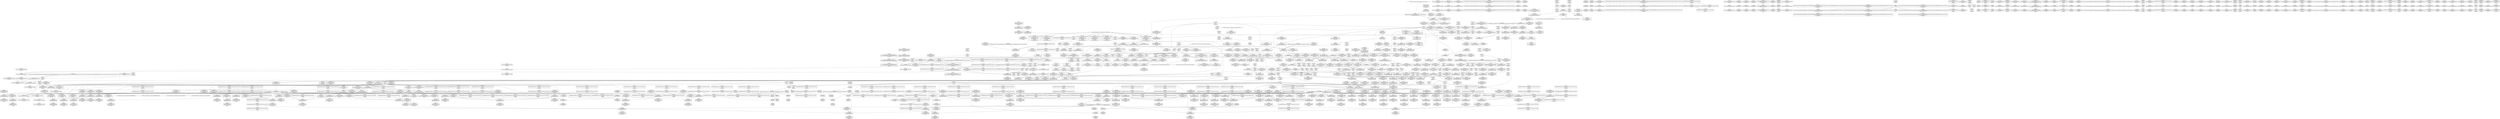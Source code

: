 digraph {
	CE0x58a5050 [shape=record,shape=Mrecord,label="{CE0x58a5050|_ret_i32_%retval.0,_!dbg_!27732|security/selinux/include/avc.h,142|*SummSource*}"]
	CE0x58ad140 [shape=record,shape=Mrecord,label="{CE0x58ad140|i64*_getelementptr_inbounds_(_21_x_i64_,_21_x_i64_*___llvm_gcov_ctr143,_i64_0,_i64_20)|*Constant*|*SummSource*}"]
	CE0x584f1a0 [shape=record,shape=Mrecord,label="{CE0x584f1a0|selinux_capable:retval.0|*SummSource*}"]
	CE0x57e6750 [shape=record,shape=Mrecord,label="{CE0x57e6750|__llvm_gcov_indirect_counter_increment:bb4|*SummSink*}"]
	CE0x5882650 [shape=record,shape=Mrecord,label="{CE0x5882650|cred_has_capability:tmp1|*SummSink*}"]
	CE0x57c15f0 [shape=record,shape=Mrecord,label="{CE0x57c15f0|i64*_getelementptr_inbounds_(_2_x_i64_,_2_x_i64_*___llvm_gcov_ctr98,_i64_0,_i64_1)|*Constant*|*SummSource*}"]
	CE0x5880750 [shape=record,shape=Mrecord,label="{CE0x5880750|cred_sid:tmp2}"]
	CE0x58491c0 [shape=record,shape=Mrecord,label="{CE0x58491c0|__llvm_gcov_indirect_counter_increment:tmp5|*SummSource*}"]
	CE0x57d7400 [shape=record,shape=Mrecord,label="{CE0x57d7400|selinux_inode_getsecurity:if.then16|*SummSource*}"]
	CE0x57cd430 [shape=record,shape=Mrecord,label="{CE0x57cd430|i64*_getelementptr_inbounds_(_21_x_i64_,_21_x_i64_*___llvm_gcov_ctr143,_i64_0,_i64_6)|*Constant*}"]
	CE0x582d680 [shape=record,shape=Mrecord,label="{CE0x582d680|selinux_inode_getsecurity:tmp17|security/selinux/hooks.c,3087|*SummSink*}"]
	CE0x5894490 [shape=record,shape=Mrecord,label="{CE0x5894490|cred_has_capability:tmp15|security/selinux/hooks.c,1575}"]
	CE0x5837ba0 [shape=record,shape=Mrecord,label="{CE0x5837ba0|i64_0|*Constant*|*SummSink*}"]
	CE0x58bfdd0 [shape=record,shape=Mrecord,label="{CE0x58bfdd0|__llvm_gcov_indirect_counter_increment:tmp|*SummSource*}"]
	CE0x58458e0 [shape=record,shape=Mrecord,label="{CE0x58458e0|i64*_getelementptr_inbounds_(_2_x_i64_,_2_x_i64_*___llvm_gcov_ctr98,_i64_0,_i64_0)|*Constant*}"]
	CE0x57d46f0 [shape=record,shape=Mrecord,label="{CE0x57d46f0|selinux_inode_getsecurity:out_nofree|*SummSink*}"]
	CE0x583fec0 [shape=record,shape=Mrecord,label="{CE0x583fec0|_call_void_lockdep_rcu_suspicious(i8*_getelementptr_inbounds_(_25_x_i8_,_25_x_i8_*_.str3,_i32_0,_i32_0),_i32_3087,_i8*_getelementptr_inbounds_(_45_x_i8_,_45_x_i8_*_.str12,_i32_0,_i32_0))_#10,_!dbg_!27740|security/selinux/hooks.c,3087|*SummSource*}"]
	CE0x58a09e0 [shape=record,shape=Mrecord,label="{CE0x58a09e0|0:_i32,_4:_i32,_8:_i32,_12:_i32,_:_CMRE_0,4_|*MultipleSource*|security/selinux/hooks.c,196|security/selinux/hooks.c,197|*LoadInst*|security/selinux/hooks.c,196}"]
	CE0x58c0c70 [shape=record,shape=Mrecord,label="{CE0x58c0c70|_call_void_mcount()_#3|*SummSink*}"]
	CE0x583fe50 [shape=record,shape=Mrecord,label="{CE0x583fe50|_call_void_lockdep_rcu_suspicious(i8*_getelementptr_inbounds_(_25_x_i8_,_25_x_i8_*_.str3,_i32_0,_i32_0),_i32_3087,_i8*_getelementptr_inbounds_(_45_x_i8_,_45_x_i8_*_.str12,_i32_0,_i32_0))_#10,_!dbg_!27740|security/selinux/hooks.c,3087}"]
	CE0x57d6f30 [shape=record,shape=Mrecord,label="{CE0x57d6f30|_call_void_mcount()_#3}"]
	CE0x58a3df0 [shape=record,shape=Mrecord,label="{CE0x58a3df0|avc_audit:tclass|Function::avc_audit&Arg::tclass::|*SummSink*}"]
	CE0x589a270 [shape=record,shape=Mrecord,label="{CE0x589a270|cred_has_capability:tmp19|security/selinux/hooks.c,1580|*SummSink*}"]
	CE0x57f7f40 [shape=record,shape=Mrecord,label="{CE0x57f7f40|_ret_i32_%tmp6,_!dbg_!27716|security/selinux/hooks.c,197}"]
	CE0x57e20d0 [shape=record,shape=Mrecord,label="{CE0x57e20d0|selinux_capable:if.end}"]
	CE0x5827160 [shape=record,shape=Mrecord,label="{CE0x5827160|selinux_inode_getsecurity:tmp3|security/selinux/hooks.c,3073}"]
	CE0x58810f0 [shape=record,shape=Mrecord,label="{CE0x58810f0|cred_sid:tmp3|*SummSource*}"]
	CE0x5893440 [shape=record,shape=Mrecord,label="{CE0x5893440|cred_has_capability:tmp13|security/selinux/hooks.c,1575}"]
	CE0x5895d00 [shape=record,shape=Mrecord,label="{CE0x5895d00|cred_has_capability:tmp17|security/selinux/hooks.c,1576|*SummSink*}"]
	"CONST[source:0(mediator),value:0(static)][purpose:{operation}][SnkIdx:7]"
	CE0x5831650 [shape=record,shape=Mrecord,label="{CE0x5831650|i32_78|*Constant*|*SummSource*}"]
	CE0x5880fa0 [shape=record,shape=Mrecord,label="{CE0x5880fa0|cred_sid:tmp3}"]
	CE0x586e850 [shape=record,shape=Mrecord,label="{CE0x586e850|selinux_inode_getsecurity:retval.0|*SummSource*}"]
	CE0x58935f0 [shape=record,shape=Mrecord,label="{CE0x58935f0|cred_has_capability:tmp13|security/selinux/hooks.c,1575|*SummSink*}"]
	CE0x5898f80 [shape=record,shape=Mrecord,label="{CE0x5898f80|avc_has_perm_noaudit:avd|Function::avc_has_perm_noaudit&Arg::avd::}"]
	CE0x583e940 [shape=record,shape=Mrecord,label="{CE0x583e940|i64*_getelementptr_inbounds_(_26_x_i64_,_26_x_i64_*___llvm_gcov_ctr242,_i64_0,_i64_11)|*Constant*|*SummSource*}"]
	CE0x57d7180 [shape=record,shape=Mrecord,label="{CE0x57d7180|COLLAPSED:_GCMRE___llvm_gcov_ctr242_internal_global_26_x_i64_zeroinitializer:_elem_0:default:}"]
	CE0x584a090 [shape=record,shape=Mrecord,label="{CE0x584a090|cred_has_capability:call3|security/selinux/hooks.c,1573|*SummSource*}"]
	CE0x585ba30 [shape=record,shape=Mrecord,label="{CE0x585ba30|selinux_inode_getsecurity:tmp34|security/selinux/hooks.c,3090|*SummSink*}"]
	CE0x58bf5f0 [shape=record,shape=Mrecord,label="{CE0x58bf5f0|avc_audit:entry|*SummSource*}"]
	CE0x57bdcb0 [shape=record,shape=Mrecord,label="{CE0x57bdcb0|i64_2|*Constant*|*SummSink*}"]
	CE0x5840b10 [shape=record,shape=Mrecord,label="{CE0x5840b10|selinux_inode_getsecurity:call7|security/selinux/hooks.c,3087}"]
	CE0x5832d00 [shape=record,shape=Mrecord,label="{CE0x5832d00|i64_13|*Constant*}"]
	CE0x584faa0 [shape=record,shape=Mrecord,label="{CE0x584faa0|selinux_inode_getsecurity:tmp28|security/selinux/hooks.c,3089}"]
	CE0x58bdcf0 [shape=record,shape=Mrecord,label="{CE0x58bdcf0|cred_has_capability:tmp8|security/selinux/hooks.c,1575|*SummSink*}"]
	CE0x58a20a0 [shape=record,shape=Mrecord,label="{CE0x58a20a0|cred_sid:tmp5|security/selinux/hooks.c,196|*SummSink*}"]
	CE0x57c3ca0 [shape=record,shape=Mrecord,label="{CE0x57c3ca0|selinux_inode_getsecurity:land.lhs.true4}"]
	CE0x58bdf10 [shape=record,shape=Mrecord,label="{CE0x58bdf10|cred_has_capability:tmp9|security/selinux/hooks.c,1575}"]
	CE0x57cb740 [shape=record,shape=Mrecord,label="{CE0x57cb740|cred_has_capability:call|security/selinux/hooks.c,1558|*SummSink*}"]
	CE0x58ab920 [shape=record,shape=Mrecord,label="{CE0x58ab920|cred_has_capability:tmp31|security/selinux/hooks.c,1585|*SummSink*}"]
	CE0x58a0f00 [shape=record,shape=Mrecord,label="{CE0x58a0f00|cred_has_capability:cap1|security/selinux/hooks.c,1563}"]
	CE0x57d69c0 [shape=record,shape=Mrecord,label="{CE0x57d69c0|selinux_inode_getsecurity:tmp1}"]
	CE0x5847f10 [shape=record,shape=Mrecord,label="{CE0x5847f10|_call_void_asm_sideeffect_1:_09ud2_0A.pushsection___bug_table,_22a_22_0A2:_09.long_1b_-_2b,_$_0:c_-_2b_0A_09.word_$_1:c_,_0_0A_09.org_2b+$_2:c_0A.popsection_,_i,i,i,_dirflag_,_fpsr_,_flags_(i8*_getelementptr_inbounds_(_25_x_i8_,_25_x_i8_*_.str3,_i32_0,_i32_0),_i32_1575,_i64_12)_#3,_!dbg_!27737,_!srcloc_!27740|security/selinux/hooks.c,1575|*SummSink*}"]
	CE0x57bbba0 [shape=record,shape=Mrecord,label="{CE0x57bbba0|cred_has_capability:tmp10|security/selinux/hooks.c,1575|*SummSource*}"]
	CE0x583b8c0 [shape=record,shape=Mrecord,label="{CE0x583b8c0|i8*_getelementptr_inbounds_(_25_x_i8_,_25_x_i8_*_.str3,_i32_0,_i32_0)|*Constant*|*SummSource*}"]
	CE0x58982d0 [shape=record,shape=Mrecord,label="{CE0x58982d0|avc_has_perm_noaudit:requested|Function::avc_has_perm_noaudit&Arg::requested::}"]
	CE0x57e4520 [shape=record,shape=Mrecord,label="{CE0x57e4520|selinux_inode_getsecurity:tmp7|security/selinux/hooks.c,3075}"]
	CE0x5868350 [shape=record,shape=Mrecord,label="{CE0x5868350|i64*_getelementptr_inbounds_(_26_x_i64_,_26_x_i64_*___llvm_gcov_ctr242,_i64_0,_i64_22)|*Constant*|*SummSource*}"]
	CE0x57d7470 [shape=record,shape=Mrecord,label="{CE0x57d7470|selinux_inode_getsecurity:if.then16}"]
	CE0x589c340 [shape=record,shape=Mrecord,label="{CE0x589c340|cred_has_capability:cmp|security/selinux/hooks.c,1580}"]
	CE0x58ab000 [shape=record,shape=Mrecord,label="{CE0x58ab000|i64*_getelementptr_inbounds_(_21_x_i64_,_21_x_i64_*___llvm_gcov_ctr143,_i64_0,_i64_19)|*Constant*|*SummSource*}"]
	CE0x583e9f0 [shape=record,shape=Mrecord,label="{CE0x583e9f0|i64*_getelementptr_inbounds_(_26_x_i64_,_26_x_i64_*___llvm_gcov_ctr242,_i64_0,_i64_11)|*Constant*|*SummSink*}"]
	CE0x57b8ff0 [shape=record,shape=Mrecord,label="{CE0x57b8ff0|selinux_capable:tmp8|security/selinux/hooks.c,2011|*SummSource*}"]
	CE0x589c230 [shape=record,shape=Mrecord,label="{CE0x589c230|i64_13|*Constant*}"]
	CE0x58ac3f0 [shape=record,shape=Mrecord,label="{CE0x58ac3f0|cred_has_capability:retval.0}"]
	CE0x585d3c0 [shape=record,shape=Mrecord,label="{CE0x585d3c0|i64_17|*Constant*|*SummSource*}"]
	CE0x585d530 [shape=record,shape=Mrecord,label="{CE0x585d530|selinux_inode_getsecurity:tmp38|security/selinux/hooks.c,3094}"]
	CE0x589dec0 [shape=record,shape=Mrecord,label="{CE0x589dec0|__llvm_gcov_indirect_counter_increment:entry|*SummSink*}"]
	CE0x57e06c0 [shape=record,shape=Mrecord,label="{CE0x57e06c0|selinux_capable:return}"]
	CE0x58297f0 [shape=record,shape=Mrecord,label="{CE0x58297f0|selinux_capable:call1|security/selinux/hooks.c,2011|*SummSink*}"]
	CE0x58390d0 [shape=record,shape=Mrecord,label="{CE0x58390d0|cred_has_capability:cap|Function::cred_has_capability&Arg::cap::|*SummSource*}"]
	CE0x57e6640 [shape=record,shape=Mrecord,label="{CE0x57e6640|__llvm_gcov_indirect_counter_increment:bb4}"]
	CE0x57b07a0 [shape=record,shape=Mrecord,label="{CE0x57b07a0|selinux_inode_getsecurity:bb|*SummSource*}"]
	CE0x5828260 [shape=record,shape=Mrecord,label="{CE0x5828260|selinux_capable:entry}"]
	CE0x58b7820 [shape=record,shape=Mrecord,label="{CE0x58b7820|i64*_getelementptr_inbounds_(_21_x_i64_,_21_x_i64_*___llvm_gcov_ctr143,_i64_0,_i64_6)|*Constant*|*SummSink*}"]
	CE0x585d600 [shape=record,shape=Mrecord,label="{CE0x585d600|selinux_inode_getsecurity:tmp38|security/selinux/hooks.c,3094|*SummSource*}"]
	CE0x589aa50 [shape=record,shape=Mrecord,label="{CE0x589aa50|cred_has_capability:tmp21|security/selinux/hooks.c,1580}"]
	CE0x57e9fa0 [shape=record,shape=Mrecord,label="{CE0x57e9fa0|get_current:tmp4|./arch/x86/include/asm/current.h,14|*SummSink*}"]
	CE0x5866b90 [shape=record,shape=Mrecord,label="{CE0x5866b90|selinux_inode_getsecurity:tmp46|security/selinux/hooks.c,3097|*SummSink*}"]
	CE0x58934b0 [shape=record,shape=Mrecord,label="{CE0x58934b0|cred_has_capability:tmp13|security/selinux/hooks.c,1575|*SummSource*}"]
	CE0x58a6b80 [shape=record,shape=Mrecord,label="{CE0x58a6b80|cred_has_capability:tmp24|security/selinux/hooks.c,1582}"]
	CE0x586c4a0 [shape=record,shape=Mrecord,label="{CE0x586c4a0|_call_void_kfree(i8*_%tmp54)_#10,_!dbg_!27776|security/selinux/hooks.c,3101|*SummSource*}"]
	CE0x583ea60 [shape=record,shape=Mrecord,label="{CE0x583ea60|selinux_inode_getsecurity:tmp23|security/selinux/hooks.c,3087|*SummSink*}"]
	CE0x57c7f70 [shape=record,shape=Mrecord,label="{CE0x57c7f70|selinux_inode_getsecurity:inode|Function::selinux_inode_getsecurity&Arg::inode::|*SummSink*}"]
	CE0x57be020 [shape=record,shape=Mrecord,label="{CE0x57be020|selinux_inode_getsecurity:tmp4|security/selinux/hooks.c,3075|*SummSource*}"]
	CE0x57df4f0 [shape=record,shape=Mrecord,label="{CE0x57df4f0|i64*_getelementptr_inbounds_(_2_x_i64_,_2_x_i64_*___llvm_gcov_ctr98,_i64_0,_i64_1)|*Constant*}"]
	CE0x58a6470 [shape=record,shape=Mrecord,label="{CE0x58a6470|cred_has_capability:tmp22|security/selinux/hooks.c,1582}"]
	CE0x5852f00 [shape=record,shape=Mrecord,label="{CE0x5852f00|i32_3|*Constant*|*SummSource*}"]
	CE0x5822ac0 [shape=record,shape=Mrecord,label="{CE0x5822ac0|get_current:tmp}"]
	CE0x57c87f0 [shape=record,shape=Mrecord,label="{CE0x57c87f0|0:_i8*,_:_SCMRE:_elem_0:default:}"]
	CE0x582ed50 [shape=record,shape=Mrecord,label="{CE0x582ed50|selinux_inode_getsecurity:tmp20|security/selinux/hooks.c,3087|*SummSource*}"]
	CE0x57bdfb0 [shape=record,shape=Mrecord,label="{CE0x57bdfb0|selinux_inode_getsecurity:tmp4|security/selinux/hooks.c,3075}"]
	CE0x57f87d0 [shape=record,shape=Mrecord,label="{CE0x57f87d0|_call_void_mcount()_#3}"]
	CE0x58657e0 [shape=record,shape=Mrecord,label="{CE0x58657e0|i64_20|*Constant*|*SummSource*}"]
	CE0x586e7e0 [shape=record,shape=Mrecord,label="{CE0x586e7e0|selinux_inode_getsecurity:retval.0}"]
	CE0x58af5a0 [shape=record,shape=Mrecord,label="{CE0x58af5a0|i32_1|*Constant*}"]
	CE0x58bbb00 [shape=record,shape=Mrecord,label="{CE0x58bbb00|GLOBAL:printk|*Constant*|*SummSink*}"]
	CE0x5839770 [shape=record,shape=Mrecord,label="{CE0x5839770|cred_has_capability:audit|Function::cred_has_capability&Arg::audit::|*SummSink*}"]
	CE0x589f1b0 [shape=record,shape=Mrecord,label="{CE0x589f1b0|cred_has_capability:tmp3|security/selinux/hooks.c,1567}"]
	CE0x584a9d0 [shape=record,shape=Mrecord,label="{CE0x584a9d0|cred_has_capability:tmp4|security/selinux/hooks.c,1570|*SummSink*}"]
	CE0x57d3b30 [shape=record,shape=Mrecord,label="{CE0x57d3b30|i64*_getelementptr_inbounds_(_6_x_i64_,_6_x_i64_*___llvm_gcov_ctr142,_i64_0,_i64_3)|*Constant*}"]
	CE0x589f7d0 [shape=record,shape=Mrecord,label="{CE0x589f7d0|cred_has_capability:tmp|*SummSink*}"]
	CE0x58bbc10 [shape=record,shape=Mrecord,label="{CE0x58bbc10|i8*_getelementptr_inbounds_(_40_x_i8_,_40_x_i8_*_.str49,_i32_0,_i32_0)|*Constant*}"]
	CE0x589f860 [shape=record,shape=Mrecord,label="{CE0x589f860|i64_1|*Constant*}"]
	CE0x5827da0 [shape=record,shape=Mrecord,label="{CE0x5827da0|selinux_inode_getsecurity:call8|security/selinux/hooks.c,3087|*SummSink*}"]
	CE0x57e6880 [shape=record,shape=Mrecord,label="{CE0x57e6880|__llvm_gcov_indirect_counter_increment:exit|*SummSource*}"]
	CE0x584abe0 [shape=record,shape=Mrecord,label="{CE0x584abe0|_call_void___llvm_gcov_indirect_counter_increment(i32*___llvm_gcov_global_state_pred145,_i64**_getelementptr_inbounds_(_3_x_i64*_,_3_x_i64*_*___llvm_gcda_edge_table144,_i64_0,_i64_0)),_!dbg_!27734|security/selinux/hooks.c,1574}"]
	CE0x58a05d0 [shape=record,shape=Mrecord,label="{CE0x58a05d0|_ret_void|*SummSource*}"]
	CE0x57bda60 [shape=record,shape=Mrecord,label="{CE0x57bda60|i64_2|*Constant*|*SummSource*}"]
	CE0x5860d00 [shape=record,shape=Mrecord,label="{CE0x5860d00|GLOBAL:security_sid_to_context_force|*Constant*}"]
	CE0x58bdb00 [shape=record,shape=Mrecord,label="{CE0x58bdb00|cred_has_capability:tmp8|security/selinux/hooks.c,1575|*SummSource*}"]
	CE0x57d5790 [shape=record,shape=Mrecord,label="{CE0x57d5790|selinux_inode_getsecurity:entry}"]
	CE0x58a5a20 [shape=record,shape=Mrecord,label="{CE0x58a5a20|i64_16|*Constant*}"]
	CE0x58a86e0 [shape=record,shape=Mrecord,label="{CE0x58a86e0|i64*_getelementptr_inbounds_(_21_x_i64_,_21_x_i64_*___llvm_gcov_ctr143,_i64_0,_i64_17)|*Constant*|*SummSource*}"]
	CE0x58807c0 [shape=record,shape=Mrecord,label="{CE0x58807c0|cred_sid:tmp2|*SummSource*}"]
	CE0x586d230 [shape=record,shape=Mrecord,label="{CE0x586d230|i64*_getelementptr_inbounds_(_26_x_i64_,_26_x_i64_*___llvm_gcov_ctr242,_i64_0,_i64_24)|*Constant*|*SummSource*}"]
	CE0x583df50 [shape=record,shape=Mrecord,label="{CE0x583df50|i1_true|*Constant*|*SummSource*}"]
	CE0x57fa7e0 [shape=record,shape=Mrecord,label="{CE0x57fa7e0|cred_sid:entry|*SummSink*}"]
	CE0x583bb00 [shape=record,shape=Mrecord,label="{CE0x583bb00|GLOBAL:lockdep_rcu_suspicious|*Constant*}"]
	CE0x58a4ed0 [shape=record,shape=Mrecord,label="{CE0x58a4ed0|_ret_i32_%retval.0,_!dbg_!27732|security/selinux/include/avc.h,142}"]
	CE0x58b4290 [shape=record,shape=Mrecord,label="{CE0x58b4290|i32_1|*Constant*}"]
	CE0x5851160 [shape=record,shape=Mrecord,label="{CE0x5851160|selinux_inode_getsecurity:tmp31|security/selinux/hooks.c,3089}"]
	CE0x584f890 [shape=record,shape=Mrecord,label="{CE0x584f890|i64_14|*Constant*}"]
	"CONST[source:2(external),value:0(static)][purpose:{operation}][SrcIdx:14]"
	CE0x57bce40 [shape=record,shape=Mrecord,label="{CE0x57bce40|cred_has_capability:tmp12|security/selinux/hooks.c,1575|*SummSource*}"]
	CE0x5881a90 [shape=record,shape=Mrecord,label="{CE0x5881a90|cred_has_capability:and|security/selinux/hooks.c,1559|*SummSource*}"]
	CE0x5868400 [shape=record,shape=Mrecord,label="{CE0x5868400|i64*_getelementptr_inbounds_(_26_x_i64_,_26_x_i64_*___llvm_gcov_ctr242,_i64_0,_i64_22)|*Constant*|*SummSink*}"]
	CE0x58adf20 [shape=record,shape=Mrecord,label="{CE0x58adf20|cred_sid:bb|*SummSink*}"]
	CE0x58a93c0 [shape=record,shape=Mrecord,label="{CE0x58a93c0|i64*_getelementptr_inbounds_(_21_x_i64_,_21_x_i64_*___llvm_gcov_ctr143,_i64_0,_i64_18)|*Constant*}"]
	CE0x58ac6e0 [shape=record,shape=Mrecord,label="{CE0x58ac6e0|cred_has_capability:retval.0|*SummSource*}"]
	CE0x57c1390 [shape=record,shape=Mrecord,label="{CE0x57c1390|i32_1|*Constant*|*SummSource*}"]
	CE0x57f8b00 [shape=record,shape=Mrecord,label="{CE0x57f8b00|_call_void_mcount()_#3|*SummSink*}"]
	CE0x583a260 [shape=record,shape=Mrecord,label="{CE0x583a260|selinux_inode_getsecurity:tmp11|security/selinux/hooks.c,3087}"]
	CE0x57ff550 [shape=record,shape=Mrecord,label="{CE0x57ff550|i64_5|*Constant*}"]
	CE0x584c5f0 [shape=record,shape=Mrecord,label="{CE0x584c5f0|i64*_getelementptr_inbounds_(_2_x_i64_,_2_x_i64_*___llvm_gcov_ctr131,_i64_0,_i64_0)|*Constant*|*SummSink*}"]
	CE0x57e46d0 [shape=record,shape=Mrecord,label="{CE0x57e46d0|i32_10|*Constant*|*SummSource*}"]
	CE0x5840530 [shape=record,shape=Mrecord,label="{CE0x5840530|selinux_inode_getsecurity:tmp26|security/selinux/hooks.c,3087|*SummSink*}"]
	CE0x58a0cc0 [shape=record,shape=Mrecord,label="{CE0x58a0cc0|0:_i32,_4:_i32,_8:_i32,_12:_i32,_:_CMRE_4,8_|*MultipleSource*|security/selinux/hooks.c,196|security/selinux/hooks.c,197|*LoadInst*|security/selinux/hooks.c,196}"]
	CE0x586c2e0 [shape=record,shape=Mrecord,label="{CE0x586c2e0|_call_void_kfree(i8*_%tmp54)_#10,_!dbg_!27776|security/selinux/hooks.c,3101}"]
	CE0x57c1d80 [shape=record,shape=Mrecord,label="{CE0x57c1d80|selinux_inode_getsecurity:if.then10|*SummSource*}"]
	CE0x5830970 [shape=record,shape=Mrecord,label="{CE0x5830970|GLOBAL:get_current|*Constant*|*SummSink*}"]
	CE0x583ed60 [shape=record,shape=Mrecord,label="{CE0x583ed60|selinux_inode_getsecurity:tmp24|security/selinux/hooks.c,3087|*SummSink*}"]
	CE0x58c1020 [shape=record,shape=Mrecord,label="{CE0x58c1020|i32_22|*Constant*|*SummSource*}"]
	CE0x586ce80 [shape=record,shape=Mrecord,label="{CE0x586ce80|i64*_getelementptr_inbounds_(_26_x_i64_,_26_x_i64_*___llvm_gcov_ctr242,_i64_0,_i64_24)|*Constant*}"]
	CE0x57d8360 [shape=record,shape=Mrecord,label="{CE0x57d8360|selinux_inode_getsecurity:if.end14}"]
	CE0x583e110 [shape=record,shape=Mrecord,label="{CE0x583e110|i1_true|*Constant*|*SummSink*}"]
	CE0x584ca00 [shape=record,shape=Mrecord,label="{CE0x584ca00|selinux_capable:return|*SummSink*}"]
	CE0x57ea2c0 [shape=record,shape=Mrecord,label="{CE0x57ea2c0|selinux_inode_getsecurity:if.else|*SummSink*}"]
	CE0x5869bf0 [shape=record,shape=Mrecord,label="{CE0x5869bf0|selinux_inode_getsecurity:buffer|Function::selinux_inode_getsecurity&Arg::buffer::|*SummSource*}"]
	CE0x580bcf0 [shape=record,shape=Mrecord,label="{CE0x580bcf0|cred_has_capability:do.end6}"]
	CE0x5850fe0 [shape=record,shape=Mrecord,label="{CE0x5850fe0|selinux_inode_getsecurity:tmp30|security/selinux/hooks.c,3089|*SummSink*}"]
	CE0x585d430 [shape=record,shape=Mrecord,label="{CE0x585d430|i64_17|*Constant*|*SummSink*}"]
	CE0x5894630 [shape=record,shape=Mrecord,label="{CE0x5894630|cred_has_capability:tmp15|security/selinux/hooks.c,1575|*SummSource*}"]
	CE0x58c1090 [shape=record,shape=Mrecord,label="{CE0x58c1090|cred_sid:tmp4|*LoadInst*|security/selinux/hooks.c,196|*SummSource*}"]
	CE0x57a8170 [shape=record,shape=Mrecord,label="{CE0x57a8170|selinux_inode_getsecurity:if.then|*SummSource*}"]
	CE0x57e9030 [shape=record,shape=Mrecord,label="{CE0x57e9030|selinux_capable:tmp3|security/selinux/hooks.c,2008}"]
	CE0x58a5760 [shape=record,shape=Mrecord,label="{CE0x58a5760|cred_has_capability:tobool|security/selinux/hooks.c,1582|*SummSource*}"]
	CE0x58644c0 [shape=record,shape=Mrecord,label="{CE0x58644c0|GLOBAL:security_sid_to_context|*Constant*}"]
	CE0x583ebc0 [shape=record,shape=Mrecord,label="{CE0x583ebc0|selinux_inode_getsecurity:tmp24|security/selinux/hooks.c,3087|*SummSource*}"]
	CE0x57de7b0 [shape=record,shape=Mrecord,label="{CE0x57de7b0|selinux_capable:if.then|*SummSource*}"]
	CE0x589cfe0 [shape=record,shape=Mrecord,label="{CE0x589cfe0|cred_has_capability:do.body4|*SummSink*}"]
	CE0x58bea50 [shape=record,shape=Mrecord,label="{CE0x58bea50|cred_sid:tmp5|security/selinux/hooks.c,196}"]
	CE0x58654f0 [shape=record,shape=Mrecord,label="{CE0x58654f0|selinux_inode_getsecurity:tobool15|security/selinux/hooks.c,3094|*SummSink*}"]
	CE0x5852170 [shape=record,shape=Mrecord,label="{CE0x5852170|i64*_getelementptr_inbounds_(_26_x_i64_,_26_x_i64_*___llvm_gcov_ctr242,_i64_0,_i64_15)|*Constant*|*SummSource*}"]
	CE0x5849c70 [shape=record,shape=Mrecord,label="{CE0x5849c70|cred_has_capability:tmp7|security/selinux/hooks.c,1574|*SummSource*}"]
	CE0x582f6f0 [shape=record,shape=Mrecord,label="{CE0x582f6f0|i8_3|*Constant*}"]
	CE0x584bf30 [shape=record,shape=Mrecord,label="{CE0x584bf30|i64*_getelementptr_inbounds_(_6_x_i64_,_6_x_i64_*___llvm_gcov_ctr142,_i64_0,_i64_3)|*Constant*|*SummSink*}"]
	CE0x5868470 [shape=record,shape=Mrecord,label="{CE0x5868470|selinux_inode_getsecurity:tmp49|security/selinux/hooks.c,3098|*SummSink*}"]
	CE0x58329b0 [shape=record,shape=Mrecord,label="{CE0x58329b0|selinux_inode_getsecurity:tobool9|security/selinux/hooks.c,3089|*SummSource*}"]
	CE0x5837d90 [shape=record,shape=Mrecord,label="{CE0x5837d90|selinux_inode_getsecurity:tmp5|security/selinux/hooks.c,3075}"]
	CE0x57b9620 [shape=record,shape=Mrecord,label="{CE0x57b9620|i64_1|*Constant*}"]
	CE0x5827340 [shape=record,shape=Mrecord,label="{CE0x5827340|selinux_inode_getsecurity:tmp3|security/selinux/hooks.c,3073|*SummSink*}"]
	CE0x580b0c0 [shape=record,shape=Mrecord,label="{CE0x580b0c0|GLOBAL:__llvm_gcov_ctr142|Global_var:__llvm_gcov_ctr142}"]
	CE0x5898be0 [shape=record,shape=Mrecord,label="{CE0x5898be0|avc_has_perm_noaudit:flags|Function::avc_has_perm_noaudit&Arg::flags::}"]
	CE0x5809450 [shape=record,shape=Mrecord,label="{CE0x5809450|selinux_capable:call|security/selinux/hooks.c,2007|*SummSource*}"]
	CE0x589e180 [shape=record,shape=Mrecord,label="{CE0x589e180|__llvm_gcov_indirect_counter_increment:predecessor|Function::__llvm_gcov_indirect_counter_increment&Arg::predecessor::|*SummSink*}"]
	CE0x58480b0 [shape=record,shape=Mrecord,label="{CE0x58480b0|void_(i8*,_i32,_i64)*_asm_sideeffect_1:_09ud2_0A.pushsection___bug_table,_22a_22_0A2:_09.long_1b_-_2b,_$_0:c_-_2b_0A_09.word_$_1:c_,_0_0A_09.org_2b+$_2:c_0A.popsection_,_i,i,i,_dirflag_,_fpsr_,_flags_|*SummSink*}"]
	CE0x589ef00 [shape=record,shape=Mrecord,label="{CE0x589ef00|cred_has_capability:tmp2|security/selinux/hooks.c,1567|*SummSink*}"]
	CE0x58b5d70 [shape=record,shape=Mrecord,label="{CE0x58b5d70|_ret_void}"]
	CE0x58ab310 [shape=record,shape=Mrecord,label="{CE0x58ab310|i32_-22|*Constant*}"]
	CE0x5829390 [shape=record,shape=Mrecord,label="{CE0x5829390|selinux_capable:tmp9|security/selinux/hooks.c,2011|*SummSink*}"]
	CE0x57c8130 [shape=record,shape=Mrecord,label="{CE0x57c8130|i8*_null|*Constant*|*SummSink*}"]
	CE0x584ebd0 [shape=record,shape=Mrecord,label="{CE0x584ebd0|cred_has_capability:do.end|*SummSink*}"]
	CE0x58c0210 [shape=record,shape=Mrecord,label="{CE0x58c0210|cred_has_capability:call|security/selinux/hooks.c,1558}"]
	CE0x58a3950 [shape=record,shape=Mrecord,label="{CE0x58a3950|avc_audit:tsid|Function::avc_audit&Arg::tsid::}"]
	CE0x58395f0 [shape=record,shape=Mrecord,label="{CE0x58395f0|cred_has_capability:audit|Function::cred_has_capability&Arg::audit::|*SummSource*}"]
	CE0x58b9c30 [shape=record,shape=Mrecord,label="{CE0x58b9c30|__llvm_gcov_indirect_counter_increment:entry|*SummSource*}"]
	CE0x58a3ff0 [shape=record,shape=Mrecord,label="{CE0x58a3ff0|avc_audit:requested|Function::avc_audit&Arg::requested::|*SummSource*}"]
	CE0x58ad9a0 [shape=record,shape=Mrecord,label="{CE0x58ad9a0|cred_has_capability:tmp33|security/selinux/hooks.c,1586|*SummSource*}"]
	CE0x5833740 [shape=record,shape=Mrecord,label="{CE0x5833740|selinux_inode_getsecurity:call1|security/selinux/hooks.c,3087|*SummSink*}"]
	CE0x58b7a30 [shape=record,shape=Mrecord,label="{CE0x58b7a30|cred_has_capability:tmp6|security/selinux/hooks.c,1574}"]
	CE0x582b6b0 [shape=record,shape=Mrecord,label="{CE0x582b6b0|GLOBAL:selinux_inode_getsecurity.__warned|Global_var:selinux_inode_getsecurity.__warned}"]
	CE0x7472b80 [shape=record,shape=Mrecord,label="{CE0x7472b80|selinux_inode_getsecurity:context|security/selinux/hooks.c, 3072}"]
	CE0x585fd10 [shape=record,shape=Mrecord,label="{CE0x585fd10|i32_1575|*Constant*|*SummSink*}"]
	CE0x58005e0 [shape=record,shape=Mrecord,label="{CE0x58005e0|selinux_inode_getsecurity:tmp15|security/selinux/hooks.c,3087}"]
	CE0x5898df0 [shape=record,shape=Mrecord,label="{CE0x5898df0|avc_has_perm_noaudit:flags|Function::avc_has_perm_noaudit&Arg::flags::|*SummSink*}"]
	CE0x589d420 [shape=record,shape=Mrecord,label="{CE0x589d420|cred_has_capability:do.body4}"]
	CE0x58373d0 [shape=record,shape=Mrecord,label="{CE0x58373d0|selinux_inode_getsecurity:tmp10|security/selinux/hooks.c,3087}"]
	CE0x5865410 [shape=record,shape=Mrecord,label="{CE0x5865410|selinux_inode_getsecurity:tobool15|security/selinux/hooks.c,3094|*SummSource*}"]
	CE0x58b51c0 [shape=record,shape=Mrecord,label="{CE0x58b51c0|i64*_getelementptr_inbounds_(_21_x_i64_,_21_x_i64_*___llvm_gcov_ctr143,_i64_0,_i64_0)|*Constant*|*SummSink*}"]
	CE0x57ff9a0 [shape=record,shape=Mrecord,label="{CE0x57ff9a0|selinux_inode_getsecurity:tmp12|security/selinux/hooks.c,3087|*SummSink*}"]
	CE0x5808000 [shape=record,shape=Mrecord,label="{CE0x5808000|cred_has_capability:and|security/selinux/hooks.c,1559|*SummSink*}"]
	CE0x57e6ae0 [shape=record,shape=Mrecord,label="{CE0x57e6ae0|cred_has_capability:sw.default|*SummSource*}"]
	CE0x58b9430 [shape=record,shape=Mrecord,label="{CE0x58b9430|i64**_getelementptr_inbounds_(_3_x_i64*_,_3_x_i64*_*___llvm_gcda_edge_table144,_i64_0,_i64_2)|*Constant*|*SummSink*}"]
	CE0x57da3b0 [shape=record,shape=Mrecord,label="{CE0x57da3b0|i64*_getelementptr_inbounds_(_6_x_i64_,_6_x_i64_*___llvm_gcov_ctr142,_i64_0,_i64_0)|*Constant*|*SummSink*}"]
	CE0x57d6a30 [shape=record,shape=Mrecord,label="{CE0x57d6a30|selinux_inode_getsecurity:tmp1|*SummSource*}"]
	CE0x582e1e0 [shape=record,shape=Mrecord,label="{CE0x582e1e0|i64*_getelementptr_inbounds_(_26_x_i64_,_26_x_i64_*___llvm_gcov_ctr242,_i64_0,_i64_16)|*Constant*|*SummSink*}"]
	CE0x583b670 [shape=record,shape=Mrecord,label="{CE0x583b670|i8*_getelementptr_inbounds_(_25_x_i8_,_25_x_i8_*_.str3,_i32_0,_i32_0)|*Constant*}"]
	CE0x5845c70 [shape=record,shape=Mrecord,label="{CE0x5845c70|i64*_getelementptr_inbounds_(_2_x_i64_,_2_x_i64_*___llvm_gcov_ctr98,_i64_0,_i64_0)|*Constant*|*SummSource*}"]
	CE0x58a45e0 [shape=record,shape=Mrecord,label="{CE0x58a45e0|avc_audit:avd|Function::avc_audit&Arg::avd::|*SummSink*}"]
	CE0x58a99d0 [shape=record,shape=Mrecord,label="{CE0x58a99d0|i64*_getelementptr_inbounds_(_21_x_i64_,_21_x_i64_*___llvm_gcov_ctr143,_i64_0,_i64_18)|*Constant*|*SummSink*}"]
	CE0x58c1100 [shape=record,shape=Mrecord,label="{CE0x58c1100|cred_sid:security|security/selinux/hooks.c,196}"]
	CE0x57ff790 [shape=record,shape=Mrecord,label="{CE0x57ff790|selinux_inode_getsecurity:tmp12|security/selinux/hooks.c,3087}"]
	CE0x57f9dc0 [shape=record,shape=Mrecord,label="{CE0x57f9dc0|selinux_inode_getsecurity:context|security/selinux/hooks.c, 3072|*SummSource*}"]
	CE0x583af30 [shape=record,shape=Mrecord,label="{CE0x583af30|i64*_getelementptr_inbounds_(_26_x_i64_,_26_x_i64_*___llvm_gcov_ctr242,_i64_0,_i64_9)|*Constant*|*SummSink*}"]
	CE0x58273b0 [shape=record,shape=Mrecord,label="{CE0x58273b0|selinux_inode_getsecurity:tmp3|security/selinux/hooks.c,3073|*SummSource*}"]
	CE0x5850b70 [shape=record,shape=Mrecord,label="{CE0x5850b70|selinux_inode_getsecurity:tmp30|security/selinux/hooks.c,3089}"]
	CE0x582c090 [shape=record,shape=Mrecord,label="{CE0x582c090|selinux_inode_getsecurity:tmp16|security/selinux/hooks.c,3087|*SummSource*}"]
	CE0x589a3e0 [shape=record,shape=Mrecord,label="{CE0x589a3e0|cred_has_capability:tmp19|security/selinux/hooks.c,1580|*SummSource*}"]
	CE0x5851540 [shape=record,shape=Mrecord,label="{CE0x5851540|selinux_inode_getsecurity:tmp31|security/selinux/hooks.c,3089|*SummSink*}"]
	CE0x583c990 [shape=record,shape=Mrecord,label="{CE0x583c990|i8*_getelementptr_inbounds_(_45_x_i8_,_45_x_i8_*_.str12,_i32_0,_i32_0)|*Constant*|*SummSink*}"]
	CE0x57f7e90 [shape=record,shape=Mrecord,label="{CE0x57f7e90|i64_1|*Constant*|*SummSource*}"]
	CE0x57a6a90 [shape=record,shape=Mrecord,label="{CE0x57a6a90|get_current:tmp1|*SummSink*}"]
	CE0x584c350 [shape=record,shape=Mrecord,label="{CE0x584c350|selinux_capable:tmp6|security/selinux/hooks.c,2009|*SummSink*}"]
	CE0x58b17a0 [shape=record,shape=Mrecord,label="{CE0x58b17a0|cred_has_capability:return|*SummSource*}"]
	CE0x58bb3b0 [shape=record,shape=Mrecord,label="{CE0x58bb3b0|void_(i8*,_i32,_i64)*_asm_sideeffect_1:_09ud2_0A.pushsection___bug_table,_22a_22_0A2:_09.long_1b_-_2b,_$_0:c_-_2b_0A_09.word_$_1:c_,_0_0A_09.org_2b+$_2:c_0A.popsection_,_i,i,i,_dirflag_,_fpsr_,_flags_}"]
	CE0x57dce90 [shape=record,shape=Mrecord,label="{CE0x57dce90|selinux_capable:tmp1|*SummSink*}"]
	CE0x57d59f0 [shape=record,shape=Mrecord,label="{CE0x57d59f0|selinux_inode_getsecurity:return|*SummSink*}"]
	CE0x58ad1f0 [shape=record,shape=Mrecord,label="{CE0x58ad1f0|i64*_getelementptr_inbounds_(_21_x_i64_,_21_x_i64_*___llvm_gcov_ctr143,_i64_0,_i64_20)|*Constant*|*SummSink*}"]
	CE0x58b0950 [shape=record,shape=Mrecord,label="{CE0x58b0950|__llvm_gcov_indirect_counter_increment:tmp5}"]
	CE0x58b5010 [shape=record,shape=Mrecord,label="{CE0x58b5010|i64*_getelementptr_inbounds_(_21_x_i64_,_21_x_i64_*___llvm_gcov_ctr143,_i64_0,_i64_0)|*Constant*|*SummSource*}"]
	CE0x58999f0 [shape=record,shape=Mrecord,label="{CE0x58999f0|cred_has_capability:tmp18|security/selinux/hooks.c,1580|*SummSource*}"]
	CE0x58bee60 [shape=record,shape=Mrecord,label="{CE0x58bee60|cred_has_capability:shr|security/selinux/hooks.c,1565|*SummSource*}"]
	CE0x57dcdb0 [shape=record,shape=Mrecord,label="{CE0x57dcdb0|selinux_capable:tmp1}"]
	CE0x58bbd80 [shape=record,shape=Mrecord,label="{CE0x58bbd80|i8*_getelementptr_inbounds_(_40_x_i8_,_40_x_i8_*_.str49,_i32_0,_i32_0)|*Constant*|*SummSource*}"]
	CE0x583bc30 [shape=record,shape=Mrecord,label="{CE0x583bc30|GLOBAL:lockdep_rcu_suspicious|*Constant*|*SummSource*}"]
	CE0x57d9410 [shape=record,shape=Mrecord,label="{CE0x57d9410|i32_0|*Constant*}"]
	CE0x58685d0 [shape=record,shape=Mrecord,label="{CE0x58685d0|selinux_inode_getsecurity:tmp50|security/selinux/hooks.c,3098}"]
	CE0x5865350 [shape=record,shape=Mrecord,label="{CE0x5865350|selinux_inode_getsecurity:tobool15|security/selinux/hooks.c,3094}"]
	CE0x5847ea0 [shape=record,shape=Mrecord,label="{CE0x5847ea0|_call_void_asm_sideeffect_1:_09ud2_0A.pushsection___bug_table,_22a_22_0A2:_09.long_1b_-_2b,_$_0:c_-_2b_0A_09.word_$_1:c_,_0_0A_09.org_2b+$_2:c_0A.popsection_,_i,i,i,_dirflag_,_fpsr_,_flags_(i8*_getelementptr_inbounds_(_25_x_i8_,_25_x_i8_*_.str3,_i32_0,_i32_0),_i32_1575,_i64_12)_#3,_!dbg_!27737,_!srcloc_!27740|security/selinux/hooks.c,1575|*SummSource*}"]
	CE0x58a0240 [shape=record,shape=Mrecord,label="{CE0x58a0240|cred_has_capability:sw.bb|*SummSink*}"]
	CE0x5897960 [shape=record,shape=Mrecord,label="{CE0x5897960|avc_has_perm_noaudit:ssid|Function::avc_has_perm_noaudit&Arg::ssid::|*SummSink*}"]
	CE0x6b13fc0 [shape=record,shape=Mrecord,label="{CE0x6b13fc0|selinux_inode_getsecurity:if.then19|*SummSink*}"]
	CE0x58953e0 [shape=record,shape=Mrecord,label="{CE0x58953e0|i64*_getelementptr_inbounds_(_21_x_i64_,_21_x_i64_*___llvm_gcov_ctr143,_i64_0,_i64_12)|*Constant*|*SummSource*}"]
	CE0x58aaa60 [shape=record,shape=Mrecord,label="{CE0x58aaa60|i64*_getelementptr_inbounds_(_21_x_i64_,_21_x_i64_*___llvm_gcov_ctr143,_i64_0,_i64_19)|*Constant*}"]
	CE0x5828cc0 [shape=record,shape=Mrecord,label="{CE0x5828cc0|GLOBAL:init_user_ns|Global_var:init_user_ns}"]
	CE0x5899740 [shape=record,shape=Mrecord,label="{CE0x5899740|cred_has_capability:cmp|security/selinux/hooks.c,1580|*SummSource*}"]
	CE0x58b6950 [shape=record,shape=Mrecord,label="{CE0x58b6950|i64*_null|*Constant*}"]
	CE0x5800460 [shape=record,shape=Mrecord,label="{CE0x5800460|selinux_inode_getsecurity:tmp14|security/selinux/hooks.c,3087|*SummSink*}"]
	CE0x57c0860 [shape=record,shape=Mrecord,label="{CE0x57c0860|selinux_inode_getsecurity:do.body|*SummSource*}"]
	CE0x57e98e0 [shape=record,shape=Mrecord,label="{CE0x57e98e0|selinux_capable:bb}"]
	CE0x58a62e0 [shape=record,shape=Mrecord,label="{CE0x58a62e0|i64_15|*Constant*|*SummSink*}"]
	CE0x57e5fa0 [shape=record,shape=Mrecord,label="{CE0x57e5fa0|__llvm_gcov_indirect_counter_increment:bb|*SummSink*}"]
	CE0x58a0170 [shape=record,shape=Mrecord,label="{CE0x58a0170|cred_has_capability:sw.bb|*SummSource*}"]
	CE0x5899cf0 [shape=record,shape=Mrecord,label="{CE0x5899cf0|GLOBAL:__llvm_gcov_ctr143|Global_var:__llvm_gcov_ctr143|*SummSource*}"]
	CE0x583ff30 [shape=record,shape=Mrecord,label="{CE0x583ff30|_call_void_lockdep_rcu_suspicious(i8*_getelementptr_inbounds_(_25_x_i8_,_25_x_i8_*_.str3,_i32_0,_i32_0),_i32_3087,_i8*_getelementptr_inbounds_(_45_x_i8_,_45_x_i8_*_.str12,_i32_0,_i32_0))_#10,_!dbg_!27740|security/selinux/hooks.c,3087|*SummSink*}"]
	CE0x586d2f0 [shape=record,shape=Mrecord,label="{CE0x586d2f0|i64*_getelementptr_inbounds_(_26_x_i64_,_26_x_i64_*___llvm_gcov_ctr242,_i64_0,_i64_24)|*Constant*|*SummSink*}"]
	CE0x5885ae0 [shape=record,shape=Mrecord,label="{CE0x5885ae0|i64_0|*Constant*}"]
	CE0x5834ad0 [shape=record,shape=Mrecord,label="{CE0x5834ad0|i64*_getelementptr_inbounds_(_6_x_i64_,_6_x_i64_*___llvm_gcov_ctr142,_i64_0,_i64_5)|*Constant*|*SummSource*}"]
	CE0x586f410 [shape=record,shape=Mrecord,label="{CE0x586f410|i64*_getelementptr_inbounds_(_26_x_i64_,_26_x_i64_*___llvm_gcov_ctr242,_i64_0,_i64_25)|*Constant*|*SummSource*}"]
	CE0x5848ca0 [shape=record,shape=Mrecord,label="{CE0x5848ca0|GLOBAL:cred_sid|*Constant*|*SummSource*}"]
	CE0x5881980 [shape=record,shape=Mrecord,label="{CE0x5881980|i32_0|*Constant*}"]
	CE0x589d850 [shape=record,shape=Mrecord,label="{CE0x589d850|cred_has_capability:tmp2|security/selinux/hooks.c,1567}"]
	CE0x58612a0 [shape=record,shape=Mrecord,label="{CE0x58612a0|selinux_inode_getsecurity:tmp43|security/selinux/hooks.c,3095}"]
	CE0x5897c00 [shape=record,shape=Mrecord,label="{CE0x5897c00|avc_has_perm_noaudit:tsid|Function::avc_has_perm_noaudit&Arg::tsid::}"]
	CE0x58ab120 [shape=record,shape=Mrecord,label="{CE0x58ab120|cred_has_capability:tmp30|security/selinux/hooks.c,1585|*SummSource*}"]
	CE0x58b07f0 [shape=record,shape=Mrecord,label="{CE0x58b07f0|i64*_null|*Constant*|*SummSink*}"]
	CE0x5833510 [shape=record,shape=Mrecord,label="{CE0x5833510|selinux_inode_getsecurity:call1|security/selinux/hooks.c,3087}"]
	CE0x5831aa0 [shape=record,shape=Mrecord,label="{CE0x5831aa0|selinux_inode_getsecurity:cred|security/selinux/hooks.c,3087|*SummSink*}"]
	CE0x5893290 [shape=record,shape=Mrecord,label="{CE0x5893290|cred_has_capability:tmp12|security/selinux/hooks.c,1575|*SummSink*}"]
	CE0x589bb90 [shape=record,shape=Mrecord,label="{CE0x589bb90|avc_audit:entry}"]
	CE0x57a8080 [shape=record,shape=Mrecord,label="{CE0x57a8080|selinux_inode_getsecurity:if.then}"]
	CE0x5864180 [shape=record,shape=Mrecord,label="{CE0x5864180|selinux_inode_getsecurity:call13|security/selinux/hooks.c,3093|*SummSource*}"]
	CE0x58bf880 [shape=record,shape=Mrecord,label="{CE0x58bf880|avc_audit:ssid|Function::avc_audit&Arg::ssid::}"]
	CE0x57e7cc0 [shape=record,shape=Mrecord,label="{CE0x57e7cc0|i32_0|*Constant*}"]
	CE0x57cbf00 [shape=record,shape=Mrecord,label="{CE0x57cbf00|_call_void___llvm_gcov_indirect_counter_increment(i32*___llvm_gcov_global_state_pred145,_i64**_getelementptr_inbounds_(_3_x_i64*_,_3_x_i64*_*___llvm_gcda_edge_table144,_i64_0,_i64_2)),_!dbg_!27732|security/selinux/hooks.c,1570|*SummSink*}"]
	CE0x583c5a0 [shape=record,shape=Mrecord,label="{CE0x583c5a0|i32_3087|*Constant*|*SummSink*}"]
	CE0x57d5cf0 [shape=record,shape=Mrecord,label="{CE0x57d5cf0|selinux_inode_getsecurity:if.then5}"]
	CE0x582ccb0 [shape=record,shape=Mrecord,label="{CE0x582ccb0|i64_7|*Constant*|*SummSource*}"]
	CE0x5830e10 [shape=record,shape=Mrecord,label="{CE0x5830e10|get_current:entry|*SummSink*}"]
	CE0x57e3320 [shape=record,shape=Mrecord,label="{CE0x57e3320|selinux_inode_getsecurity:tmp28|security/selinux/hooks.c,3089|*SummSink*}"]
	CE0x5862ef0 [shape=record,shape=Mrecord,label="{CE0x5862ef0|selinux_inode_getsecurity:tmp41|security/selinux/hooks.c,3094}"]
	CE0x57d9900 [shape=record,shape=Mrecord,label="{CE0x57d9900|selinux_capable:tmp2|security/selinux/hooks.c,2008|*SummSink*}"]
	CE0x5839a60 [shape=record,shape=Mrecord,label="{CE0x5839a60|_ret_i32_%retval.0,_!dbg_!27765|security/selinux/hooks.c,1586|*SummSink*}"]
	CE0x57cb670 [shape=record,shape=Mrecord,label="{CE0x57cb670|cred_has_capability:call|security/selinux/hooks.c,1558|*SummSource*}"]
	CE0x57e8090 [shape=record,shape=Mrecord,label="{CE0x57e8090|0:_i32,_4:_i32,_8:_i32,_12:_i32,_:_CMRE_16,20_|*MultipleSource*|security/selinux/hooks.c,196|security/selinux/hooks.c,197|*LoadInst*|security/selinux/hooks.c,196}"]
	CE0x57b9390 [shape=record,shape=Mrecord,label="{CE0x57b9390|cred_has_capability:if.then|*SummSource*}"]
	CE0x57e6360 [shape=record,shape=Mrecord,label="{CE0x57e6360|cred_has_capability:avd|security/selinux/hooks.c, 1556|*SummSink*}"]
	CE0x57c1b70 [shape=record,shape=Mrecord,label="{CE0x57c1b70|selinux_inode_getsecurity:entry|*SummSource*}"]
	CE0x5827950 [shape=record,shape=Mrecord,label="{CE0x5827950|selinux_inode_getsecurity:tmp27|security/selinux/hooks.c,3087|*SummSink*}"]
	CE0x57ffff0 [shape=record,shape=Mrecord,label="{CE0x57ffff0|selinux_inode_getsecurity:tmp14|security/selinux/hooks.c,3087}"]
	CE0x5840120 [shape=record,shape=Mrecord,label="{CE0x5840120|i64*_getelementptr_inbounds_(_26_x_i64_,_26_x_i64_*___llvm_gcov_ctr242,_i64_0,_i64_12)|*Constant*|*SummSource*}"]
	CE0x585de40 [shape=record,shape=Mrecord,label="{CE0x585de40|selinux_inode_getsecurity:tmp39|security/selinux/hooks.c,3094|*SummSource*}"]
	CE0x58b1a10 [shape=record,shape=Mrecord,label="{CE0x58b1a10|cred_has_capability:shr|security/selinux/hooks.c,1565|*SummSink*}"]
	CE0x58acb60 [shape=record,shape=Mrecord,label="{CE0x58acb60|cred_has_capability:retval.0|*SummSink*}"]
	CE0x5894310 [shape=record,shape=Mrecord,label="{CE0x5894310|cred_has_capability:tmp14|security/selinux/hooks.c,1575|*SummSink*}"]
	CE0x5897850 [shape=record,shape=Mrecord,label="{CE0x5897850|avc_has_perm_noaudit:ssid|Function::avc_has_perm_noaudit&Arg::ssid::|*SummSource*}"]
	CE0x589cd00 [shape=record,shape=Mrecord,label="{CE0x589cd00|__llvm_gcov_indirect_counter_increment:pred|*SummSource*}"]
	CE0x582ef10 [shape=record,shape=Mrecord,label="{CE0x582ef10|selinux_inode_getsecurity:tmp20|security/selinux/hooks.c,3087|*SummSink*}"]
	CE0x57f9160 [shape=record,shape=Mrecord,label="{CE0x57f9160|cred_has_capability:do.cond|*SummSink*}"]
	CE0x58b3d20 [shape=record,shape=Mrecord,label="{CE0x58b3d20|i64*_getelementptr_inbounds_(_21_x_i64_,_21_x_i64_*___llvm_gcov_ctr143,_i64_0,_i64_5)|*Constant*|*SummSink*}"]
	CE0x58ad260 [shape=record,shape=Mrecord,label="{CE0x58ad260|cred_has_capability:tmp32|security/selinux/hooks.c,1586|*SummSource*}"]
	CE0x58b3150 [shape=record,shape=Mrecord,label="{CE0x58b3150|cred_has_capability:ad|security/selinux/hooks.c, 1555|*SummSink*}"]
	CE0x589ffb0 [shape=record,shape=Mrecord,label="{CE0x589ffb0|cred_has_capability:sw.bb}"]
	CE0x58860c0 [shape=record,shape=Mrecord,label="{CE0x58860c0|i32_31|*Constant*|*SummSink*}"]
	CE0x5800b80 [shape=record,shape=Mrecord,label="{CE0x5800b80|GLOBAL:selinux_inode_getsecurity.__warned|Global_var:selinux_inode_getsecurity.__warned|*SummSource*}"]
	CE0x57ddd50 [shape=record,shape=Mrecord,label="{CE0x57ddd50|COLLAPSED:_GCMRE___llvm_gcov_ctr98_internal_global_2_x_i64_zeroinitializer:_elem_0:default:}"]
	CE0x5894230 [shape=record,shape=Mrecord,label="{CE0x5894230|i64*_getelementptr_inbounds_(_21_x_i64_,_21_x_i64_*___llvm_gcov_ctr143,_i64_0,_i64_11)|*Constant*|*SummSink*}"]
	CE0x58ac140 [shape=record,shape=Mrecord,label="{CE0x58ac140|i32_-22|*Constant*|*SummSink*}"]
	CE0x585cf40 [shape=record,shape=Mrecord,label="{CE0x585cf40|selinux_inode_getsecurity:tmp37|security/selinux/hooks.c,3093|*SummSink*}"]
	CE0x58b13e0 [shape=record,shape=Mrecord,label="{CE0x58b13e0|cred_has_capability:do.body|*SummSink*}"]
	CE0x580be50 [shape=record,shape=Mrecord,label="{CE0x580be50|cred_has_capability:do.end6|*SummSource*}"]
	CE0x57cf600 [shape=record,shape=Mrecord,label="{CE0x57cf600|_call_void_mcount()_#3|*SummSink*}"]
	CE0x58aaba0 [shape=record,shape=Mrecord,label="{CE0x58aaba0|cred_has_capability:tmp30|security/selinux/hooks.c,1585}"]
	CE0x58b9570 [shape=record,shape=Mrecord,label="{CE0x58b9570|__llvm_gcov_indirect_counter_increment:tmp6}"]
	CE0x5851c00 [shape=record,shape=Mrecord,label="{CE0x5851c00|i64*_getelementptr_inbounds_(_26_x_i64_,_26_x_i64_*___llvm_gcov_ctr242,_i64_0,_i64_15)|*Constant*}"]
	CE0x589b2f0 [shape=record,shape=Mrecord,label="{CE0x589b2f0|cred_has_capability:call8|security/selinux/hooks.c,1581|*SummSource*}"]
	CE0x58649f0 [shape=record,shape=Mrecord,label="{CE0x58649f0|selinux_inode_getsecurity:error.0}"]
	CE0x583bca0 [shape=record,shape=Mrecord,label="{CE0x583bca0|GLOBAL:lockdep_rcu_suspicious|*Constant*|*SummSink*}"]
	CE0x58a9a40 [shape=record,shape=Mrecord,label="{CE0x58a9a40|cred_has_capability:tmp28|security/selinux/hooks.c,1584|*SummSource*}"]
	CE0x57ad110 [shape=record,shape=Mrecord,label="{CE0x57ad110|selinux_inode_getsecurity:land.lhs.true}"]
	CE0x58454f0 [shape=record,shape=Mrecord,label="{CE0x58454f0|_ret_i32_%retval.0,_!dbg_!27779|security/selinux/hooks.c,3104}"]
	CE0x5831530 [shape=record,shape=Mrecord,label="{CE0x5831530|i32_78|*Constant*}"]
	CE0x5809860 [shape=record,shape=Mrecord,label="{CE0x5809860|i64_1|*Constant*|*SummSink*}"]
	CE0x583b990 [shape=record,shape=Mrecord,label="{CE0x583b990|i8*_getelementptr_inbounds_(_25_x_i8_,_25_x_i8_*_.str3,_i32_0,_i32_0)|*Constant*|*SummSink*}"]
	CE0x58287d0 [shape=record,shape=Mrecord,label="{CE0x58287d0|selinux_capable:entry|*SummSink*}"]
	CE0x583cf90 [shape=record,shape=Mrecord,label="{CE0x583cf90|selinux_inode_getsecurity:tmp25|security/selinux/hooks.c,3087|*SummSource*}"]
	CE0x589d050 [shape=record,shape=Mrecord,label="{CE0x589d050|cred_has_capability:if.end}"]
	"CONST[source:2(external),value:2(dynamic)][purpose:{subject}][SrcIdx:19]"
	CE0x58610b0 [shape=record,shape=Mrecord,label="{CE0x58610b0|GLOBAL:security_sid_to_context_force|*Constant*|*SummSink*}"]
	CE0x5852e90 [shape=record,shape=Mrecord,label="{CE0x5852e90|i32_3|*Constant*}"]
	CE0x5846ab0 [shape=record,shape=Mrecord,label="{CE0x5846ab0|selinux_capable:tmp7|security/selinux/hooks.c,2009|*SummSink*}"]
	CE0x583e2d0 [shape=record,shape=Mrecord,label="{CE0x583e2d0|selinux_inode_getsecurity:tmp23|security/selinux/hooks.c,3087|*SummSource*}"]
	CE0x58285a0 [shape=record,shape=Mrecord,label="{CE0x58285a0|GLOBAL:selinux_capable|*Constant*|*SummSink*}"]
	CE0x5851dc0 [shape=record,shape=Mrecord,label="{CE0x5851dc0|selinux_inode_getsecurity:tmp32|security/selinux/hooks.c,3090|*SummSource*}"]
	CE0x58290b0 [shape=record,shape=Mrecord,label="{CE0x58290b0|GLOBAL:init_user_ns|Global_var:init_user_ns|*SummSink*}"]
	CE0x57e5750 [shape=record,shape=Mrecord,label="{CE0x57e5750|cred_has_capability:sw.bb2|*SummSource*}"]
	CE0x583d3e0 [shape=record,shape=Mrecord,label="{CE0x583d3e0|selinux_inode_getsecurity:tmp21|security/selinux/hooks.c,3087}"]
	CE0x57fd3a0 [shape=record,shape=Mrecord,label="{CE0x57fd3a0|COLLAPSED:_CMRE:_elem_0:default:}"]
	CE0x57e9970 [shape=record,shape=Mrecord,label="{CE0x57e9970|selinux_capable:bb|*SummSource*}"]
	CE0x589acd0 [shape=record,shape=Mrecord,label="{CE0x589acd0|cred_has_capability:tmp21|security/selinux/hooks.c,1580|*SummSource*}"]
	CE0x57e7730 [shape=record,shape=Mrecord,label="{CE0x57e7730|0:_i32,_4:_i32,_8:_i32,_12:_i32,_:_CMRE_8,12_|*MultipleSource*|security/selinux/hooks.c,196|security/selinux/hooks.c,197|*LoadInst*|security/selinux/hooks.c,196}"]
	CE0x58a6900 [shape=record,shape=Mrecord,label="{CE0x58a6900|cred_has_capability:tmp23|security/selinux/hooks.c,1582|*SummSource*}"]
	CE0x584b1b0 [shape=record,shape=Mrecord,label="{CE0x584b1b0|%struct.task_struct*_(%struct.task_struct**)*_asm_movq_%gs:$_1:P_,$0_,_r,im,_dirflag_,_fpsr_,_flags_|*SummSink*}"]
	CE0x57fea90 [shape=record,shape=Mrecord,label="{CE0x57fea90|cred_has_capability:type|security/selinux/hooks.c,1562}"]
	CE0x58b7620 [shape=record,shape=Mrecord,label="{CE0x58b7620|i64**_getelementptr_inbounds_(_3_x_i64*_,_3_x_i64*_*___llvm_gcda_edge_table144,_i64_0,_i64_0)|*Constant*|*SummSink*}"]
	CE0x57d7110 [shape=record,shape=Mrecord,label="{CE0x57d7110|selinux_inode_getsecurity:tmp}"]
	CE0x58ab190 [shape=record,shape=Mrecord,label="{CE0x58ab190|cred_has_capability:tmp30|security/selinux/hooks.c,1585|*SummSink*}"]
	CE0x587fdb0 [shape=record,shape=Mrecord,label="{CE0x587fdb0|cred_sid:tmp1|*SummSink*}"]
	CE0x57d94d0 [shape=record,shape=Mrecord,label="{CE0x57d94d0|i32_0|*Constant*|*SummSource*}"]
	CE0x5896870 [shape=record,shape=Mrecord,label="{CE0x5896870|cred_has_capability:sclass.0}"]
	CE0x58b16c0 [shape=record,shape=Mrecord,label="{CE0x58b16c0|cred_has_capability:return}"]
	CE0x5829220 [shape=record,shape=Mrecord,label="{CE0x5829220|selinux_capable:ns|Function::selinux_capable&Arg::ns::}"]
	CE0x57c2a30 [shape=record,shape=Mrecord,label="{CE0x57c2a30|selinux_inode_getsecurity:if.end|*SummSink*}"]
	CE0x58009c0 [shape=record,shape=Mrecord,label="{CE0x58009c0|selinux_inode_getsecurity:tmp15|security/selinux/hooks.c,3087|*SummSink*}"]
	CE0x57c29c0 [shape=record,shape=Mrecord,label="{CE0x57c29c0|selinux_inode_getsecurity:if.else}"]
	CE0x5835bb0 [shape=record,shape=Mrecord,label="{CE0x5835bb0|selinux_capable:tmp11|security/selinux/hooks.c,2012|*SummSource*}"]
	CE0x582c770 [shape=record,shape=Mrecord,label="{CE0x582c770|selinux_inode_getsecurity:tobool3|security/selinux/hooks.c,3087|*SummSource*}"]
	CE0x5807a10 [shape=record,shape=Mrecord,label="{CE0x5807a10|__llvm_gcov_indirect_counter_increment:tmp3|*SummSink*}"]
	"CONST[source:2(external),value:0(static)][purpose:{operation}][SrcIdx:18]"
	CE0x5853ab0 [shape=record,shape=Mrecord,label="{CE0x5853ab0|selinux_inode_getsecurity:sid|security/selinux/hooks.c,3090|*SummSink*}"]
	CE0x58bcd30 [shape=record,shape=Mrecord,label="{CE0x58bcd30|i64**_getelementptr_inbounds_(_3_x_i64*_,_3_x_i64*_*___llvm_gcda_edge_table144,_i64_0,_i64_2)|*Constant*|*SummSource*}"]
	CE0x584f900 [shape=record,shape=Mrecord,label="{CE0x584f900|i64_14|*Constant*|*SummSource*}"]
	CE0x57ff890 [shape=record,shape=Mrecord,label="{CE0x57ff890|selinux_inode_getsecurity:tmp12|security/selinux/hooks.c,3087|*SummSource*}"]
	CE0x57c1520 [shape=record,shape=Mrecord,label="{CE0x57c1520|selinux_inode_getsecurity:do.end|*SummSink*}"]
	CE0x57e2f60 [shape=record,shape=Mrecord,label="{CE0x57e2f60|selinux_capable:tobool|security/selinux/hooks.c,2008|*SummSink*}"]
	CE0x582a870 [shape=record,shape=Mrecord,label="{CE0x582a870|selinux_capable:cap|Function::selinux_capable&Arg::cap::}"]
	CE0x580b1f0 [shape=record,shape=Mrecord,label="{CE0x580b1f0|GLOBAL:__llvm_gcov_ctr142|Global_var:__llvm_gcov_ctr142|*SummSource*}"]
	CE0x5880830 [shape=record,shape=Mrecord,label="{CE0x5880830|cred_sid:tmp2|*SummSink*}"]
	CE0x58478c0 [shape=record,shape=Mrecord,label="{CE0x58478c0|selinux_capable:if.end|*SummSource*}"]
	CE0x57cc0a0 [shape=record,shape=Mrecord,label="{CE0x57cc0a0|i64*_getelementptr_inbounds_(_21_x_i64_,_21_x_i64_*___llvm_gcov_ctr143,_i64_0,_i64_5)|*Constant*|*SummSource*}"]
	CE0x58a7a60 [shape=record,shape=Mrecord,label="{CE0x58a7a60|cred_has_capability:tmp25|security/selinux/hooks.c,1582|*SummSource*}"]
	CE0x5848200 [shape=record,shape=Mrecord,label="{CE0x5848200|i8*_getelementptr_inbounds_(_25_x_i8_,_25_x_i8_*_.str3,_i32_0,_i32_0)|*Constant*}"]
	CE0x57c0fc0 [shape=record,shape=Mrecord,label="{CE0x57c0fc0|selinux_inode_getsecurity:land.lhs.true|*SummSource*}"]
	CE0x584eae0 [shape=record,shape=Mrecord,label="{CE0x584eae0|cred_has_capability:do.end|*SummSource*}"]
	CE0x5827fe0 [shape=record,shape=Mrecord,label="{CE0x5827fe0|GLOBAL:selinux_capable|*Constant*}"]
	CE0x58b1a80 [shape=record,shape=Mrecord,label="{CE0x58b1a80|_call_void___llvm_gcov_indirect_counter_increment(i32*___llvm_gcov_global_state_pred145,_i64**_getelementptr_inbounds_(_3_x_i64*_,_3_x_i64*_*___llvm_gcda_edge_table144,_i64_0,_i64_1)),_!dbg_!27728|security/selinux/hooks.c,1567|*SummSource*}"]
	CE0x58a25d0 [shape=record,shape=Mrecord,label="{CE0x58a25d0|_call_void___llvm_gcov_indirect_counter_increment(i32*___llvm_gcov_global_state_pred145,_i64**_getelementptr_inbounds_(_3_x_i64*_,_3_x_i64*_*___llvm_gcda_edge_table144,_i64_0,_i64_1)),_!dbg_!27728|security/selinux/hooks.c,1567}"]
	CE0x58c0a40 [shape=record,shape=Mrecord,label="{CE0x58c0a40|_call_void_mcount()_#3}"]
	CE0x5807950 [shape=record,shape=Mrecord,label="{CE0x5807950|__llvm_gcov_indirect_counter_increment:tmp3|*SummSource*}"]
	CE0x57bf4c0 [shape=record,shape=Mrecord,label="{CE0x57bf4c0|selinux_inode_getsecurity:land.lhs.true|*SummSink*}"]
	CE0x57fa8c0 [shape=record,shape=Mrecord,label="{CE0x57fa8c0|cred_sid:cred|Function::cred_sid&Arg::cred::}"]
	CE0x580ad00 [shape=record,shape=Mrecord,label="{CE0x580ad00|i64*_getelementptr_inbounds_(_26_x_i64_,_26_x_i64_*___llvm_gcov_ctr242,_i64_0,_i64_3)|*Constant*}"]
	CE0x583d8c0 [shape=record,shape=Mrecord,label="{CE0x583d8c0|selinux_inode_getsecurity:tmp22|security/selinux/hooks.c,3087|*SummSource*}"]
	CE0x57d8450 [shape=record,shape=Mrecord,label="{CE0x57d8450|selinux_inode_getsecurity:if.end14|*SummSource*}"]
	CE0x58551f0 [shape=record,shape=Mrecord,label="{CE0x58551f0|28:_i32,_:_CRE_28,32_|*MultipleSource*|*LoadInst*|security/selinux/hooks.c,3073|security/selinux/hooks.c,3090|security/selinux/hooks.c,3073}"]
	CE0x57e2ef0 [shape=record,shape=Mrecord,label="{CE0x57e2ef0|selinux_capable:tobool|security/selinux/hooks.c,2008}"]
	CE0x583dc10 [shape=record,shape=Mrecord,label="{CE0x583dc10|i1_true|*Constant*}"]
	CE0x58080e0 [shape=record,shape=Mrecord,label="{CE0x58080e0|cred_has_capability:shl|security/selinux/hooks.c,1559|*SummSource*}"]
	CE0x586ab50 [shape=record,shape=Mrecord,label="{CE0x586ab50|selinux_inode_getsecurity:tmp52|security/selinux/hooks.c,3101|*SummSink*}"]
	CE0x57e3210 [shape=record,shape=Mrecord,label="{CE0x57e3210|selinux_inode_getsecurity:tmp28|security/selinux/hooks.c,3089|*SummSource*}"]
	CE0x584c2e0 [shape=record,shape=Mrecord,label="{CE0x584c2e0|selinux_capable:tmp6|security/selinux/hooks.c,2009|*SummSource*}"]
	CE0x58b5230 [shape=record,shape=Mrecord,label="{CE0x58b5230|cred_has_capability:tmp}"]
	CE0x58bbec0 [shape=record,shape=Mrecord,label="{CE0x58bbec0|i8*_getelementptr_inbounds_(_40_x_i8_,_40_x_i8_*_.str49,_i32_0,_i32_0)|*Constant*|*SummSink*}"]
	CE0x5894180 [shape=record,shape=Mrecord,label="{CE0x5894180|i64*_getelementptr_inbounds_(_21_x_i64_,_21_x_i64_*___llvm_gcov_ctr143,_i64_0,_i64_11)|*Constant*|*SummSource*}"]
	CE0x58977b0 [shape=record,shape=Mrecord,label="{CE0x58977b0|avc_has_perm_noaudit:ssid|Function::avc_has_perm_noaudit&Arg::ssid::}"]
	"CONST[source:0(mediator),value:0(static)][purpose:{operation}][SnkIdx:3]"
	CE0x58a3f20 [shape=record,shape=Mrecord,label="{CE0x58a3f20|avc_audit:requested|Function::avc_audit&Arg::requested::}"]
	CE0x57e9320 [shape=record,shape=Mrecord,label="{CE0x57e9320|selinux_capable:tmp3|security/selinux/hooks.c,2008|*SummSink*}"]
	CE0x57bbb30 [shape=record,shape=Mrecord,label="{CE0x57bbb30|cred_has_capability:tmp10|security/selinux/hooks.c,1575}"]
	CE0x589ce60 [shape=record,shape=Mrecord,label="{CE0x589ce60|__llvm_gcov_indirect_counter_increment:pred|*SummSink*}"]
	CE0x58a4c30 [shape=record,shape=Mrecord,label="{CE0x58a4c30|avc_audit:a|Function::avc_audit&Arg::a::|*SummSource*}"]
	CE0x584c3e0 [shape=record,shape=Mrecord,label="{CE0x584c3e0|cred_has_capability:if.end10|*SummSource*}"]
	CE0x5845f40 [shape=record,shape=Mrecord,label="{CE0x5845f40|get_current:bb|*SummSink*}"]
	CE0x58ae1d0 [shape=record,shape=Mrecord,label="{CE0x58ae1d0|i64*_getelementptr_inbounds_(_2_x_i64_,_2_x_i64_*___llvm_gcov_ctr131,_i64_0,_i64_0)|*Constant*|*SummSource*}"]
	CE0x58a6fa0 [shape=record,shape=Mrecord,label="{CE0x58a6fa0|cred_has_capability:tmp24|security/selinux/hooks.c,1582|*SummSink*}"]
	CE0x57f8a90 [shape=record,shape=Mrecord,label="{CE0x57f8a90|_call_void_mcount()_#3|*SummSource*}"]
	CE0x58401b0 [shape=record,shape=Mrecord,label="{CE0x58401b0|i64*_getelementptr_inbounds_(_26_x_i64_,_26_x_i64_*___llvm_gcov_ctr242,_i64_0,_i64_12)|*Constant*|*SummSink*}"]
	CE0x57fd2c0 [shape=record,shape=Mrecord,label="{CE0x57fd2c0|GLOBAL:cap_capable|*Constant*|*SummSink*}"]
	CE0x587ffb0 [shape=record,shape=Mrecord,label="{CE0x587ffb0|i64*_getelementptr_inbounds_(_2_x_i64_,_2_x_i64_*___llvm_gcov_ctr131,_i64_0,_i64_1)|*Constant*|*SummSink*}"]
	CE0x586a680 [shape=record,shape=Mrecord,label="{CE0x586a680|i64*_getelementptr_inbounds_(_26_x_i64_,_26_x_i64_*___llvm_gcov_ctr242,_i64_0,_i64_23)|*Constant*}"]
	CE0x57cac80 [shape=record,shape=Mrecord,label="{CE0x57cac80|cred_has_capability:tmp3|security/selinux/hooks.c,1567|*SummSink*}"]
	CE0x58b7030 [shape=record,shape=Mrecord,label="{CE0x58b7030|__llvm_gcov_indirect_counter_increment:counter|*SummSource*}"]
	CE0x58bd310 [shape=record,shape=Mrecord,label="{CE0x58bd310|__llvm_gcov_indirect_counter_increment:counters|Function::__llvm_gcov_indirect_counter_increment&Arg::counters::}"]
	CE0x580bf70 [shape=record,shape=Mrecord,label="{CE0x580bf70|get_current:tmp1|*SummSource*}"]
	CE0x57e91b0 [shape=record,shape=Mrecord,label="{CE0x57e91b0|selinux_capable:tmp4|security/selinux/hooks.c,2008}"]
	CE0x58646b0 [shape=record,shape=Mrecord,label="{CE0x58646b0|GLOBAL:security_sid_to_context|*Constant*|*SummSource*}"]
	CE0x57a6670 [shape=record,shape=Mrecord,label="{CE0x57a6670|selinux_inode_getsecurity:tobool|security/selinux/hooks.c,3075}"]
	CE0x5834170 [shape=record,shape=Mrecord,label="{CE0x5834170|selinux_inode_getsecurity:tmp8|security/selinux/hooks.c,3076|*SummSink*}"]
	CE0x57e03e0 [shape=record,shape=Mrecord,label="{CE0x57e03e0|selinux_inode_getsecurity:frombool}"]
	CE0x5862810 [shape=record,shape=Mrecord,label="{CE0x5862810|i64_20|*Constant*}"]
	CE0x58c28f0 [shape=record,shape=Mrecord,label="{CE0x58c28f0|i64**_getelementptr_inbounds_(_3_x_i64*_,_3_x_i64*_*___llvm_gcda_edge_table144,_i64_0,_i64_0)|*Constant*}"]
	CE0x585b830 [shape=record,shape=Mrecord,label="{CE0x585b830|selinux_inode_getsecurity:tmp34|security/selinux/hooks.c,3090|*SummSource*}"]
	CE0x58b0a30 [shape=record,shape=Mrecord,label="{CE0x58b0a30|__llvm_gcov_indirect_counter_increment:tmp3}"]
	CE0x583c0d0 [shape=record,shape=Mrecord,label="{CE0x583c0d0|i32_3087|*Constant*|*SummSource*}"]
	CE0x5866570 [shape=record,shape=Mrecord,label="{CE0x5866570|selinux_inode_getsecurity:tmp45|security/selinux/hooks.c,3097|*SummSink*}"]
	CE0x585fa90 [shape=record,shape=Mrecord,label="{CE0x585fa90|i32_1575|*Constant*|*SummSource*}"]
	CE0x57bd2c0 [shape=record,shape=Mrecord,label="{CE0x57bd2c0|selinux_inode_getsecurity:call|security/selinux/hooks.c,3075|*SummSource*}"]
	CE0x5896a10 [shape=record,shape=Mrecord,label="{CE0x5896a10|cred_has_capability:sclass.0|*SummSink*}"]
	CE0x57b06b0 [shape=record,shape=Mrecord,label="{CE0x57b06b0|selinux_inode_getsecurity:bb}"]
	CE0x57f9090 [shape=record,shape=Mrecord,label="{CE0x57f9090|cred_has_capability:do.cond|*SummSource*}"]
	CE0x5835470 [shape=record,shape=Mrecord,label="{CE0x5835470|i64*_getelementptr_inbounds_(_6_x_i64_,_6_x_i64_*___llvm_gcov_ctr142,_i64_0,_i64_5)|*Constant*|*SummSink*}"]
	CE0x58a7110 [shape=record,shape=Mrecord,label="{CE0x58a7110|cred_has_capability:tmp25|security/selinux/hooks.c,1582}"]
	CE0x5808210 [shape=record,shape=Mrecord,label="{CE0x5808210|cred_has_capability:shl|security/selinux/hooks.c,1559|*SummSink*}"]
	CE0x58b6440 [shape=record,shape=Mrecord,label="{CE0x58b6440|__llvm_gcov_indirect_counter_increment:predecessor|Function::__llvm_gcov_indirect_counter_increment&Arg::predecessor::}"]
	CE0x57fc130 [shape=record,shape=Mrecord,label="{CE0x57fc130|__llvm_gcov_indirect_counter_increment:tmp6|*SummSink*}"]
	CE0x58b33c0 [shape=record,shape=Mrecord,label="{CE0x58b33c0|cred_has_capability:ad|security/selinux/hooks.c, 1555|*SummSource*}"]
	CE0x58a02d0 [shape=record,shape=Mrecord,label="{CE0x58a02d0|cred_has_capability:sw.bb2}"]
	CE0x58b0510 [shape=record,shape=Mrecord,label="{CE0x58b0510|i64**_getelementptr_inbounds_(_3_x_i64*_,_3_x_i64*_*___llvm_gcda_edge_table144,_i64_0,_i64_1)|*Constant*|*SummSource*}"]
	CE0x57f7e20 [shape=record,shape=Mrecord,label="{CE0x57f7e20|i64_1|*Constant*}"]
	CE0x57ff690 [shape=record,shape=Mrecord,label="{CE0x57ff690|i64_5|*Constant*|*SummSink*}"]
	CE0x58acfa0 [shape=record,shape=Mrecord,label="{CE0x58acfa0|cred_has_capability:tmp32|security/selinux/hooks.c,1586}"]
	CE0x58a55e0 [shape=record,shape=Mrecord,label="{CE0x58a55e0|cred_has_capability:tobool|security/selinux/hooks.c,1582}"]
	CE0x58310e0 [shape=record,shape=Mrecord,label="{CE0x58310e0|_ret_%struct.task_struct*_%tmp4,_!dbg_!27714|./arch/x86/include/asm/current.h,14}"]
	CE0x58a8800 [shape=record,shape=Mrecord,label="{CE0x58a8800|cred_has_capability:tmp26|security/selinux/hooks.c,1583|*SummSource*}"]
	CE0x580bf00 [shape=record,shape=Mrecord,label="{CE0x580bf00|get_current:tmp1}"]
	CE0x57b95b0 [shape=record,shape=Mrecord,label="{CE0x57b95b0|get_current:tmp|*SummSink*}"]
	CE0x58a26a0 [shape=record,shape=Mrecord,label="{CE0x58a26a0|cred_has_capability:shr|security/selinux/hooks.c,1565}"]
	CE0x586a610 [shape=record,shape=Mrecord,label="{CE0x586a610|selinux_inode_getsecurity:tmp52|security/selinux/hooks.c,3101|*SummSource*}"]
	CE0x5863f40 [shape=record,shape=Mrecord,label="{CE0x5863f40|i64*_getelementptr_inbounds_(_26_x_i64_,_26_x_i64_*___llvm_gcov_ctr242,_i64_0,_i64_19)|*Constant*|*SummSource*}"]
	CE0x57d97b0 [shape=record,shape=Mrecord,label="{CE0x57d97b0|selinux_capable:tmp2|security/selinux/hooks.c,2008}"]
	CE0x582a8e0 [shape=record,shape=Mrecord,label="{CE0x582a8e0|selinux_capable:cap|Function::selinux_capable&Arg::cap::|*SummSource*}"]
	CE0x586f830 [shape=record,shape=Mrecord,label="{CE0x586f830|selinux_inode_getsecurity:tmp58|security/selinux/hooks.c,3104|*SummSource*}"]
	CE0x57b9060 [shape=record,shape=Mrecord,label="{CE0x57b9060|selinux_capable:tmp8|security/selinux/hooks.c,2011|*SummSink*}"]
	CE0x57dfd10 [shape=record,shape=Mrecord,label="{CE0x57dfd10|cred_has_capability:sw.default|*SummSink*}"]
	CE0x5852290 [shape=record,shape=Mrecord,label="{CE0x5852290|selinux_inode_getsecurity:tmp32|security/selinux/hooks.c,3090|*SummSink*}"]
	CE0x58296c0 [shape=record,shape=Mrecord,label="{CE0x58296c0|selinux_capable:call1|security/selinux/hooks.c,2011|*SummSource*}"]
	CE0x582d370 [shape=record,shape=Mrecord,label="{CE0x582d370|i64_8|*Constant*|*SummSink*}"]
	CE0x589c690 [shape=record,shape=Mrecord,label="{CE0x589c690|i64_14|*Constant*}"]
	CE0x584a580 [shape=record,shape=Mrecord,label="{CE0x584a580|cred_sid:tmp6|security/selinux/hooks.c,197|*SummSink*}"]
	CE0x589cbd0 [shape=record,shape=Mrecord,label="{CE0x589cbd0|__llvm_gcov_indirect_counter_increment:exit|*SummSink*}"]
	CE0x58b6ab0 [shape=record,shape=Mrecord,label="{CE0x58b6ab0|__llvm_gcov_indirect_counter_increment:counter}"]
	CE0x58a5bd0 [shape=record,shape=Mrecord,label="{CE0x58a5bd0|i64_16|*Constant*|*SummSink*}"]
	CE0x582c8a0 [shape=record,shape=Mrecord,label="{CE0x582c8a0|selinux_inode_getsecurity:tobool3|security/selinux/hooks.c,3087|*SummSink*}"]
	CE0x582fc40 [shape=record,shape=Mrecord,label="{CE0x582fc40|selinux_capable:tmp5|security/selinux/hooks.c,2008}"]
	CE0x5897330 [shape=record,shape=Mrecord,label="{CE0x5897330|avc_has_perm_noaudit:entry|*SummSource*}"]
	CE0x58ac0d0 [shape=record,shape=Mrecord,label="{CE0x58ac0d0|i32_-22|*Constant*|*SummSource*}"]
	CE0x5831e70 [shape=record,shape=Mrecord,label="{CE0x5831e70|selinux_inode_getsecurity:tmp27|security/selinux/hooks.c,3087}"]
	CE0x583a8a0 [shape=record,shape=Mrecord,label="{CE0x583a8a0|i64*_getelementptr_inbounds_(_26_x_i64_,_26_x_i64_*___llvm_gcov_ctr242,_i64_0,_i64_9)|*Constant*}"]
	CE0x5840390 [shape=record,shape=Mrecord,label="{CE0x5840390|selinux_inode_getsecurity:tmp26|security/selinux/hooks.c,3087|*SummSource*}"]
	CE0x57dce20 [shape=record,shape=Mrecord,label="{CE0x57dce20|selinux_capable:tmp1|*SummSource*}"]
	CE0x57e90a0 [shape=record,shape=Mrecord,label="{CE0x57e90a0|selinux_capable:tmp3|security/selinux/hooks.c,2008|*SummSource*}"]
	CE0x5899550 [shape=record,shape=Mrecord,label="{CE0x5899550|_ret_i32_%rc.0,_!dbg_!27793|security/selinux/avc.c,744|*SummSink*}"]
	CE0x589ae10 [shape=record,shape=Mrecord,label="{CE0x589ae10|cred_has_capability:tmp21|security/selinux/hooks.c,1580|*SummSink*}"]
	CE0x582d030 [shape=record,shape=Mrecord,label="{CE0x582d030|selinux_inode_getsecurity:tmp18|security/selinux/hooks.c,3087}"]
	CE0x5839290 [shape=record,shape=Mrecord,label="{CE0x5839290|cred_has_capability:cap|Function::cred_has_capability&Arg::cap::|*SummSink*}"]
	CE0x57e53b0 [shape=record,shape=Mrecord,label="{CE0x57e53b0|cred_has_capability:return|*SummSink*}"]
	CE0x586d360 [shape=record,shape=Mrecord,label="{CE0x586d360|selinux_inode_getsecurity:tmp55|security/selinux/hooks.c,3103|*SummSink*}"]
	CE0x57c8620 [shape=record,shape=Mrecord,label="{CE0x57c8620|selinux_inode_getsecurity:frombool|*SummSource*}"]
	CE0x5828420 [shape=record,shape=Mrecord,label="{CE0x5828420|GLOBAL:selinux_capable|*Constant*|*SummSource*}"]
	CE0x583d450 [shape=record,shape=Mrecord,label="{CE0x583d450|selinux_inode_getsecurity:tmp21|security/selinux/hooks.c,3087|*SummSource*}"]
	CE0x58b1bd0 [shape=record,shape=Mrecord,label="{CE0x58b1bd0|GLOBAL:__llvm_gcov_indirect_counter_increment|*Constant*|*SummSink*}"]
	CE0x582b870 [shape=record,shape=Mrecord,label="{CE0x582b870|GLOBAL:selinux_inode_getsecurity.__warned|Global_var:selinux_inode_getsecurity.__warned|*SummSink*}"]
	CE0x58a5a90 [shape=record,shape=Mrecord,label="{CE0x58a5a90|i64_16|*Constant*|*SummSource*}"]
	CE0x58b75b0 [shape=record,shape=Mrecord,label="{CE0x58b75b0|i64**_getelementptr_inbounds_(_3_x_i64*_,_3_x_i64*_*___llvm_gcda_edge_table144,_i64_0,_i64_0)|*Constant*|*SummSource*}"]
	CE0x57f8250 [shape=record,shape=Mrecord,label="{CE0x57f8250|_ret_i32_%tmp6,_!dbg_!27716|security/selinux/hooks.c,197|*SummSink*}"]
	CE0x57a68b0 [shape=record,shape=Mrecord,label="{CE0x57a68b0|selinux_inode_getsecurity:tobool|security/selinux/hooks.c,3075|*SummSource*}"]
	CE0x57e2e80 [shape=record,shape=Mrecord,label="{CE0x57e2e80|selinux_capable:tobool|security/selinux/hooks.c,2008|*SummSource*}"]
	CE0x58a9dd0 [shape=record,shape=Mrecord,label="{CE0x58a9dd0|cred_has_capability:tmp29|security/selinux/hooks.c,1584}"]
	CE0x586cb20 [shape=record,shape=Mrecord,label="{CE0x586cb20|GLOBAL:kfree|*Constant*|*SummSink*}"]
	CE0x58a4500 [shape=record,shape=Mrecord,label="{CE0x58a4500|avc_audit:avd|Function::avc_audit&Arg::avd::|*SummSource*}"]
	CE0x585bc00 [shape=record,shape=Mrecord,label="{CE0x585bc00|selinux_inode_getsecurity:tmp36|security/selinux/hooks.c,3093|*SummSource*}"]
	CE0x582e250 [shape=record,shape=Mrecord,label="{CE0x582e250|selinux_inode_getsecurity:tmp35|security/selinux/hooks.c,3093|*SummSink*}"]
	CE0x582e7f0 [shape=record,shape=Mrecord,label="{CE0x582e7f0|selinux_inode_getsecurity:tmp19|security/selinux/hooks.c,3087|*SummSource*}"]
	CE0x5853630 [shape=record,shape=Mrecord,label="{CE0x5853630|selinux_inode_getsecurity:sid|security/selinux/hooks.c,3090|*SummSource*}"]
	CE0x5845720 [shape=record,shape=Mrecord,label="{CE0x5845720|_ret_i32_%retval.0,_!dbg_!27779|security/selinux/hooks.c,3104|*SummSink*}"]
	CE0x58a0970 [shape=record,shape=Mrecord,label="{CE0x58a0970|i64*_getelementptr_inbounds_(_21_x_i64_,_21_x_i64_*___llvm_gcov_ctr143,_i64_0,_i64_4)|*Constant*|*SummSource*}"]
	CE0x580b8e0 [shape=record,shape=Mrecord,label="{CE0x580b8e0|selinux_inode_getsecurity:i_security|security/selinux/hooks.c,3073|*SummSink*}"]
	CE0x589cc40 [shape=record,shape=Mrecord,label="{CE0x589cc40|__llvm_gcov_indirect_counter_increment:pred}"]
	CE0x5835d20 [shape=record,shape=Mrecord,label="{CE0x5835d20|selinux_capable:tmp11|security/selinux/hooks.c,2012|*SummSink*}"]
	CE0x58b03f0 [shape=record,shape=Mrecord,label="{CE0x58b03f0|__llvm_gcov_indirect_counter_increment:counters|Function::__llvm_gcov_indirect_counter_increment&Arg::counters::|*SummSource*}"]
	CE0x57b9460 [shape=record,shape=Mrecord,label="{CE0x57b9460|cred_has_capability:if.then|*SummSink*}"]
	CE0x585b630 [shape=record,shape=Mrecord,label="{CE0x585b630|selinux_inode_getsecurity:tmp34|security/selinux/hooks.c,3090}"]
	CE0x5834550 [shape=record,shape=Mrecord,label="{CE0x5834550|i64*_getelementptr_inbounds_(_6_x_i64_,_6_x_i64_*___llvm_gcov_ctr142,_i64_0,_i64_4)|*Constant*|*SummSource*}"]
	CE0x586e300 [shape=record,shape=Mrecord,label="{CE0x586e300|i32_-95|*Constant*|*SummSink*}"]
	CE0x57fd140 [shape=record,shape=Mrecord,label="{CE0x57fd140|GLOBAL:cap_capable|*Constant*|*SummSource*}"]
	CE0x5836320 [shape=record,shape=Mrecord,label="{CE0x5836320|cred_has_capability:if.then9|*SummSource*}"]
	CE0x583da50 [shape=record,shape=Mrecord,label="{CE0x583da50|selinux_inode_getsecurity:tmp22|security/selinux/hooks.c,3087|*SummSink*}"]
	CE0x585f6d0 [shape=record,shape=Mrecord,label="{CE0x585f6d0|i32_1575|*Constant*}"]
	CE0x57fee40 [shape=record,shape=Mrecord,label="{CE0x57fee40|i64_6|*Constant*}"]
	CE0x57e1080 [shape=record,shape=Mrecord,label="{CE0x57e1080|cred_has_capability:bb|*SummSink*}"]
	CE0x58b9a30 [shape=record,shape=Mrecord,label="{CE0x58b9a30|GLOBAL:__llvm_gcov_indirect_counter_increment|*Constant*|*SummSource*}"]
	CE0x57d39c0 [shape=record,shape=Mrecord,label="{CE0x57d39c0|selinux_capable:tmp5|security/selinux/hooks.c,2008|*SummSink*}"]
	CE0x57ad8f0 [shape=record,shape=Mrecord,label="{CE0x57ad8f0|selinux_inode_getsecurity:if.end6}"]
	CE0x57dff20 [shape=record,shape=Mrecord,label="{CE0x57dff20|get_current:tmp3}"]
	CE0x57e8430 [shape=record,shape=Mrecord,label="{CE0x57e8430|cred_has_capability:if.end|*SummSink*}"]
	CE0x58bda90 [shape=record,shape=Mrecord,label="{CE0x58bda90|cred_has_capability:tmp8|security/selinux/hooks.c,1575}"]
	CE0x57fde20 [shape=record,shape=Mrecord,label="{CE0x57fde20|selinux_inode_getsecurity:size|security/selinux/hooks.c, 3070|*SummSource*}"]
	CE0x58632d0 [shape=record,shape=Mrecord,label="{CE0x58632d0|selinux_inode_getsecurity:tmp41|security/selinux/hooks.c,3094|*SummSink*}"]
	CE0x57bc810 [shape=record,shape=Mrecord,label="{CE0x57bc810|i64*_getelementptr_inbounds_(_21_x_i64_,_21_x_i64_*___llvm_gcov_ctr143,_i64_0,_i64_9)|*Constant*|*SummSink*}"]
	CE0x5839f70 [shape=record,shape=Mrecord,label="{CE0x5839f70|selinux_inode_getsecurity:tmp10|security/selinux/hooks.c,3087|*SummSink*}"]
	CE0x57e3850 [shape=record,shape=Mrecord,label="{CE0x57e3850|selinux_inode_getsecurity:tmp29|security/selinux/hooks.c,3089|*SummSink*}"]
	CE0x5896250 [shape=record,shape=Mrecord,label="{CE0x5896250|GLOBAL:avc_has_perm_noaudit|*Constant*}"]
	CE0x5866d50 [shape=record,shape=Mrecord,label="{CE0x5866d50|selinux_inode_getsecurity:tmp47|security/selinux/hooks.c,3097}"]
	CE0x585e210 [shape=record,shape=Mrecord,label="{CE0x585e210|selinux_inode_getsecurity:tmp40|security/selinux/hooks.c,3094}"]
	CE0x57c1960 [shape=record,shape=Mrecord,label="{CE0x57c1960|selinux_inode_getsecurity:if.then10|*SummSink*}"]
	CE0x589c830 [shape=record,shape=Mrecord,label="{CE0x589c830|cred_has_capability:tmp18|security/selinux/hooks.c,1580|*SummSink*}"]
	CE0x584c870 [shape=record,shape=Mrecord,label="{CE0x584c870|cred_sid:tmp|*SummSource*}"]
	CE0x57bc980 [shape=record,shape=Mrecord,label="{CE0x57bc980|i1_true|*Constant*}"]
	CE0x5844d70 [shape=record,shape=Mrecord,label="{CE0x5844d70|selinux_inode_getsecurity:tmp58|security/selinux/hooks.c,3104|*SummSink*}"]
	CE0x5867340 [shape=record,shape=Mrecord,label="{CE0x5867340|selinux_inode_getsecurity:tmp48|security/selinux/hooks.c,3097}"]
	CE0x58c1250 [shape=record,shape=Mrecord,label="{CE0x58c1250|VOIDTB_TE_array:_GCE_.str49_private_unnamed_addr_constant_40_x_i8_c_013SELinux:_out_of_range_capability_%d_0A_00_,_align_1:_elem_0:default:}"]
	CE0x5895500 [shape=record,shape=Mrecord,label="{CE0x5895500|cred_has_capability:tmp16|security/selinux/hooks.c,1576|*SummSource*}"]
	CE0x5896d40 [shape=record,shape=Mrecord,label="{CE0x5896d40|cred_has_capability:call7|security/selinux/hooks.c,1579|*SummSource*}"]
	CE0x57ea430 [shape=record,shape=Mrecord,label="{CE0x57ea430|i64*_getelementptr_inbounds_(_26_x_i64_,_26_x_i64_*___llvm_gcov_ctr242,_i64_0,_i64_0)|*Constant*|*SummSource*}"]
	CE0x5885e60 [shape=record,shape=Mrecord,label="{CE0x5885e60|i32_31|*Constant*}"]
	CE0x58271d0 [shape=record,shape=Mrecord,label="{CE0x58271d0|selinux_inode_getsecurity:tmp2|*LoadInst*|security/selinux/hooks.c,3073|*SummSink*}"]
	CE0x57d3710 [shape=record,shape=Mrecord,label="{CE0x57d3710|selinux_inode_getsecurity:alloc|Function::selinux_inode_getsecurity&Arg::alloc::|*SummSource*}"]
	CE0x582a0c0 [shape=record,shape=Mrecord,label="{CE0x582a0c0|cred_has_capability:entry|*SummSink*}"]
	CE0x583abb0 [shape=record,shape=Mrecord,label="{CE0x583abb0|i64*_getelementptr_inbounds_(_26_x_i64_,_26_x_i64_*___llvm_gcov_ctr242,_i64_0,_i64_9)|*Constant*|*SummSource*}"]
	CE0x57d4570 [shape=record,shape=Mrecord,label="{CE0x57d4570|selinux_inode_getsecurity:out_nofree|*SummSource*}"]
	CE0x5829f30 [shape=record,shape=Mrecord,label="{CE0x5829f30|cred_has_capability:entry}"]
	CE0x5830f20 [shape=record,shape=Mrecord,label="{CE0x5830f20|_ret_%struct.task_struct*_%tmp4,_!dbg_!27714|./arch/x86/include/asm/current.h,14|*SummSource*}"]
	CE0x58a3be0 [shape=record,shape=Mrecord,label="{CE0x58a3be0|avc_audit:tclass|Function::avc_audit&Arg::tclass::}"]
	CE0x58be920 [shape=record,shape=Mrecord,label="{CE0x58be920|cred_sid:tmp4|*LoadInst*|security/selinux/hooks.c,196|*SummSink*}"]
	CE0x5830400 [shape=record,shape=Mrecord,label="{CE0x5830400|GLOBAL:get_current|*Constant*}"]
	CE0x58a9920 [shape=record,shape=Mrecord,label="{CE0x58a9920|i64*_getelementptr_inbounds_(_21_x_i64_,_21_x_i64_*___llvm_gcov_ctr143,_i64_0,_i64_18)|*Constant*|*SummSource*}"]
	CE0x57ccac0 [shape=record,shape=Mrecord,label="{CE0x57ccac0|cred_sid:tmp1|*SummSource*}"]
	CE0x5861420 [shape=record,shape=Mrecord,label="{CE0x5861420|selinux_inode_getsecurity:tmp43|security/selinux/hooks.c,3095|*SummSource*}"]
	CE0x57e61e0 [shape=record,shape=Mrecord,label="{CE0x57e61e0|cred_has_capability:avd|security/selinux/hooks.c, 1556}"]
	CE0x57bc100 [shape=record,shape=Mrecord,label="{CE0x57bc100|cred_has_capability:tmp11|security/selinux/hooks.c,1575}"]
	CE0x58991a0 [shape=record,shape=Mrecord,label="{CE0x58991a0|avc_has_perm_noaudit:avd|Function::avc_has_perm_noaudit&Arg::avd::|*SummSource*}"]
	CE0x57a6510 [shape=record,shape=Mrecord,label="{CE0x57a6510|VOIDTB_TE_array:_GCR_.str63_private_unnamed_addr_constant_8_x_i8_c_selinux_00_,_align_1:_elem_0:default:}"]
	CE0x57fce80 [shape=record,shape=Mrecord,label="{CE0x57fce80|selinux_inode_getsecurity:size|security/selinux/hooks.c, 3070|*SummSink*}"]
	CE0x58b4470 [shape=record,shape=Mrecord,label="{CE0x58b4470|cred_sid:sid|security/selinux/hooks.c,197|*SummSource*}"]
	CE0x5896730 [shape=record,shape=Mrecord,label="{CE0x5896730|i16_47|*Constant*|*SummSource*}"]
	CE0x5895890 [shape=record,shape=Mrecord,label="{CE0x5895890|cred_has_capability:tmp17|security/selinux/hooks.c,1576}"]
	CE0x57cf6a0 [shape=record,shape=Mrecord,label="{CE0x57cf6a0|get_current:tmp4|./arch/x86/include/asm/current.h,14}"]
	CE0x58398f0 [shape=record,shape=Mrecord,label="{CE0x58398f0|_ret_i32_%retval.0,_!dbg_!27765|security/selinux/hooks.c,1586|*SummSource*}"]
	CE0x585d0c0 [shape=record,shape=Mrecord,label="{CE0x585d0c0|selinux_inode_getsecurity:call13|security/selinux/hooks.c,3093}"]
	CE0x58a4750 [shape=record,shape=Mrecord,label="{CE0x58a4750|avc_audit:result|Function::avc_audit&Arg::result::}"]
	CE0x5838ba0 [shape=record,shape=Mrecord,label="{CE0x5838ba0|selinux_capable:ns|Function::selinux_capable&Arg::ns::|*SummSink*}"]
	CE0x58bf770 [shape=record,shape=Mrecord,label="{CE0x58bf770|avc_audit:entry|*SummSink*}"]
	CE0x57cf500 [shape=record,shape=Mrecord,label="{CE0x57cf500|_call_void_mcount()_#3|*SummSource*}"]
	CE0x57da450 [shape=record,shape=Mrecord,label="{CE0x57da450|selinux_capable:tmp}"]
	CE0x57fd8a0 [shape=record,shape=Mrecord,label="{CE0x57fd8a0|i64_1|*Constant*}"]
	CE0x58b1310 [shape=record,shape=Mrecord,label="{CE0x58b1310|cred_has_capability:do.body|*SummSource*}"]
	CE0x5863ff0 [shape=record,shape=Mrecord,label="{CE0x5863ff0|i64*_getelementptr_inbounds_(_26_x_i64_,_26_x_i64_*___llvm_gcov_ctr242,_i64_0,_i64_19)|*Constant*|*SummSink*}"]
	CE0x584ce40 [shape=record,shape=Mrecord,label="{CE0x584ce40|cred_sid:security|security/selinux/hooks.c,196|*SummSink*}"]
	CE0x582a1a0 [shape=record,shape=Mrecord,label="{CE0x582a1a0|_ret_i32_%retval.0,_!dbg_!27765|security/selinux/hooks.c,1586}"]
	CE0x58967a0 [shape=record,shape=Mrecord,label="{CE0x58967a0|i16_47|*Constant*|*SummSink*}"]
	CE0x57e5e90 [shape=record,shape=Mrecord,label="{CE0x57e5e90|__llvm_gcov_indirect_counter_increment:bb|*SummSource*}"]
	CE0x58c0c00 [shape=record,shape=Mrecord,label="{CE0x58c0c00|_call_void_mcount()_#3|*SummSource*}"]
	CE0x57fdfb0 [shape=record,shape=Mrecord,label="{CE0x57fdfb0|selinux_inode_getsecurity:i_security|security/selinux/hooks.c,3073}"]
	CE0x5881850 [shape=record,shape=Mrecord,label="{CE0x5881850|_call_void_mcount()_#3|*SummSource*}"]
	CE0x57acfd0 [shape=record,shape=Mrecord,label="{CE0x57acfd0|selinux_inode_getsecurity:if.end20|*SummSink*}"]
	CE0x6b49940 [shape=record,shape=Mrecord,label="{CE0x6b49940|selinux_inode_getsecurity:return|*SummSource*}"]
	CE0x584c520 [shape=record,shape=Mrecord,label="{CE0x584c520|cred_has_capability:if.end10|*SummSink*}"]
	CE0x589c620 [shape=record,shape=Mrecord,label="{CE0x589c620|cred_has_capability:cmp|security/selinux/hooks.c,1580|*SummSink*}"]
	CE0x57ff390 [shape=record,shape=Mrecord,label="{CE0x57ff390|selinux_inode_getsecurity:tmp13|security/selinux/hooks.c,3087}"]
	CE0x582bfe0 [shape=record,shape=Mrecord,label="{CE0x582bfe0|selinux_inode_getsecurity:tmp16|security/selinux/hooks.c,3087}"]
	CE0x58bf240 [shape=record,shape=Mrecord,label="{CE0x58bf240|i32_-1|*Constant*|*SummSink*}"]
	CE0x5867fa0 [shape=record,shape=Mrecord,label="{CE0x5867fa0|selinux_inode_getsecurity:tmp49|security/selinux/hooks.c,3098|*SummSource*}"]
	CE0x5808380 [shape=record,shape=Mrecord,label="{CE0x5808380|0:_i8,_8:_i32,_24:_%struct.selinux_audit_data*,_:_SCMRE_0,1_|*MultipleSource*|security/selinux/hooks.c, 1555|security/selinux/hooks.c,1562}"]
	CE0x57d52f0 [shape=record,shape=Mrecord,label="{CE0x57d52f0|selinux_inode_getsecurity:do.body|*SummSink*}"]
	CE0x5838a70 [shape=record,shape=Mrecord,label="{CE0x5838a70|selinux_capable:ns|Function::selinux_capable&Arg::ns::|*SummSource*}"]
	CE0x57da530 [shape=record,shape=Mrecord,label="{CE0x57da530|selinux_capable:tmp|*SummSource*}"]
	CE0x58aa240 [shape=record,shape=Mrecord,label="{CE0x58aa240|cred_has_capability:tmp29|security/selinux/hooks.c,1584|*SummSink*}"]
	CE0x585e510 [shape=record,shape=Mrecord,label="{CE0x585e510|selinux_inode_getsecurity:tmp39|security/selinux/hooks.c,3094}"]
	CE0x58b9870 [shape=record,shape=Mrecord,label="{CE0x58b9870|__llvm_gcov_indirect_counter_increment:tmp6|*SummSource*}"]
	CE0x57ad3d0 [shape=record,shape=Mrecord,label="{CE0x57ad3d0|selinux_inode_getsecurity:if.then19|*SummSource*}"]
	CE0x58bfbf0 [shape=record,shape=Mrecord,label="{CE0x58bfbf0|avc_audit:tsid|Function::avc_audit&Arg::tsid::|*SummSource*}"]
	CE0x5897c70 [shape=record,shape=Mrecord,label="{CE0x5897c70|avc_has_perm_noaudit:tsid|Function::avc_has_perm_noaudit&Arg::tsid::|*SummSource*}"]
	CE0x58ad5f0 [shape=record,shape=Mrecord,label="{CE0x58ad5f0|cred_has_capability:tmp33|security/selinux/hooks.c,1586}"]
	CE0x58375c0 [shape=record,shape=Mrecord,label="{CE0x58375c0|GLOBAL:__llvm_gcov_ctr242|Global_var:__llvm_gcov_ctr242}"]
	CE0x57fd910 [shape=record,shape=Mrecord,label="{CE0x57fd910|cred_sid:tmp1}"]
	CE0x58b01d0 [shape=record,shape=Mrecord,label="{CE0x58b01d0|__llvm_gcov_indirect_counter_increment:counter|*SummSink*}"]
	CE0x5864060 [shape=record,shape=Mrecord,label="{CE0x5864060|selinux_inode_getsecurity:tmp42|security/selinux/hooks.c,3095|*SummSink*}"]
	CE0x5881610 [shape=record,shape=Mrecord,label="{CE0x5881610|_call_void_mcount()_#3}"]
	CE0x57b0560 [shape=record,shape=Mrecord,label="{CE0x57b0560|selinux_inode_getsecurity:if.end17|*SummSink*}"]
	CE0x57e9a60 [shape=record,shape=Mrecord,label="{CE0x57e9a60|selinux_capable:bb|*SummSink*}"]
	CE0x5898d80 [shape=record,shape=Mrecord,label="{CE0x5898d80|avc_has_perm_noaudit:flags|Function::avc_has_perm_noaudit&Arg::flags::|*SummSource*}"]
	CE0x58a8e40 [shape=record,shape=Mrecord,label="{CE0x58a8e40|cred_has_capability:tmp27|security/selinux/hooks.c,1583|*SummSource*}"]
	CE0x5865d10 [shape=record,shape=Mrecord,label="{CE0x5865d10|i64_21|*Constant*}"]
	CE0x584eee0 [shape=record,shape=Mrecord,label="{CE0x584eee0|selinux_capable:tmp10|security/selinux/hooks.c,2012|*SummSource*}"]
	CE0x58619b0 [shape=record,shape=Mrecord,label="{CE0x58619b0|selinux_inode_getsecurity:tmp43|security/selinux/hooks.c,3095|*SummSink*}"]
	CE0x582a710 [shape=record,shape=Mrecord,label="{CE0x582a710|selinux_capable:audit|Function::selinux_capable&Arg::audit::}"]
	CE0x5839060 [shape=record,shape=Mrecord,label="{CE0x5839060|cred_has_capability:cap|Function::cred_has_capability&Arg::cap::}"]
	CE0x583f380 [shape=record,shape=Mrecord,label="{CE0x583f380|i8_1|*Constant*}"]
	CE0x582ce70 [shape=record,shape=Mrecord,label="{CE0x582ce70|i64_7|*Constant*|*SummSink*}"]
	CE0x5832760 [shape=record,shape=Mrecord,label="{CE0x5832760|selinux_inode_getsecurity:tobool9|security/selinux/hooks.c,3089}"]
	CE0x5865ad0 [shape=record,shape=Mrecord,label="{CE0x5865ad0|i64_21|*Constant*|*SummSink*}"]
	CE0x586d6f0 [shape=record,shape=Mrecord,label="{CE0x586d6f0|selinux_inode_getsecurity:tmp56|security/selinux/hooks.c,3103|*SummSource*}"]
	CE0x5829650 [shape=record,shape=Mrecord,label="{CE0x5829650|selinux_capable:call1|security/selinux/hooks.c,2011}"]
	CE0x584ac50 [shape=record,shape=Mrecord,label="{CE0x584ac50|cred_has_capability:tmp5|security/selinux/hooks.c,1570}"]
	CE0x57facf0 [shape=record,shape=Mrecord,label="{CE0x57facf0|i32_0|*Constant*}"]
	CE0x7472a40 [shape=record,shape=Mrecord,label="{CE0x7472a40|i32_1|*Constant*|*SummSink*}"]
	CE0x58c06b0 [shape=record,shape=Mrecord,label="{CE0x58c06b0|__llvm_gcov_indirect_counter_increment:tmp2}"]
	CE0x585e6d0 [shape=record,shape=Mrecord,label="{CE0x585e6d0|i64_17|*Constant*}"]
	CE0x58971c0 [shape=record,shape=Mrecord,label="{CE0x58971c0|avc_has_perm_noaudit:entry}"]
	CE0x57e8360 [shape=record,shape=Mrecord,label="{CE0x57e8360|cred_has_capability:if.end|*SummSource*}"]
	CE0x5897e30 [shape=record,shape=Mrecord,label="{CE0x5897e30|avc_has_perm_noaudit:tsid|Function::avc_has_perm_noaudit&Arg::tsid::|*SummSink*}"]
	CE0x58c14c0 [shape=record,shape=Mrecord,label="{CE0x58c14c0|i64*_getelementptr_inbounds_(_21_x_i64_,_21_x_i64_*___llvm_gcov_ctr143,_i64_0,_i64_7)|*Constant*|*SummSource*}"]
	CE0x57d5ec0 [shape=record,shape=Mrecord,label="{CE0x57d5ec0|selinux_inode_getsecurity:if.then5|*SummSink*}"]
	CE0x5867560 [shape=record,shape=Mrecord,label="{CE0x5867560|selinux_inode_getsecurity:tmp48|security/selinux/hooks.c,3097|*SummSource*}"]
	CE0x580bbd0 [shape=record,shape=Mrecord,label="{CE0x580bbd0|_call_void_mcount()_#3}"]
	CE0x5831180 [shape=record,shape=Mrecord,label="{CE0x5831180|_ret_%struct.task_struct*_%tmp4,_!dbg_!27714|./arch/x86/include/asm/current.h,14|*SummSink*}"]
	CE0x57cd110 [shape=record,shape=Mrecord,label="{CE0x57cd110|_call_void___llvm_gcov_indirect_counter_increment(i32*___llvm_gcov_global_state_pred145,_i64**_getelementptr_inbounds_(_3_x_i64*_,_3_x_i64*_*___llvm_gcda_edge_table144,_i64_0,_i64_0)),_!dbg_!27734|security/selinux/hooks.c,1574|*SummSource*}"]
	CE0x57e6a00 [shape=record,shape=Mrecord,label="{CE0x57e6a00|cred_has_capability:sw.default}"]
	CE0x58605c0 [shape=record,shape=Mrecord,label="{CE0x58605c0|selinux_inode_getsecurity:tmp35|security/selinux/hooks.c,3093|*SummSource*}"]
	CE0x589d8c0 [shape=record,shape=Mrecord,label="{CE0x589d8c0|cred_has_capability:tmp2|security/selinux/hooks.c,1567|*SummSource*}"]
	CE0x58acec0 [shape=record,shape=Mrecord,label="{CE0x58acec0|i64*_getelementptr_inbounds_(_21_x_i64_,_21_x_i64_*___llvm_gcov_ctr143,_i64_0,_i64_20)|*Constant*}"]
	CE0x586f110 [shape=record,shape=Mrecord,label="{CE0x586f110|i64*_getelementptr_inbounds_(_26_x_i64_,_26_x_i64_*___llvm_gcov_ctr242,_i64_0,_i64_25)|*Constant*}"]
	CE0x582e0e0 [shape=record,shape=Mrecord,label="{CE0x582e0e0|i64*_getelementptr_inbounds_(_26_x_i64_,_26_x_i64_*___llvm_gcov_ctr242,_i64_0,_i64_16)|*Constant*|*SummSource*}"]
	CE0x5830d10 [shape=record,shape=Mrecord,label="{CE0x5830d10|get_current:entry|*SummSource*}"]
	CE0x5827b50 [shape=record,shape=Mrecord,label="{CE0x5827b50|selinux_inode_getsecurity:call8|security/selinux/hooks.c,3087|*SummSource*}"]
	CE0x582ad20 [shape=record,shape=Mrecord,label="{CE0x582ad20|selinux_capable:audit|Function::selinux_capable&Arg::audit::|*SummSink*}"]
	CE0x589f680 [shape=record,shape=Mrecord,label="{CE0x589f680|cred_has_capability:tmp|*SummSource*}"]
	CE0x58bedc0 [shape=record,shape=Mrecord,label="{CE0x58bedc0|i32_5|*Constant*|*SummSink*}"]
	CE0x58a8790 [shape=record,shape=Mrecord,label="{CE0x58a8790|i64*_getelementptr_inbounds_(_21_x_i64_,_21_x_i64_*___llvm_gcov_ctr143,_i64_0,_i64_17)|*Constant*|*SummSink*}"]
	CE0x57b46a0 [shape=record,shape=Mrecord,label="{CE0x57b46a0|selinux_inode_getsecurity:do.body}"]
	CE0x584f510 [shape=record,shape=Mrecord,label="{CE0x584f510|i64_13|*Constant*|*SummSink*}"]
	CE0x57df460 [shape=record,shape=Mrecord,label="{CE0x57df460|selinux_inode_getsecurity:inode|Function::selinux_inode_getsecurity&Arg::inode::|*SummSource*}"]
	CE0x5864870 [shape=record,shape=Mrecord,label="{CE0x5864870|GLOBAL:security_sid_to_context|*Constant*|*SummSink*}"]
	CE0x57ff1d0 [shape=record,shape=Mrecord,label="{CE0x57ff1d0|i64_6|*Constant*|*SummSink*}"]
	CE0x58a8fb0 [shape=record,shape=Mrecord,label="{CE0x58a8fb0|cred_has_capability:tmp27|security/selinux/hooks.c,1583|*SummSink*}"]
	CE0x57e2dd0 [shape=record,shape=Mrecord,label="{CE0x57e2dd0|i64_2|*Constant*}"]
	CE0x584f6d0 [shape=record,shape=Mrecord,label="{CE0x584f6d0|selinux_inode_getsecurity:tmp29|security/selinux/hooks.c,3089}"]
	CE0x5836f20 [shape=record,shape=Mrecord,label="{CE0x5836f20|i64*_getelementptr_inbounds_(_26_x_i64_,_26_x_i64_*___llvm_gcov_ctr242,_i64_0,_i64_4)|*Constant*}"]
	CE0x57c1270 [shape=record,shape=Mrecord,label="{CE0x57c1270|i64*_getelementptr_inbounds_(_2_x_i64_,_2_x_i64_*___llvm_gcov_ctr98,_i64_0,_i64_1)|*Constant*|*SummSink*}"]
	CE0x585dae0 [shape=record,shape=Mrecord,label="{CE0x585dae0|selinux_inode_getsecurity:tmp38|security/selinux/hooks.c,3094|*SummSink*}"]
	CE0x57b8f80 [shape=record,shape=Mrecord,label="{CE0x57b8f80|selinux_capable:tmp8|security/selinux/hooks.c,2011}"]
	CE0x58268f0 [shape=record,shape=Mrecord,label="{CE0x58268f0|selinux_inode_getsecurity:tmp2|*LoadInst*|security/selinux/hooks.c,3073}"]
	CE0x58a0a50 [shape=record,shape=Mrecord,label="{CE0x58a0a50|cred_sid:sid|security/selinux/hooks.c,197|*SummSink*}"]
	CE0x57d38e0 [shape=record,shape=Mrecord,label="{CE0x57d38e0|selinux_capable:tmp5|security/selinux/hooks.c,2008|*SummSource*}"]
	CE0x58b8c40 [shape=record,shape=Mrecord,label="{CE0x58b8c40|__llvm_gcov_indirect_counter_increment:entry}"]
	CE0x5862650 [shape=record,shape=Mrecord,label="{CE0x5862650|selinux_inode_getsecurity:tobool18|security/selinux/hooks.c,3097|*SummSink*}"]
	CE0x58b43b0 [shape=record,shape=Mrecord,label="{CE0x58b43b0|cred_sid:sid|security/selinux/hooks.c,197}"]
	CE0x582db70 [shape=record,shape=Mrecord,label="{CE0x582db70|selinux_inode_getsecurity:tmp18|security/selinux/hooks.c,3087|*SummSink*}"]
	CE0x57d3f50 [shape=record,shape=Mrecord,label="{CE0x57d3f50|get_current:tmp2|*SummSink*}"]
	CE0x5837110 [shape=record,shape=Mrecord,label="{CE0x5837110|i64*_getelementptr_inbounds_(_26_x_i64_,_26_x_i64_*___llvm_gcov_ctr242,_i64_0,_i64_4)|*Constant*|*SummSink*}"]
	CE0x582a570 [shape=record,shape=Mrecord,label="{CE0x582a570|i32_33|*Constant*|*SummSink*}"]
	CE0x586ccf0 [shape=record,shape=Mrecord,label="{CE0x586ccf0|selinux_inode_getsecurity:tmp55|security/selinux/hooks.c,3103}"]
	CE0x58361b0 [shape=record,shape=Mrecord,label="{CE0x58361b0|cred_has_capability:if.then9}"]
	CE0x57cd180 [shape=record,shape=Mrecord,label="{CE0x57cd180|_call_void___llvm_gcov_indirect_counter_increment(i32*___llvm_gcov_global_state_pred145,_i64**_getelementptr_inbounds_(_3_x_i64*_,_3_x_i64*_*___llvm_gcda_edge_table144,_i64_0,_i64_0)),_!dbg_!27734|security/selinux/hooks.c,1574|*SummSink*}"]
	CE0x584d4a0 [shape=record,shape=Mrecord,label="{CE0x584d4a0|cred_has_capability:u|security/selinux/hooks.c,1563|*SummSource*}"]
	CE0x58b1af0 [shape=record,shape=Mrecord,label="{CE0x58b1af0|_call_void___llvm_gcov_indirect_counter_increment(i32*___llvm_gcov_global_state_pred145,_i64**_getelementptr_inbounds_(_3_x_i64*_,_3_x_i64*_*___llvm_gcda_edge_table144,_i64_0,_i64_1)),_!dbg_!27728|security/selinux/hooks.c,1567|*SummSink*}"]
	CE0x58ab4b0 [shape=record,shape=Mrecord,label="{CE0x58ab4b0|cred_has_capability:tmp31|security/selinux/hooks.c,1585}"]
	CE0x5848f10 [shape=record,shape=Mrecord,label="{CE0x5848f10|cred_sid:entry|*SummSource*}"]
	CE0x58af290 [shape=record,shape=Mrecord,label="{CE0x58af290|cred_has_capability:tmp1}"]
	CE0x57bbe20 [shape=record,shape=Mrecord,label="{CE0x57bbe20|cred_has_capability:tmp10|security/selinux/hooks.c,1575|*SummSink*}"]
	CE0x58bfb20 [shape=record,shape=Mrecord,label="{CE0x58bfb20|avc_audit:ssid|Function::avc_audit&Arg::ssid::|*SummSink*}"]
	CE0x5898170 [shape=record,shape=Mrecord,label="{CE0x5898170|avc_has_perm_noaudit:tclass|Function::avc_has_perm_noaudit&Arg::tclass::|*SummSink*}"]
	CE0x57fab10 [shape=record,shape=Mrecord,label="{CE0x57fab10|cred_sid:cred|Function::cred_sid&Arg::cred::|*SummSource*}"]
	CE0x5836bb0 [shape=record,shape=Mrecord,label="{CE0x5836bb0|selinux_inode_getsecurity:tmp9|security/selinux/hooks.c,3076|*SummSink*}"]
	CE0x5828bb0 [shape=record,shape=Mrecord,label="{CE0x5828bb0|selinux_capable:cred|Function::selinux_capable&Arg::cred::|*SummSink*}"]
	CE0x58adb10 [shape=record,shape=Mrecord,label="{CE0x58adb10|cred_has_capability:tmp33|security/selinux/hooks.c,1586|*SummSink*}"]
	CE0x57e0120 [shape=record,shape=Mrecord,label="{CE0x57e0120|selinux_inode_getsecurity:alloc|Function::selinux_inode_getsecurity&Arg::alloc::|*SummSink*}"]
	CE0x5833580 [shape=record,shape=Mrecord,label="{CE0x5833580|selinux_inode_getsecurity:call1|security/selinux/hooks.c,3087|*SummSource*}"]
	CE0x5832490 [shape=record,shape=Mrecord,label="{CE0x5832490|selinux_inode_getsecurity:tobool9|security/selinux/hooks.c,3089|*SummSink*}"]
	CE0x5860ef0 [shape=record,shape=Mrecord,label="{CE0x5860ef0|GLOBAL:security_sid_to_context_force|*Constant*|*SummSource*}"]
	CE0x5895490 [shape=record,shape=Mrecord,label="{CE0x5895490|i64*_getelementptr_inbounds_(_21_x_i64_,_21_x_i64_*___llvm_gcov_ctr143,_i64_0,_i64_12)|*Constant*|*SummSink*}"]
	CE0x58a4870 [shape=record,shape=Mrecord,label="{CE0x58a4870|avc_audit:result|Function::avc_audit&Arg::result::|*SummSource*}"]
	CE0x57bbac0 [shape=record,shape=Mrecord,label="{CE0x57bbac0|i64*_getelementptr_inbounds_(_21_x_i64_,_21_x_i64_*___llvm_gcov_ctr143,_i64_0,_i64_9)|*Constant*}"]
	CE0x58b6270 [shape=record,shape=Mrecord,label="{CE0x58b6270|0:_i64*,_array:_GCR___llvm_gcda_edge_table144_internal_unnamed_addr_constant_3_x_i64*_i64*_getelementptr_inbounds_(_21_x_i64_,_21_x_i64_*___llvm_gcov_ctr143,_i64_0,_i64_1),_i64*_getelementptr_inbounds_(_21_x_i64_,_21_x_i64_*___llvm_gcov_ctr143,_i64_0,_i64_2),_i64*_getelementptr_inbounds_(_21_x_i64_,_21_x_i64_*___llvm_gcov_ctr143,_i64_0,_i64_3)_:_elem_0::}"]
	CE0x5827630 [shape=record,shape=Mrecord,label="{CE0x5827630|selinux_inode_getsecurity:tmp27|security/selinux/hooks.c,3087|*SummSource*}"]
	CE0x57c1770 [shape=record,shape=Mrecord,label="{CE0x57c1770|selinux_inode_getsecurity:do.end|*SummSource*}"]
	CE0x585ea90 [shape=record,shape=Mrecord,label="{CE0x585ea90|i64_18|*Constant*|*SummSource*}"]
	CE0x5845c00 [shape=record,shape=Mrecord,label="{CE0x5845c00|get_current:bb}"]
	CE0x5830080 [shape=record,shape=Mrecord,label="{CE0x5830080|selinux_inode_getsecurity:call7|security/selinux/hooks.c,3087|*SummSource*}"]
	CE0x58355b0 [shape=record,shape=Mrecord,label="{CE0x58355b0|selinux_capable:tmp10|security/selinux/hooks.c,2012|*SummSink*}"]
	CE0x584a020 [shape=record,shape=Mrecord,label="{CE0x584a020|cred_has_capability:call3|security/selinux/hooks.c,1573}"]
	CE0x5845dc0 [shape=record,shape=Mrecord,label="{CE0x5845dc0|get_current:bb|*SummSource*}"]
	CE0x57dc1b0 [shape=record,shape=Mrecord,label="{CE0x57dc1b0|selinux_capable:tmp|*SummSink*}"]
	CE0x58c1450 [shape=record,shape=Mrecord,label="{CE0x58c1450|i64*_getelementptr_inbounds_(_21_x_i64_,_21_x_i64_*___llvm_gcov_ctr143,_i64_0,_i64_7)|*Constant*}"]
	CE0x58942a0 [shape=record,shape=Mrecord,label="{CE0x58942a0|cred_has_capability:tmp14|security/selinux/hooks.c,1575|*SummSource*}"]
	CE0x5897010 [shape=record,shape=Mrecord,label="{CE0x5897010|GLOBAL:avc_has_perm_noaudit|*Constant*|*SummSource*}"]
	CE0x580af80 [shape=record,shape=Mrecord,label="{CE0x580af80|i32_10|*Constant*}"]
	CE0x58317b0 [shape=record,shape=Mrecord,label="{CE0x58317b0|selinux_inode_getsecurity:cred|security/selinux/hooks.c,3087}"]
	CE0x582eb30 [shape=record,shape=Mrecord,label="{CE0x582eb30|selinux_inode_getsecurity:tmp20|security/selinux/hooks.c,3087}"]
	CE0x586f4c0 [shape=record,shape=Mrecord,label="{CE0x586f4c0|i64*_getelementptr_inbounds_(_26_x_i64_,_26_x_i64_*___llvm_gcov_ctr242,_i64_0,_i64_25)|*Constant*|*SummSink*}"]
	CE0x5834090 [shape=record,shape=Mrecord,label="{CE0x5834090|selinux_inode_getsecurity:tmp8|security/selinux/hooks.c,3076}"]
	CE0x58347b0 [shape=record,shape=Mrecord,label="{CE0x58347b0|i64*_getelementptr_inbounds_(_6_x_i64_,_6_x_i64_*___llvm_gcov_ctr142,_i64_0,_i64_5)|*Constant*}"]
	CE0x57c28d0 [shape=record,shape=Mrecord,label="{CE0x57c28d0|selinux_inode_getsecurity:if.end|*SummSource*}"]
	CE0x584d290 [shape=record,shape=Mrecord,label="{CE0x584d290|i8_3|*Constant*|*SummSink*}"]
	CE0x58be0a0 [shape=record,shape=Mrecord,label="{CE0x58be0a0|cred_has_capability:tmp9|security/selinux/hooks.c,1575|*SummSource*}"]
	CE0x58af300 [shape=record,shape=Mrecord,label="{CE0x58af300|cred_has_capability:tmp1|*SummSource*}"]
	CE0x57df070 [shape=record,shape=Mrecord,label="{CE0x57df070|cred_sid:tmp|*SummSink*}"]
	CE0x58bd570 [shape=record,shape=Mrecord,label="{CE0x58bd570|i64**_getelementptr_inbounds_(_3_x_i64*_,_3_x_i64*_*___llvm_gcda_edge_table144,_i64_0,_i64_1)|*Constant*}"]
	CE0x584a490 [shape=record,shape=Mrecord,label="{CE0x584a490|cred_sid:tmp6|security/selinux/hooks.c,197|*SummSource*}"]
	CE0x58a9ab0 [shape=record,shape=Mrecord,label="{CE0x58a9ab0|cred_has_capability:tmp28|security/selinux/hooks.c,1584|*SummSink*}"]
	CE0x582e9b0 [shape=record,shape=Mrecord,label="{CE0x582e9b0|selinux_inode_getsecurity:tmp19|security/selinux/hooks.c,3087|*SummSink*}"]
	CE0x5868770 [shape=record,shape=Mrecord,label="{CE0x5868770|selinux_inode_getsecurity:tmp50|security/selinux/hooks.c,3098|*SummSource*}"]
	CE0x585c1e0 [shape=record,shape=Mrecord,label="{CE0x585c1e0|selinux_inode_getsecurity:tmp36|security/selinux/hooks.c,3093|*SummSink*}"]
	CE0x58a5120 [shape=record,shape=Mrecord,label="{CE0x58a5120|_ret_i32_%retval.0,_!dbg_!27732|security/selinux/include/avc.h,142|*SummSink*}"]
	CE0x58be210 [shape=record,shape=Mrecord,label="{CE0x58be210|cred_has_capability:tmp9|security/selinux/hooks.c,1575|*SummSink*}"]
	"CONST[source:0(mediator),value:2(dynamic)][purpose:{subject}][SnkIdx:0]"
	CE0x584cb10 [shape=record,shape=Mrecord,label="{CE0x584cb10|i64*_getelementptr_inbounds_(_6_x_i64_,_6_x_i64_*___llvm_gcov_ctr142,_i64_0,_i64_0)|*Constant*}"]
	CE0x5833cb0 [shape=record,shape=Mrecord,label="{CE0x5833cb0|selinux_inode_getsecurity:tobool2|security/selinux/hooks.c,3087|*SummSource*}"]
	CE0x5808070 [shape=record,shape=Mrecord,label="{CE0x5808070|cred_has_capability:shl|security/selinux/hooks.c,1559}"]
	CE0x58bab00 [shape=record,shape=Mrecord,label="{CE0x58bab00|i64_12|*Constant*}"]
	CE0x5896940 [shape=record,shape=Mrecord,label="{CE0x5896940|cred_has_capability:sclass.0|*SummSource*}"]
	CE0x5840220 [shape=record,shape=Mrecord,label="{CE0x5840220|selinux_inode_getsecurity:tmp25|security/selinux/hooks.c,3087|*SummSink*}"]
	CE0x57a82b0 [shape=record,shape=Mrecord,label="{CE0x57a82b0|selinux_inode_getsecurity:if.then|*SummSink*}"]
	CE0x5895b90 [shape=record,shape=Mrecord,label="{CE0x5895b90|cred_has_capability:tmp17|security/selinux/hooks.c,1576|*SummSource*}"]
	CE0x5838e20 [shape=record,shape=Mrecord,label="{CE0x5838e20|cred_has_capability:cred|Function::cred_has_capability&Arg::cred::|*SummSink*}"]
	CE0x58bfab0 [shape=record,shape=Mrecord,label="{CE0x58bfab0|avc_audit:ssid|Function::avc_audit&Arg::ssid::|*SummSource*}"]
	CE0x586dd60 [shape=record,shape=Mrecord,label="{CE0x586dd60|selinux_inode_getsecurity:tmp56|security/selinux/hooks.c,3103|*SummSink*}"]
	CE0x5897fb0 [shape=record,shape=Mrecord,label="{CE0x5897fb0|avc_has_perm_noaudit:tclass|Function::avc_has_perm_noaudit&Arg::tclass::|*SummSource*}"]
	CE0x58c0ab0 [shape=record,shape=Mrecord,label="{CE0x58c0ab0|GLOBAL:cred_sid|*Constant*}"]
	CE0x585c780 [shape=record,shape=Mrecord,label="{CE0x585c780|selinux_inode_getsecurity:sid12|security/selinux/hooks.c,3093|*SummSink*}"]
	CE0x57ff010 [shape=record,shape=Mrecord,label="{CE0x57ff010|i64_6|*Constant*|*SummSource*}"]
	CE0x587fe80 [shape=record,shape=Mrecord,label="{CE0x587fe80|i64*_getelementptr_inbounds_(_2_x_i64_,_2_x_i64_*___llvm_gcov_ctr131,_i64_0,_i64_1)|*Constant*|*SummSource*}"]
	CE0x586e140 [shape=record,shape=Mrecord,label="{CE0x586e140|i32_-95|*Constant*|*SummSource*}"]
	CE0x58ad450 [shape=record,shape=Mrecord,label="{CE0x58ad450|cred_sid:bb}"]
	CE0x58a17f0 [shape=record,shape=Mrecord,label="{CE0x58a17f0|cred_has_capability:tmp6|security/selinux/hooks.c,1574|*SummSink*}"]
	CE0x58321c0 [shape=record,shape=Mrecord,label="{CE0x58321c0|_ret_i32_%retval.0,_!dbg_!27725|security/selinux/hooks.c,2012|*SummSource*}"]
	CE0x589c9a0 [shape=record,shape=Mrecord,label="{CE0x589c9a0|cred_has_capability:tmp18|security/selinux/hooks.c,1580}"]
	CE0x589b5a0 [shape=record,shape=Mrecord,label="{CE0x589b5a0|GLOBAL:avc_audit|*Constant*|*SummSource*}"]
	CE0x5886000 [shape=record,shape=Mrecord,label="{CE0x5886000|i32_31|*Constant*|*SummSource*}"]
	CE0x589ba80 [shape=record,shape=Mrecord,label="{CE0x589ba80|GLOBAL:avc_audit|*Constant*|*SummSink*}"]
	CE0x57d8260 [shape=record,shape=Mrecord,label="{CE0x57d8260|selinux_inode_getsecurity:bb|*SummSink*}"]
	CE0x57bb7b0 [shape=record,shape=Mrecord,label="{CE0x57bb7b0|i64*_getelementptr_inbounds_(_21_x_i64_,_21_x_i64_*___llvm_gcov_ctr143,_i64_0,_i64_8)|*Constant*|*SummSource*}"]
	CE0x5862490 [shape=record,shape=Mrecord,label="{CE0x5862490|selinux_inode_getsecurity:tobool18|security/selinux/hooks.c,3097|*SummSource*}"]
	CE0x58a5cb0 [shape=record,shape=Mrecord,label="{CE0x58a5cb0|cred_has_capability:tmp22|security/selinux/hooks.c,1582|*SummSink*}"]
	CE0x582a050 [shape=record,shape=Mrecord,label="{CE0x582a050|cred_has_capability:entry|*SummSource*}"]
	CE0x5831f20 [shape=record,shape=Mrecord,label="{CE0x5831f20|_ret_i32_%retval.0,_!dbg_!27725|security/selinux/hooks.c,2012}"]
	CE0x583c890 [shape=record,shape=Mrecord,label="{CE0x583c890|i8*_getelementptr_inbounds_(_45_x_i8_,_45_x_i8_*_.str12,_i32_0,_i32_0)|*Constant*|*SummSource*}"]
	CE0x58a4b00 [shape=record,shape=Mrecord,label="{CE0x58a4b00|avc_audit:a|Function::avc_audit&Arg::a::}"]
	CE0x58ad2d0 [shape=record,shape=Mrecord,label="{CE0x58ad2d0|cred_has_capability:tmp32|security/selinux/hooks.c,1586|*SummSink*}"]
	CE0x57cd2c0 [shape=record,shape=Mrecord,label="{CE0x57cd2c0|i64*_getelementptr_inbounds_(_21_x_i64_,_21_x_i64_*___llvm_gcov_ctr143,_i64_0,_i64_6)|*Constant*|*SummSource*}"]
	CE0x58be7a0 [shape=record,shape=Mrecord,label="{CE0x58be7a0|cred_sid:tmp4|*LoadInst*|security/selinux/hooks.c,196}"]
	CE0x58c0620 [shape=record,shape=Mrecord,label="{CE0x58c0620|__llvm_gcov_indirect_counter_increment:tmp1|*SummSink*}"]
	CE0x5860b80 [shape=record,shape=Mrecord,label="{CE0x5860b80|selinux_inode_getsecurity:call11|security/selinux/hooks.c,3090|*SummSink*}"]
	CE0x57dfdd0 [shape=record,shape=Mrecord,label="{CE0x57dfdd0|cred_has_capability:if.end10}"]
	CE0x5837cb0 [shape=record,shape=Mrecord,label="{CE0x5837cb0|selinux_inode_getsecurity:tmp6|security/selinux/hooks.c,3075}"]
	CE0x584af00 [shape=record,shape=Mrecord,label="{CE0x584af00|i64*_getelementptr_inbounds_(_2_x_i64_,_2_x_i64_*___llvm_gcov_ctr98,_i64_0,_i64_0)|*Constant*|*SummSink*}"]
	CE0x5860a50 [shape=record,shape=Mrecord,label="{CE0x5860a50|selinux_inode_getsecurity:call11|security/selinux/hooks.c,3090|*SummSource*}"]
	CE0x58bed50 [shape=record,shape=Mrecord,label="{CE0x58bed50|i32_5|*Constant*|*SummSource*}"]
	CE0x5808ca0 [shape=record,shape=Mrecord,label="{CE0x5808ca0|selinux_capable:call|security/selinux/hooks.c,2007}"]
	CE0x5894960 [shape=record,shape=Mrecord,label="{CE0x5894960|cred_has_capability:tmp15|security/selinux/hooks.c,1575|*SummSink*}"]
	CE0x585cd80 [shape=record,shape=Mrecord,label="{CE0x585cd80|selinux_inode_getsecurity:tmp37|security/selinux/hooks.c,3093|*SummSource*}"]
	CE0x589a760 [shape=record,shape=Mrecord,label="{CE0x589a760|cred_has_capability:tmp20|security/selinux/hooks.c,1580}"]
	CE0x57d70a0 [shape=record,shape=Mrecord,label="{CE0x57d70a0|i64*_getelementptr_inbounds_(_26_x_i64_,_26_x_i64_*___llvm_gcov_ctr242,_i64_0,_i64_0)|*Constant*|*SummSink*}"]
	CE0x57be0f0 [shape=record,shape=Mrecord,label="{CE0x57be0f0|selinux_inode_getsecurity:tmp4|security/selinux/hooks.c,3075|*SummSink*}"]
	CE0x58c0e40 [shape=record,shape=Mrecord,label="{CE0x58c0e40|i32_22|*Constant*}"]
	CE0x57e3690 [shape=record,shape=Mrecord,label="{CE0x57e3690|selinux_inode_getsecurity:tmp29|security/selinux/hooks.c,3089|*SummSource*}"]
	CE0x5869db0 [shape=record,shape=Mrecord,label="{CE0x5869db0|selinux_inode_getsecurity:buffer|Function::selinux_inode_getsecurity&Arg::buffer::|*SummSink*}"]
	CE0x5849320 [shape=record,shape=Mrecord,label="{CE0x5849320|__llvm_gcov_indirect_counter_increment:tmp5|*SummSink*}"]
	CE0x57f8c00 [shape=record,shape=Mrecord,label="{CE0x57f8c00|_call_void_mcount()_#3|*SummSink*}"]
	CE0x5864b30 [shape=record,shape=Mrecord,label="{CE0x5864b30|selinux_inode_getsecurity:error.0|*SummSource*}"]
	CE0x57bc420 [shape=record,shape=Mrecord,label="{CE0x57bc420|i64*_getelementptr_inbounds_(_21_x_i64_,_21_x_i64_*___llvm_gcov_ctr143,_i64_0,_i64_9)|*Constant*|*SummSource*}"]
	CE0x57bd790 [shape=record,shape=Mrecord,label="{CE0x57bd790|selinux_inode_getsecurity:tobool|security/selinux/hooks.c,3075|*SummSink*}"]
	CE0x58ab7b0 [shape=record,shape=Mrecord,label="{CE0x58ab7b0|cred_has_capability:tmp31|security/selinux/hooks.c,1585|*SummSource*}"]
	CE0x584c270 [shape=record,shape=Mrecord,label="{CE0x584c270|selinux_capable:tmp6|security/selinux/hooks.c,2009}"]
	CE0x586f690 [shape=record,shape=Mrecord,label="{CE0x586f690|selinux_inode_getsecurity:tmp58|security/selinux/hooks.c,3104}"]
	CE0x57ea1b0 [shape=record,shape=Mrecord,label="{CE0x57ea1b0|selinux_inode_getsecurity:if.else|*SummSource*}"]
	CE0x58852f0 [shape=record,shape=Mrecord,label="{CE0x58852f0|selinux_capable:tmp9|security/selinux/hooks.c,2011|*SummSource*}"]
	CE0x58a6a10 [shape=record,shape=Mrecord,label="{CE0x58a6a10|cred_has_capability:tmp23|security/selinux/hooks.c,1582|*SummSink*}"]
	CE0x57bde30 [shape=record,shape=Mrecord,label="{CE0x57bde30|i64_0|*Constant*}"]
	CE0x582faa0 [shape=record,shape=Mrecord,label="{CE0x582faa0|selinux_capable:tmp4|security/selinux/hooks.c,2008|*SummSink*}"]
	CE0x5846fe0 [shape=record,shape=Mrecord,label="{CE0x5846fe0|i64**_getelementptr_inbounds_(_3_x_i64*_,_3_x_i64*_*___llvm_gcda_edge_table144,_i64_0,_i64_2)|*Constant*}"]
	CE0x57d5d90 [shape=record,shape=Mrecord,label="{CE0x57d5d90|selinux_inode_getsecurity:if.then5|*SummSource*}"]
	CE0x58a1a40 [shape=record,shape=Mrecord,label="{CE0x58a1a40|cred_has_capability:tmp7|security/selinux/hooks.c,1574}"]
	CE0x5897470 [shape=record,shape=Mrecord,label="{CE0x5897470|avc_has_perm_noaudit:entry|*SummSink*}"]
	CE0x586bb70 [shape=record,shape=Mrecord,label="{CE0x586bb70|selinux_inode_getsecurity:tmp54|security/selinux/hooks.c,3101}"]
	CE0x57e6540 [shape=record,shape=Mrecord,label="{CE0x57e6540|GLOBAL:__llvm_gcov_global_state_pred145|Global_var:__llvm_gcov_global_state_pred145|*SummSink*}"]
	CE0x57d9820 [shape=record,shape=Mrecord,label="{CE0x57d9820|selinux_capable:tmp2|security/selinux/hooks.c,2008|*SummSource*}"]
	CE0x5839440 [shape=record,shape=Mrecord,label="{CE0x5839440|cred_has_capability:audit|Function::cred_has_capability&Arg::audit::}"]
	CE0x5897580 [shape=record,shape=Mrecord,label="{CE0x5897580|avc_has_perm_noaudit:tclass|Function::avc_has_perm_noaudit&Arg::tclass::}"]
	CE0x589f140 [shape=record,shape=Mrecord,label="{CE0x589f140|_call_void___llvm_gcov_indirect_counter_increment(i32*___llvm_gcov_global_state_pred145,_i64**_getelementptr_inbounds_(_3_x_i64*_,_3_x_i64*_*___llvm_gcda_edge_table144,_i64_0,_i64_2)),_!dbg_!27732|security/selinux/hooks.c,1570}"]
	CE0x58960a0 [shape=record,shape=Mrecord,label="{CE0x58960a0|i16_4|*Constant*|*SummSource*}"]
	CE0x584cc40 [shape=record,shape=Mrecord,label="{CE0x584cc40|i64*_getelementptr_inbounds_(_6_x_i64_,_6_x_i64_*___llvm_gcov_ctr142,_i64_0,_i64_0)|*Constant*|*SummSource*}"]
	CE0x585c5c0 [shape=record,shape=Mrecord,label="{CE0x585c5c0|selinux_inode_getsecurity:sid12|security/selinux/hooks.c,3093|*SummSource*}"]
	CE0x585e3c0 [shape=record,shape=Mrecord,label="{CE0x585e3c0|i64_18|*Constant*|*SummSink*}"]
	CE0x57d6e90 [shape=record,shape=Mrecord,label="{CE0x57d6e90|get_current:tmp3|*SummSink*}"]
	"CONST[source:0(mediator),value:2(dynamic)][purpose:{object}][SnkIdx:6]"
	CE0x582a980 [shape=record,shape=Mrecord,label="{CE0x582a980|selinux_capable:cap|Function::selinux_capable&Arg::cap::|*SummSink*}"]
	CE0x58987a0 [shape=record,shape=Mrecord,label="{CE0x58987a0|avc_has_perm_noaudit:requested|Function::avc_has_perm_noaudit&Arg::requested::|*SummSink*}"]
	CE0x5897080 [shape=record,shape=Mrecord,label="{CE0x5897080|GLOBAL:avc_has_perm_noaudit|*Constant*|*SummSink*}"]
	CE0x5864ba0 [shape=record,shape=Mrecord,label="{CE0x5864ba0|selinux_inode_getsecurity:error.0|*SummSink*}"]
	CE0x57cced0 [shape=record,shape=Mrecord,label="{CE0x57cced0|cred_has_capability:tmp5|security/selinux/hooks.c,1570|*SummSink*}"]
	CE0x57d71f0 [shape=record,shape=Mrecord,label="{CE0x57d71f0|selinux_inode_getsecurity:tmp|*SummSource*}"]
	CE0x584cda0 [shape=record,shape=Mrecord,label="{CE0x584cda0|cred_sid:security|security/selinux/hooks.c,196|*SummSource*}"]
	CE0x58c0080 [shape=record,shape=Mrecord,label="{CE0x58c0080|__llvm_gcov_indirect_counter_increment:tmp1|*SummSource*}"]
	CE0x5860420 [shape=record,shape=Mrecord,label="{CE0x5860420|selinux_inode_getsecurity:tmp35|security/selinux/hooks.c,3093}"]
	CE0x58368f0 [shape=record,shape=Mrecord,label="{CE0x58368f0|selinux_inode_getsecurity:tmp9|security/selinux/hooks.c,3076}"]
	CE0x586f270 [shape=record,shape=Mrecord,label="{CE0x586f270|selinux_inode_getsecurity:tmp57|security/selinux/hooks.c,3104|*SummSource*}"]
	CE0x583ead0 [shape=record,shape=Mrecord,label="{CE0x583ead0|selinux_inode_getsecurity:tmp24|security/selinux/hooks.c,3087}"]
	CE0x58678e0 [shape=record,shape=Mrecord,label="{CE0x58678e0|selinux_inode_getsecurity:tmp49|security/selinux/hooks.c,3098}"]
	CE0x589c700 [shape=record,shape=Mrecord,label="{CE0x589c700|i64_0|*Constant*}"]
	CE0x5837940 [shape=record,shape=Mrecord,label="{CE0x5837940|GLOBAL:__llvm_gcov_ctr242|Global_var:__llvm_gcov_ctr242|*SummSink*}"]
	CE0x57acd30 [shape=record,shape=Mrecord,label="{CE0x57acd30|selinux_inode_getsecurity:entry|*SummSink*}"]
	CE0x5828910 [shape=record,shape=Mrecord,label="{CE0x5828910|selinux_capable:cred|Function::selinux_capable&Arg::cred::|*SummSource*}"]
	CE0x586aa30 [shape=record,shape=Mrecord,label="{CE0x586aa30|i64*_getelementptr_inbounds_(_26_x_i64_,_26_x_i64_*___llvm_gcov_ctr242,_i64_0,_i64_23)|*Constant*|*SummSource*}"]
	CE0x57d6df0 [shape=record,shape=Mrecord,label="{CE0x57d6df0|get_current:tmp3|*SummSource*}"]
	CE0x584f970 [shape=record,shape=Mrecord,label="{CE0x584f970|i64_14|*Constant*|*SummSink*}"]
	CE0x582c280 [shape=record,shape=Mrecord,label="{CE0x582c280|selinux_inode_getsecurity:tmp16|security/selinux/hooks.c,3087|*SummSink*}"]
	CE0x57bc170 [shape=record,shape=Mrecord,label="{CE0x57bc170|cred_has_capability:tmp11|security/selinux/hooks.c,1575|*SummSource*}"]
	CE0x58adeb0 [shape=record,shape=Mrecord,label="{CE0x58adeb0|cred_sid:bb|*SummSource*}"]
	CE0x582bf00 [shape=record,shape=Mrecord,label="{CE0x582bf00|0:_i8,_:_GCMR_selinux_inode_getsecurity.__warned_internal_global_i8_0,_section_.data.unlikely_,_align_1:_elem_0:default:}"]
	CE0x5885210 [shape=record,shape=Mrecord,label="{CE0x5885210|selinux_capable:tmp9|security/selinux/hooks.c,2011}"]
	CE0x58523f0 [shape=record,shape=Mrecord,label="{CE0x58523f0|selinux_inode_getsecurity:tmp33|security/selinux/hooks.c,3090}"]
	CE0x57e6470 [shape=record,shape=Mrecord,label="{CE0x57e6470|GLOBAL:__llvm_gcov_global_state_pred145|Global_var:__llvm_gcov_global_state_pred145|*SummSource*}"]
	CE0x57c3d90 [shape=record,shape=Mrecord,label="{CE0x57c3d90|selinux_inode_getsecurity:land.lhs.true4|*SummSource*}"]
	CE0x583e6f0 [shape=record,shape=Mrecord,label="{CE0x583e6f0|i64*_getelementptr_inbounds_(_26_x_i64_,_26_x_i64_*___llvm_gcov_ctr242,_i64_0,_i64_11)|*Constant*}"]
	CE0x58a8870 [shape=record,shape=Mrecord,label="{CE0x58a8870|cred_has_capability:tmp26|security/selinux/hooks.c,1583|*SummSink*}"]
	CE0x57ea040 [shape=record,shape=Mrecord,label="{CE0x57ea040|GLOBAL:current_task|Global_var:current_task}"]
	CE0x57d5be0 [shape=record,shape=Mrecord,label="{CE0x57d5be0|selinux_inode_getsecurity:if.end17|*SummSource*}"]
	CE0x5839d40 [shape=record,shape=Mrecord,label="{CE0x5839d40|i32_33|*Constant*}"]
	CE0x57d3ee0 [shape=record,shape=Mrecord,label="{CE0x57d3ee0|get_current:tmp2}"]
	CE0x586bbe0 [shape=record,shape=Mrecord,label="{CE0x586bbe0|selinux_inode_getsecurity:tmp54|security/selinux/hooks.c,3101|*SummSource*}"]
	CE0x58b3470 [shape=record,shape=Mrecord,label="{CE0x58b3470|cred_has_capability:avd|security/selinux/hooks.c, 1556|*SummSource*}"]
	CE0x584acf0 [shape=record,shape=Mrecord,label="{CE0x584acf0|cred_has_capability:tmp5|security/selinux/hooks.c,1570|*SummSource*}"]
	CE0x583cc30 [shape=record,shape=Mrecord,label="{CE0x583cc30|selinux_inode_getsecurity:tmp25|security/selinux/hooks.c,3087}"]
	CE0x58a3ab0 [shape=record,shape=Mrecord,label="{CE0x58a3ab0|avc_audit:tsid|Function::avc_audit&Arg::tsid::|*SummSink*}"]
	CE0x57e4850 [shape=record,shape=Mrecord,label="{CE0x57e4850|cred_has_capability:sw.epilog|*SummSource*}"]
	CE0x5850e20 [shape=record,shape=Mrecord,label="{CE0x5850e20|selinux_inode_getsecurity:tmp30|security/selinux/hooks.c,3089|*SummSource*}"]
	CE0x5893b50 [shape=record,shape=Mrecord,label="{CE0x5893b50|cred_has_capability:tmp14|security/selinux/hooks.c,1575}"]
	CE0x58963c0 [shape=record,shape=Mrecord,label="{CE0x58963c0|i16_47|*Constant*}"]
	CE0x57c8860 [shape=record,shape=Mrecord,label="{CE0x57c8860|i8*_null|*Constant*}"]
	CE0x58671c0 [shape=record,shape=Mrecord,label="{CE0x58671c0|selinux_inode_getsecurity:tmp47|security/selinux/hooks.c,3097|*SummSink*}"]
	CE0x5847950 [shape=record,shape=Mrecord,label="{CE0x5847950|selinux_capable:if.end|*SummSink*}"]
	CE0x58bf0e0 [shape=record,shape=Mrecord,label="{CE0x58bf0e0|i32_-1|*Constant*|*SummSource*}"]
	CE0x57d5af0 [shape=record,shape=Mrecord,label="{CE0x57d5af0|selinux_inode_getsecurity:if.end17}"]
	CE0x58bf370 [shape=record,shape=Mrecord,label="{CE0x58bf370|__llvm_gcov_indirect_counter_increment:tmp1}"]
	CE0x58b4920 [shape=record,shape=Mrecord,label="{CE0x58b4920|cred_has_capability:tmp4|security/selinux/hooks.c,1570|*SummSource*}"]
	CE0x58a14e0 [shape=record,shape=Mrecord,label="{CE0x58a14e0|cred_has_capability:tmp6|security/selinux/hooks.c,1574|*SummSource*}"]
	CE0x5860120 [shape=record,shape=Mrecord,label="{CE0x5860120|i64_12|*Constant*|*SummSink*}"]
	CE0x5852220 [shape=record,shape=Mrecord,label="{CE0x5852220|i64*_getelementptr_inbounds_(_26_x_i64_,_26_x_i64_*___llvm_gcov_ctr242,_i64_0,_i64_15)|*Constant*|*SummSink*}"]
	CE0x57f80f0 [shape=record,shape=Mrecord,label="{CE0x57f80f0|_ret_i32_%tmp6,_!dbg_!27716|security/selinux/hooks.c,197|*SummSource*}"]
	CE0x6c05340 [shape=record,shape=Mrecord,label="{CE0x6c05340|selinux_inode_getsecurity:if.end20}"]
	CE0x5863950 [shape=record,shape=Mrecord,label="{CE0x5863950|i64*_getelementptr_inbounds_(_26_x_i64_,_26_x_i64_*___llvm_gcov_ctr242,_i64_0,_i64_19)|*Constant*}"]
	CE0x586d0f0 [shape=record,shape=Mrecord,label="{CE0x586d0f0|selinux_inode_getsecurity:tmp55|security/selinux/hooks.c,3103|*SummSource*}"]
	CE0x5896c70 [shape=record,shape=Mrecord,label="{CE0x5896c70|cred_has_capability:call7|security/selinux/hooks.c,1579}"]
	CE0x5899f70 [shape=record,shape=Mrecord,label="{CE0x5899f70|GLOBAL:avc_audit|*Constant*}"]
	CE0x580a980 [shape=record,shape=Mrecord,label="{CE0x580a980|selinux_inode_getsecurity:tmp7|security/selinux/hooks.c,3075|*SummSource*}"]
	CE0x58a49d0 [shape=record,shape=Mrecord,label="{CE0x58a49d0|avc_audit:result|Function::avc_audit&Arg::result::|*SummSink*}"]
	CE0x5828840 [shape=record,shape=Mrecord,label="{CE0x5828840|selinux_capable:cred|Function::selinux_capable&Arg::cred::}"]
	CE0x58a0e90 [shape=record,shape=Mrecord,label="{CE0x58a0e90|i32_5|*Constant*}"]
	CE0x584ee70 [shape=record,shape=Mrecord,label="{CE0x584ee70|selinux_capable:tmp10|security/selinux/hooks.c,2012}"]
	CE0x5899e00 [shape=record,shape=Mrecord,label="{CE0x5899e00|GLOBAL:__llvm_gcov_ctr143|Global_var:__llvm_gcov_ctr143|*SummSink*}"]
	CE0x5862110 [shape=record,shape=Mrecord,label="{CE0x5862110|selinux_inode_getsecurity:tobool18|security/selinux/hooks.c,3097}"]
	CE0x58b6100 [shape=record,shape=Mrecord,label="{CE0x58b6100|__llvm_gcov_indirect_counter_increment:tmp2|*SummSink*}"]
	CE0x57e54a0 [shape=record,shape=Mrecord,label="{CE0x57e54a0|cred_has_capability:do.body}"]
	CE0x58380d0 [shape=record,shape=Mrecord,label="{CE0x58380d0|i64*_getelementptr_inbounds_(_26_x_i64_,_26_x_i64_*___llvm_gcov_ctr242,_i64_0,_i64_3)|*Constant*|*SummSource*}"]
	CE0x582f970 [shape=record,shape=Mrecord,label="{CE0x582f970|selinux_capable:tmp4|security/selinux/hooks.c,2008|*SummSource*}"]
	CE0x57fa010 [shape=record,shape=Mrecord,label="{CE0x57fa010|cred_has_capability:u|security/selinux/hooks.c,1563|*SummSink*}"]
	CE0x582d9b0 [shape=record,shape=Mrecord,label="{CE0x582d9b0|selinux_inode_getsecurity:tmp18|security/selinux/hooks.c,3087|*SummSource*}"]
	CE0x5828f60 [shape=record,shape=Mrecord,label="{CE0x5828f60|GLOBAL:init_user_ns|Global_var:init_user_ns|*SummSource*}"]
	CE0x57e9c60 [shape=record,shape=Mrecord,label="{CE0x57e9c60|%struct.task_struct*_(%struct.task_struct**)*_asm_movq_%gs:$_1:P_,$0_,_r,im,_dirflag_,_fpsr_,_flags_}"]
	CE0x57caae0 [shape=record,shape=Mrecord,label="{CE0x57caae0|cred_has_capability:tmp3|security/selinux/hooks.c,1567|*SummSource*}"]
	CE0x582dfa0 [shape=record,shape=Mrecord,label="{CE0x582dfa0|i64*_getelementptr_inbounds_(_26_x_i64_,_26_x_i64_*___llvm_gcov_ctr242,_i64_0,_i64_16)|*Constant*}"]
	CE0x5863ad0 [shape=record,shape=Mrecord,label="{CE0x5863ad0|selinux_inode_getsecurity:tmp42|security/selinux/hooks.c,3095|*SummSource*}"]
	CE0x58828f0 [shape=record,shape=Mrecord,label="{CE0x58828f0|cred_has_capability:ad|security/selinux/hooks.c, 1555}"]
	CE0x58bdea0 [shape=record,shape=Mrecord,label="{CE0x58bdea0|_call_void_asm_sideeffect_1:_09ud2_0A.pushsection___bug_table,_22a_22_0A2:_09.long_1b_-_2b,_$_0:c_-_2b_0A_09.word_$_1:c_,_0_0A_09.org_2b+$_2:c_0A.popsection_,_i,i,i,_dirflag_,_fpsr_,_flags_(i8*_getelementptr_inbounds_(_25_x_i8_,_25_x_i8_*_.str3,_i32_0,_i32_0),_i32_1575,_i64_12)_#3,_!dbg_!27737,_!srcloc_!27740|security/selinux/hooks.c,1575}"]
	CE0x5848e30 [shape=record,shape=Mrecord,label="{CE0x5848e30|cred_sid:entry}"]
	CE0x5848c30 [shape=record,shape=Mrecord,label="{CE0x5848c30|GLOBAL:cred_sid|*Constant*|*SummSink*}"]
	CE0x586bda0 [shape=record,shape=Mrecord,label="{CE0x586bda0|selinux_inode_getsecurity:tmp54|security/selinux/hooks.c,3101|*SummSink*}"]
	CE0x5894e40 [shape=record,shape=Mrecord,label="{CE0x5894e40|i64*_getelementptr_inbounds_(_21_x_i64_,_21_x_i64_*___llvm_gcov_ctr143,_i64_0,_i64_12)|*Constant*}"]
	CE0x582e3c0 [shape=record,shape=Mrecord,label="{CE0x582e3c0|selinux_inode_getsecurity:tmp36|security/selinux/hooks.c,3093}"]
	CE0x57e0810 [shape=record,shape=Mrecord,label="{CE0x57e0810|selinux_capable:return|*SummSource*}"]
	CE0x582ac40 [shape=record,shape=Mrecord,label="{CE0x582ac40|selinux_capable:audit|Function::selinux_capable&Arg::audit::|*SummSource*}"]
	CE0x57e5820 [shape=record,shape=Mrecord,label="{CE0x57e5820|cred_has_capability:sw.bb2|*SummSink*}"]
	CE0x582d2a0 [shape=record,shape=Mrecord,label="{CE0x582d2a0|i64_8|*Constant*|*SummSource*}"]
	CE0x57de630 [shape=record,shape=Mrecord,label="{CE0x57de630|selinux_capable:if.then}"]
	CE0x5867de0 [shape=record,shape=Mrecord,label="{CE0x5867de0|i64*_getelementptr_inbounds_(_26_x_i64_,_26_x_i64_*___llvm_gcov_ctr242,_i64_0,_i64_22)|*Constant*}"]
	CE0x58b8ad0 [shape=record,shape=Mrecord,label="{CE0x58b8ad0|GLOBAL:__llvm_gcov_indirect_counter_increment|*Constant*}"]
	CE0x58a41b0 [shape=record,shape=Mrecord,label="{CE0x58a41b0|avc_audit:requested|Function::avc_audit&Arg::requested::|*SummSink*}"]
	CE0x58a0870 [shape=record,shape=Mrecord,label="{CE0x58a0870|i64*_getelementptr_inbounds_(_21_x_i64_,_21_x_i64_*___llvm_gcov_ctr143,_i64_0,_i64_4)|*Constant*}"]
	CE0x57c7e10 [shape=record,shape=Mrecord,label="{CE0x57c7e10|i8*_null|*Constant*|*SummSource*}"]
	CE0x5845560 [shape=record,shape=Mrecord,label="{CE0x5845560|_ret_i32_%retval.0,_!dbg_!27779|security/selinux/hooks.c,3104|*SummSource*}"]
	CE0x58694f0 [shape=record,shape=Mrecord,label="{CE0x58694f0|selinux_inode_getsecurity:tmp51|security/selinux/hooks.c,3098|*SummSource*}"]
	CE0x57b9290 [shape=record,shape=Mrecord,label="{CE0x57b9290|cred_has_capability:if.then}"]
	CE0x57bb6f0 [shape=record,shape=Mrecord,label="{CE0x57bb6f0|i64*_getelementptr_inbounds_(_21_x_i64_,_21_x_i64_*___llvm_gcov_ctr143,_i64_0,_i64_8)|*Constant*}"]
	CE0x5828700 [shape=record,shape=Mrecord,label="{CE0x5828700|selinux_capable:entry|*SummSource*}"]
	CE0x5868d00 [shape=record,shape=Mrecord,label="{CE0x5868d00|selinux_inode_getsecurity:tmp50|security/selinux/hooks.c,3098|*SummSink*}"]
	CE0x57c3ec0 [shape=record,shape=Mrecord,label="{CE0x57c3ec0|selinux_inode_getsecurity:land.lhs.true4|*SummSink*}"]
	CE0x58095e0 [shape=record,shape=Mrecord,label="{CE0x58095e0|GLOBAL:cap_capable|*Constant*}"]
	CE0x5899c80 [shape=record,shape=Mrecord,label="{CE0x5899c80|GLOBAL:__llvm_gcov_ctr143|Global_var:__llvm_gcov_ctr143}"]
	CE0x586ae50 [shape=record,shape=Mrecord,label="{CE0x586ae50|selinux_inode_getsecurity:tmp53|security/selinux/hooks.c,3101|*SummSource*}"]
	CE0x58a5df0 [shape=record,shape=Mrecord,label="{CE0x58a5df0|i64_15|*Constant*}"]
	CE0x5865910 [shape=record,shape=Mrecord,label="{CE0x5865910|i64_20|*Constant*|*SummSink*}"]
	CE0x58c0f00 [shape=record,shape=Mrecord,label="{CE0x58c0f00|i32_22|*Constant*|*SummSink*}"]
	CE0x589cf70 [shape=record,shape=Mrecord,label="{CE0x589cf70|i32_-1|*Constant*}"]
	CE0x5829dc0 [shape=record,shape=Mrecord,label="{CE0x5829dc0|GLOBAL:cred_has_capability|*Constant*|*SummSink*}"]
	CE0x586bf60 [shape=record,shape=Mrecord,label="{CE0x586bf60|GLOBAL:kfree|*Constant*}"]
	CE0x58a9500 [shape=record,shape=Mrecord,label="{CE0x58a9500|cred_has_capability:tmp28|security/selinux/hooks.c,1584}"]
	CE0x5837ef0 [shape=record,shape=Mrecord,label="{CE0x5837ef0|selinux_inode_getsecurity:tmp5|security/selinux/hooks.c,3075|*SummSource*}"]
	CE0x57febc0 [shape=record,shape=Mrecord,label="{CE0x57febc0|cred_has_capability:type|security/selinux/hooks.c,1562|*SummSource*}"]
	CE0x58344e0 [shape=record,shape=Mrecord,label="{CE0x58344e0|i64*_getelementptr_inbounds_(_6_x_i64_,_6_x_i64_*___llvm_gcov_ctr142,_i64_0,_i64_4)|*Constant*}"]
	CE0x58aa0d0 [shape=record,shape=Mrecord,label="{CE0x58aa0d0|cred_has_capability:tmp29|security/selinux/hooks.c,1584|*SummSource*}"]
	CE0x5862d70 [shape=record,shape=Mrecord,label="{CE0x5862d70|selinux_inode_getsecurity:tmp40|security/selinux/hooks.c,3094|*SummSink*}"]
	CE0x58b5c70 [shape=record,shape=Mrecord,label="{CE0x58b5c70|__llvm_gcov_indirect_counter_increment:counters|Function::__llvm_gcov_indirect_counter_increment&Arg::counters::|*SummSink*}"]
	CE0x58c0ce0 [shape=record,shape=Mrecord,label="{CE0x58c0ce0|0:_i32,_:_GCMR___llvm_gcov_global_state_pred145_internal_unnamed_addr_global_i32_-1:_elem_0:default:}"]
	CE0x5896110 [shape=record,shape=Mrecord,label="{CE0x5896110|i16_4|*Constant*|*SummSink*}"]
	CE0x57ccc80 [shape=record,shape=Mrecord,label="{CE0x57ccc80|i64*_getelementptr_inbounds_(_2_x_i64_,_2_x_i64_*___llvm_gcov_ctr131,_i64_0,_i64_1)|*Constant*}"]
	CE0x58a7ba0 [shape=record,shape=Mrecord,label="{CE0x58a7ba0|cred_has_capability:tmp25|security/selinux/hooks.c,1582|*SummSink*}"]
	CE0x57d5980 [shape=record,shape=Mrecord,label="{CE0x57d5980|selinux_inode_getsecurity:return}"]
	CE0x5861f50 [shape=record,shape=Mrecord,label="{CE0x5861f50|selinux_inode_getsecurity:tmp44|security/selinux/hooks.c,3096|*SummSink*}"]
	CE0x58b4730 [shape=record,shape=Mrecord,label="{CE0x58b4730|cred_has_capability:tmp4|security/selinux/hooks.c,1570}"]
	CE0x5896e20 [shape=record,shape=Mrecord,label="{CE0x5896e20|cred_has_capability:call7|security/selinux/hooks.c,1579|*SummSink*}"]
	CE0x5832d70 [shape=record,shape=Mrecord,label="{CE0x5832d70|i64_13|*Constant*|*SummSource*}"]
	CE0x57ffc70 [shape=record,shape=Mrecord,label="{CE0x57ffc70|selinux_inode_getsecurity:tmp13|security/selinux/hooks.c,3087|*SummSource*}"]
	CE0x57b9540 [shape=record,shape=Mrecord,label="{CE0x57b9540|i64*_getelementptr_inbounds_(_21_x_i64_,_21_x_i64_*___llvm_gcov_ctr143,_i64_0,_i64_0)|*Constant*}"]
	CE0x57df390 [shape=record,shape=Mrecord,label="{CE0x57df390|selinux_inode_getsecurity:inode|Function::selinux_inode_getsecurity&Arg::inode::}"]
	CE0x57f92a0 [shape=record,shape=Mrecord,label="{CE0x57f92a0|get_current:tmp|*SummSource*}"]
	CE0x57c1700 [shape=record,shape=Mrecord,label="{CE0x57c1700|selinux_inode_getsecurity:do.end}"]
	CE0x57e8180 [shape=record,shape=Mrecord,label="{CE0x57e8180|0:_i32,_4:_i32,_8:_i32,_12:_i32,_:_CMRE_20,24_|*MultipleSource*|security/selinux/hooks.c,196|security/selinux/hooks.c,197|*LoadInst*|security/selinux/hooks.c,196}"]
	CE0x57bd9f0 [shape=record,shape=Mrecord,label="{CE0x57bd9f0|i64_2|*Constant*}"]
	CE0x58a4d60 [shape=record,shape=Mrecord,label="{CE0x58a4d60|avc_audit:a|Function::avc_audit&Arg::a::|*SummSink*}"]
	CE0x585e090 [shape=record,shape=Mrecord,label="{CE0x585e090|selinux_inode_getsecurity:tmp39|security/selinux/hooks.c,3094|*SummSink*}"]
	CE0x57e3c40 [shape=record,shape=Mrecord,label="{CE0x57e3c40|selinux_inode_getsecurity:if.end20|*SummSource*}"]
	CE0x5837780 [shape=record,shape=Mrecord,label="{CE0x5837780|GLOBAL:__llvm_gcov_ctr242|Global_var:__llvm_gcov_ctr242|*SummSource*}"]
	CE0x586d550 [shape=record,shape=Mrecord,label="{CE0x586d550|selinux_inode_getsecurity:tmp56|security/selinux/hooks.c,3103}"]
	CE0x57e1980 [shape=record,shape=Mrecord,label="{CE0x57e1980|get_current:tmp2|*SummSource*}"]
	CE0x580ab40 [shape=record,shape=Mrecord,label="{CE0x580ab40|selinux_inode_getsecurity:tmp7|security/selinux/hooks.c,3075|*SummSink*}"]
	"CONST[source:0(mediator),value:2(dynamic)][purpose:{subject}][SrcIdx:20]"
	CE0x57e9ba0 [shape=record,shape=Mrecord,label="{CE0x57e9ba0|GLOBAL:current_task|Global_var:current_task|*SummSink*}"]
	CE0x584f320 [shape=record,shape=Mrecord,label="{CE0x584f320|selinux_capable:retval.0|*SummSink*}"]
	CE0x57c3bb0 [shape=record,shape=Mrecord,label="{CE0x57c3bb0|selinux_inode_getsecurity:if.end14|*SummSink*}"]
	CE0x57f7db0 [shape=record,shape=Mrecord,label="{CE0x57f7db0|selinux_inode_getsecurity:tmp|*SummSink*}"]
	CE0x582e540 [shape=record,shape=Mrecord,label="{CE0x582e540|selinux_inode_getsecurity:tmp19|security/selinux/hooks.c,3087}"]
	CE0x58277b0 [shape=record,shape=Mrecord,label="{CE0x58277b0|selinux_inode_getsecurity:call8|security/selinux/hooks.c,3087}"]
	CE0x58bfd10 [shape=record,shape=Mrecord,label="{CE0x58bfd10|__llvm_gcov_indirect_counter_increment:tmp}"]
	CE0x6b14080 [shape=record,shape=Mrecord,label="{CE0x6b14080|selinux_inode_getsecurity:out_nofree}"]
	CE0x5846940 [shape=record,shape=Mrecord,label="{CE0x5846940|selinux_capable:tmp7|security/selinux/hooks.c,2009|*SummSource*}"]
	CE0x585f540 [shape=record,shape=Mrecord,label="{CE0x585f540|i64*_getelementptr_inbounds_(_21_x_i64_,_21_x_i64_*___llvm_gcov_ctr143,_i64_0,_i64_8)|*Constant*|*SummSink*}"]
	CE0x57e67c0 [shape=record,shape=Mrecord,label="{CE0x57e67c0|__llvm_gcov_indirect_counter_increment:exit}"]
	CE0x57cbe90 [shape=record,shape=Mrecord,label="{CE0x57cbe90|_call_void___llvm_gcov_indirect_counter_increment(i32*___llvm_gcov_global_state_pred145,_i64**_getelementptr_inbounds_(_3_x_i64*_,_3_x_i64*_*___llvm_gcda_edge_table144,_i64_0,_i64_2)),_!dbg_!27732|security/selinux/hooks.c,1570|*SummSource*}"]
	CE0x57e7860 [shape=record,shape=Mrecord,label="{CE0x57e7860|__llvm_gcov_indirect_counter_increment:bb}"]
	CE0x58a1fe0 [shape=record,shape=Mrecord,label="{CE0x58a1fe0|cred_sid:tmp5|security/selinux/hooks.c,196|*SummSource*}"]
	CE0x57f8f80 [shape=record,shape=Mrecord,label="{CE0x57f8f80|cred_has_capability:do.cond}"]
	CE0x586acb0 [shape=record,shape=Mrecord,label="{CE0x586acb0|selinux_inode_getsecurity:tmp53|security/selinux/hooks.c,3101}"]
	CE0x586e4c0 [shape=record,shape=Mrecord,label="{CE0x586e4c0|selinux_inode_getsecurity:tmp57|security/selinux/hooks.c,3104}"]
	CE0x58a8b10 [shape=record,shape=Mrecord,label="{CE0x58a8b10|cred_has_capability:tmp27|security/selinux/hooks.c,1583}"]
	CE0x57fe320 [shape=record,shape=Mrecord,label="{CE0x57fe320|selinux_capable:if.then|*SummSink*}"]
	CE0x58a3c90 [shape=record,shape=Mrecord,label="{CE0x58a3c90|avc_audit:tclass|Function::avc_audit&Arg::tclass::|*SummSource*}"]
	CE0x58c16c0 [shape=record,shape=Mrecord,label="{CE0x58c16c0|i64*_getelementptr_inbounds_(_21_x_i64_,_21_x_i64_*___llvm_gcov_ctr143,_i64_0,_i64_7)|*Constant*|*SummSink*}"]
	CE0x584ea10 [shape=record,shape=Mrecord,label="{CE0x584ea10|cred_has_capability:do.end}"]
	CE0x5862bb0 [shape=record,shape=Mrecord,label="{CE0x5862bb0|selinux_inode_getsecurity:tmp40|security/selinux/hooks.c,3094|*SummSource*}"]
	CE0x57e6030 [shape=record,shape=Mrecord,label="{CE0x57e6030|__llvm_gcov_indirect_counter_increment:bb4|*SummSource*}"]
	CE0x5867000 [shape=record,shape=Mrecord,label="{CE0x5867000|selinux_inode_getsecurity:tmp47|security/selinux/hooks.c,3097|*SummSource*}"]
	CE0x586e8e0 [shape=record,shape=Mrecord,label="{CE0x586e8e0|selinux_inode_getsecurity:retval.0|*SummSink*}"]
	CE0x57d7570 [shape=record,shape=Mrecord,label="{CE0x57d7570|selinux_inode_getsecurity:if.then16|*SummSink*}"]
	CE0x58315e0 [shape=record,shape=Mrecord,label="{CE0x58315e0|i32_78|*Constant*|*SummSink*}"]
	CE0x589dfa0 [shape=record,shape=Mrecord,label="{CE0x589dfa0|__llvm_gcov_indirect_counter_increment:predecessor|Function::__llvm_gcov_indirect_counter_increment&Arg::predecessor::|*SummSource*}"]
	CE0x57bcdd0 [shape=record,shape=Mrecord,label="{CE0x57bcdd0|cred_has_capability:tmp12|security/selinux/hooks.c,1575}"]
	CE0x57e8270 [shape=record,shape=Mrecord,label="{CE0x57e8270|cred_sid:tmp6|security/selinux/hooks.c,197}"]
	CE0x589af80 [shape=record,shape=Mrecord,label="{CE0x589af80|cred_has_capability:call8|security/selinux/hooks.c,1581}"]
	CE0x58994e0 [shape=record,shape=Mrecord,label="{CE0x58994e0|_ret_i32_%rc.0,_!dbg_!27793|security/selinux/avc.c,744|*SummSource*}"]
	CE0x58a8080 [shape=record,shape=Mrecord,label="{CE0x58a8080|i64*_getelementptr_inbounds_(_21_x_i64_,_21_x_i64_*___llvm_gcov_ctr143,_i64_0,_i64_17)|*Constant*}"]
	"CONST[source:0(mediator),value:2(dynamic)][purpose:{object}][SnkIdx:5]"
	CE0x57e4240 [shape=record,shape=Mrecord,label="{CE0x57e4240|selinux_inode_getsecurity:tmp6|security/selinux/hooks.c,3075|*SummSource*}"]
	CE0x58a4320 [shape=record,shape=Mrecord,label="{CE0x58a4320|avc_audit:avd|Function::avc_audit&Arg::avd::}"]
	CE0x583f6c0 [shape=record,shape=Mrecord,label="{CE0x583f6c0|i8_1|*Constant*|*SummSource*}"]
	CE0x582d470 [shape=record,shape=Mrecord,label="{CE0x582d470|selinux_inode_getsecurity:tmp17|security/selinux/hooks.c,3087}"]
	CE0x5829960 [shape=record,shape=Mrecord,label="{CE0x5829960|GLOBAL:cred_has_capability|*Constant*}"]
	CE0x589b430 [shape=record,shape=Mrecord,label="{CE0x589b430|cred_has_capability:call8|security/selinux/hooks.c,1581|*SummSink*}"]
	CE0x58a81c0 [shape=record,shape=Mrecord,label="{CE0x58a81c0|cred_has_capability:tmp26|security/selinux/hooks.c,1583}"]
	CE0x586e0d0 [shape=record,shape=Mrecord,label="{CE0x586e0d0|i32_-95|*Constant*}"]
	CE0x5861d20 [shape=record,shape=Mrecord,label="{CE0x5861d20|selinux_inode_getsecurity:tmp44|security/selinux/hooks.c,3096}"]
	CE0x58b52a0 [shape=record,shape=Mrecord,label="{CE0x58b52a0|COLLAPSED:_GCMRE___llvm_gcov_ctr143_internal_global_21_x_i64_zeroinitializer:_elem_0:default:}"]
	CE0x5830240 [shape=record,shape=Mrecord,label="{CE0x5830240|selinux_inode_getsecurity:call7|security/selinux/hooks.c,3087|*SummSink*}"]
	CE0x586f530 [shape=record,shape=Mrecord,label="{CE0x586f530|selinux_inode_getsecurity:tmp57|security/selinux/hooks.c,3104|*SummSink*}"]
	CE0x583e610 [shape=record,shape=Mrecord,label="{CE0x583e610|selinux_inode_getsecurity:tmp23|security/selinux/hooks.c,3087}"]
	CE0x5854020 [shape=record,shape=Mrecord,label="{CE0x5854020|selinux_inode_getsecurity:call11|security/selinux/hooks.c,3090}"]
	CE0x5833900 [shape=record,shape=Mrecord,label="{CE0x5833900|selinux_inode_getsecurity:tobool2|security/selinux/hooks.c,3087}"]
	CE0x584a340 [shape=record,shape=Mrecord,label="{CE0x584a340|GLOBAL:printk|*Constant*|*SummSource*}"]
	CE0x5809ac0 [shape=record,shape=Mrecord,label="{CE0x5809ac0|i32_1|*Constant*}"]
	CE0x589a160 [shape=record,shape=Mrecord,label="{CE0x589a160|cred_has_capability:tmp19|security/selinux/hooks.c,1580}"]
	CE0x58a19d0 [shape=record,shape=Mrecord,label="{CE0x58a19d0|GLOBAL:printk|*Constant*}"]
	CE0x5849d90 [shape=record,shape=Mrecord,label="{CE0x5849d90|cred_has_capability:tmp7|security/selinux/hooks.c,1574|*SummSink*}"]
	CE0x58ae060 [shape=record,shape=Mrecord,label="{CE0x58ae060|i64*_getelementptr_inbounds_(_2_x_i64_,_2_x_i64_*___llvm_gcov_ctr131,_i64_0,_i64_0)|*Constant*}"]
	CE0x582d570 [shape=record,shape=Mrecord,label="{CE0x582d570|selinux_inode_getsecurity:tmp17|security/selinux/hooks.c,3087|*SummSource*}"]
	CE0x57e4a60 [shape=record,shape=Mrecord,label="{CE0x57e4a60|cred_has_capability:bb}"]
	CE0x5863450 [shape=record,shape=Mrecord,label="{CE0x5863450|selinux_inode_getsecurity:tmp42|security/selinux/hooks.c,3095}"]
	CE0x57e4970 [shape=record,shape=Mrecord,label="{CE0x57e4970|cred_has_capability:sw.epilog|*SummSink*}"]
	CE0x58a6540 [shape=record,shape=Mrecord,label="{CE0x58a6540|cred_has_capability:tmp22|security/selinux/hooks.c,1582|*SummSource*}"]
	CE0x57bd610 [shape=record,shape=Mrecord,label="{CE0x57bd610|VOIDTB_TE:_CRE:_elem_0:default:}"]
	CE0x5861d90 [shape=record,shape=Mrecord,label="{CE0x5861d90|selinux_inode_getsecurity:tmp44|security/selinux/hooks.c,3096|*SummSource*}"]
	CE0x57b8cc0 [shape=record,shape=Mrecord,label="{CE0x57b8cc0|i64*_getelementptr_inbounds_(_6_x_i64_,_6_x_i64_*___llvm_gcov_ctr142,_i64_0,_i64_4)|*Constant*|*SummSink*}"]
	CE0x5833030 [shape=record,shape=Mrecord,label="{CE0x5833030|selinux_inode_getsecurity:tmp11|security/selinux/hooks.c,3087|*SummSource*}"]
	CE0x580a490 [shape=record,shape=Mrecord,label="{CE0x580a490|cred_has_capability:do.body4|*SummSource*}"]
	CE0x582f840 [shape=record,shape=Mrecord,label="{CE0x582f840|i8_3|*Constant*|*SummSource*}"]
	CE0x57d6aa0 [shape=record,shape=Mrecord,label="{CE0x57d6aa0|selinux_inode_getsecurity:tmp1|*SummSink*}"]
	CE0x57e0f90 [shape=record,shape=Mrecord,label="{CE0x57e0f90|cred_has_capability:bb|*SummSource*}"]
	CE0x584d430 [shape=record,shape=Mrecord,label="{CE0x584d430|cred_has_capability:u|security/selinux/hooks.c,1563}"]
	CE0x5865de0 [shape=record,shape=Mrecord,label="{CE0x5865de0|i64_21|*Constant*|*SummSource*}"]
	CE0x57e7a80 [shape=record,shape=Mrecord,label="{CE0x57e7a80|0:_i32,_4:_i32,_8:_i32,_12:_i32,_:_CMRE_12,16_|*MultipleSource*|security/selinux/hooks.c,196|security/selinux/hooks.c,197|*LoadInst*|security/selinux/hooks.c,196}"]
	"CONST[source:0(mediator),value:2(dynamic)][purpose:{subject}][SnkIdx:4]"
	CE0x57bf5c0 [shape=record,shape=Mrecord,label="{CE0x57bf5c0|selinux_inode_getsecurity:if.then19}"]
	CE0x5851700 [shape=record,shape=Mrecord,label="{CE0x5851700|selinux_inode_getsecurity:tmp32|security/selinux/hooks.c,3090}"]
	CE0x58b5de0 [shape=record,shape=Mrecord,label="{CE0x58b5de0|_ret_void|*SummSink*}"]
	CE0x5846810 [shape=record,shape=Mrecord,label="{CE0x5846810|selinux_capable:tmp7|security/selinux/hooks.c,2009}"]
	CE0x5881160 [shape=record,shape=Mrecord,label="{CE0x5881160|cred_sid:tmp3|*SummSink*}"]
	CE0x583ce70 [shape=record,shape=Mrecord,label="{CE0x583ce70|i64*_getelementptr_inbounds_(_26_x_i64_,_26_x_i64_*___llvm_gcov_ctr242,_i64_0,_i64_12)|*Constant*}"]
	CE0x5830b80 [shape=record,shape=Mrecord,label="{CE0x5830b80|get_current:entry}"]
	CE0x5869480 [shape=record,shape=Mrecord,label="{CE0x5869480|selinux_inode_getsecurity:tmp51|security/selinux/hooks.c,3098}"]
	CE0x5835a30 [shape=record,shape=Mrecord,label="{CE0x5835a30|selinux_capable:tmp11|security/selinux/hooks.c,2012}"]
	CE0x58696b0 [shape=record,shape=Mrecord,label="{CE0x58696b0|selinux_inode_getsecurity:tmp51|security/selinux/hooks.c,3098|*SummSink*}"]
	CE0x583c7d0 [shape=record,shape=Mrecord,label="{CE0x583c7d0|i8*_getelementptr_inbounds_(_45_x_i8_,_45_x_i8_*_.str12,_i32_0,_i32_0)|*Constant*}"]
	CE0x58b0610 [shape=record,shape=Mrecord,label="{CE0x58b0610|i64**_getelementptr_inbounds_(_3_x_i64*_,_3_x_i64*_*___llvm_gcda_edge_table144,_i64_0,_i64_1)|*Constant*|*SummSink*}"]
	CE0x5898450 [shape=record,shape=Mrecord,label="{CE0x5898450|avc_has_perm_noaudit:requested|Function::avc_has_perm_noaudit&Arg::requested::|*SummSource*}"]
	CE0x5832310 [shape=record,shape=Mrecord,label="{CE0x5832310|_ret_i32_%retval.0,_!dbg_!27725|security/selinux/hooks.c,2012|*SummSink*}"]
	CE0x5867720 [shape=record,shape=Mrecord,label="{CE0x5867720|selinux_inode_getsecurity:tmp48|security/selinux/hooks.c,3097|*SummSink*}"]
	CE0x57ae740 [shape=record,shape=Mrecord,label="{CE0x57ae740|selinux_inode_getsecurity:if.end6|*SummSource*}"]
	CE0x585ea20 [shape=record,shape=Mrecord,label="{CE0x585ea20|i64_18|*Constant*}"]
	CE0x58a5e60 [shape=record,shape=Mrecord,label="{CE0x58a5e60|i64_15|*Constant*|*SummSource*}"]
	CE0x586a2e0 [shape=record,shape=Mrecord,label="{CE0x586a2e0|0:_i8*,_:_CME:_elem_0:default:}"]
	CE0x57c8690 [shape=record,shape=Mrecord,label="{CE0x57c8690|selinux_inode_getsecurity:frombool|*SummSink*}"]
	CE0x583bdc0 [shape=record,shape=Mrecord,label="{CE0x583bdc0|i32_3087|*Constant*}"]
	CE0x5834100 [shape=record,shape=Mrecord,label="{CE0x5834100|selinux_inode_getsecurity:tmp8|security/selinux/hooks.c,3076|*SummSource*}"]
	CE0x57ff5c0 [shape=record,shape=Mrecord,label="{CE0x57ff5c0|i64_5|*Constant*|*SummSource*}"]
	CE0x58956f0 [shape=record,shape=Mrecord,label="{CE0x58956f0|i16_4|*Constant*}"]
	CE0x586a450 [shape=record,shape=Mrecord,label="{CE0x586a450|selinux_inode_getsecurity:tmp52|security/selinux/hooks.c,3101}"]
	CE0x58a1140 [shape=record,shape=Mrecord,label="{CE0x58a1140|cred_has_capability:cap1|security/selinux/hooks.c,1563|*SummSink*}"]
	CE0x58a6890 [shape=record,shape=Mrecord,label="{CE0x58a6890|cred_has_capability:tmp23|security/selinux/hooks.c,1582}"]
	CE0x57d9590 [shape=record,shape=Mrecord,label="{CE0x57d9590|i32_0|*Constant*|*SummSink*}"]
	CE0x5869870 [shape=record,shape=Mrecord,label="{CE0x5869870|selinux_inode_getsecurity:buffer|Function::selinux_inode_getsecurity&Arg::buffer::}"]
	CE0x586c920 [shape=record,shape=Mrecord,label="{CE0x586c920|GLOBAL:kfree|*Constant*|*SummSource*}"]
	CE0x57bc2b0 [shape=record,shape=Mrecord,label="{CE0x57bc2b0|cred_has_capability:tmp11|security/selinux/hooks.c,1575|*SummSink*}"]
	CE0x57e5930 [shape=record,shape=Mrecord,label="{CE0x57e5930|cred_has_capability:sw.epilog}"]
	CE0x57f8e40 [shape=record,shape=Mrecord,label="{CE0x57f8e40|selinux_inode_getsecurity:alloc|Function::selinux_inode_getsecurity&Arg::alloc::}"]
	CE0x586c620 [shape=record,shape=Mrecord,label="{CE0x586c620|_call_void_kfree(i8*_%tmp54)_#10,_!dbg_!27776|security/selinux/hooks.c,3101|*SummSink*}"]
	CE0x57fadb0 [shape=record,shape=Mrecord,label="{CE0x57fadb0|VOIDTB_TE:_GCE_init_user_ns_external_global_%struct.user_namespace:_elem_0:default:}"]
	CE0x58818c0 [shape=record,shape=Mrecord,label="{CE0x58818c0|_call_void_mcount()_#3|*SummSink*}"]
	CE0x57ea3c0 [shape=record,shape=Mrecord,label="{CE0x57ea3c0|i64*_getelementptr_inbounds_(_26_x_i64_,_26_x_i64_*___llvm_gcov_ctr242,_i64_0,_i64_0)|*Constant*}"]
	CE0x58307b0 [shape=record,shape=Mrecord,label="{CE0x58307b0|GLOBAL:get_current|*Constant*|*SummSource*}"]
	CE0x57d5360 [shape=record,shape=Mrecord,label="{CE0x57d5360|selinux_inode_getsecurity:if.then10}"]
	CE0x57df1f0 [shape=record,shape=Mrecord,label="{CE0x57df1f0|selinux_inode_getsecurity:i_security|security/selinux/hooks.c,3073|*SummSource*}"]
	CE0x583f880 [shape=record,shape=Mrecord,label="{CE0x583f880|i8_1|*Constant*|*SummSink*}"]
	CE0x5864340 [shape=record,shape=Mrecord,label="{CE0x5864340|selinux_inode_getsecurity:call13|security/selinux/hooks.c,3093|*SummSink*}"]
	CE0x5866390 [shape=record,shape=Mrecord,label="{CE0x5866390|selinux_inode_getsecurity:tmp45|security/selinux/hooks.c,3097}"]
	CE0x5866940 [shape=record,shape=Mrecord,label="{CE0x5866940|selinux_inode_getsecurity:tmp46|security/selinux/hooks.c,3097|*SummSource*}"]
	CE0x5839f00 [shape=record,shape=Mrecord,label="{CE0x5839f00|selinux_inode_getsecurity:tmp10|security/selinux/hooks.c,3087|*SummSource*}"]
	CE0x589fea0 [shape=record,shape=Mrecord,label="{CE0x589fea0|cred_has_capability:do.end6|*SummSink*}"]
	CE0x5838450 [shape=record,shape=Mrecord,label="{CE0x5838450|i64*_getelementptr_inbounds_(_26_x_i64_,_26_x_i64_*___llvm_gcov_ctr242,_i64_0,_i64_3)|*Constant*|*SummSink*}"]
	CE0x584c800 [shape=record,shape=Mrecord,label="{CE0x584c800|COLLAPSED:_GCMRE___llvm_gcov_ctr131_internal_global_2_x_i64_zeroinitializer:_elem_0:default:}"]
	CE0x589a7d0 [shape=record,shape=Mrecord,label="{CE0x589a7d0|cred_has_capability:tmp20|security/selinux/hooks.c,1580|*SummSource*}"]
	CE0x582d1d0 [shape=record,shape=Mrecord,label="{CE0x582d1d0|i64_8|*Constant*}"]
	CE0x57dfc00 [shape=record,shape=Mrecord,label="{CE0x57dfc00|56:_i8*,_:_CRE_56,64_|*MultipleSource*|Function::selinux_inode_getsecurity&Arg::inode::|security/selinux/hooks.c,3073}"]
	CE0x5836f90 [shape=record,shape=Mrecord,label="{CE0x5836f90|i64*_getelementptr_inbounds_(_26_x_i64_,_26_x_i64_*___llvm_gcov_ctr242,_i64_0,_i64_4)|*Constant*|*SummSource*}"]
	CE0x57da4c0 [shape=record,shape=Mrecord,label="{CE0x57da4c0|COLLAPSED:_GCMRE___llvm_gcov_ctr142_internal_global_6_x_i64_zeroinitializer:_elem_0:default:}"]
	"CONST[source:0(mediator),value:2(dynamic)][purpose:{object}][SnkIdx:1]"
	CE0x57c6e10 [shape=record,shape=Mrecord,label="{CE0x57c6e10|selinux_inode_getsecurity:if.end6|*SummSink*}"]
	CE0x580b360 [shape=record,shape=Mrecord,label="{CE0x580b360|GLOBAL:__llvm_gcov_ctr142|Global_var:__llvm_gcov_ctr142|*SummSink*}"]
	CE0x5800800 [shape=record,shape=Mrecord,label="{CE0x5800800|selinux_inode_getsecurity:tmp15|security/selinux/hooks.c,3087|*SummSource*}"]
	CE0x5866320 [shape=record,shape=Mrecord,label="{CE0x5866320|selinux_inode_getsecurity:tmp46|security/selinux/hooks.c,3097}"]
	CE0x584bc90 [shape=record,shape=Mrecord,label="{CE0x584bc90|i64*_getelementptr_inbounds_(_6_x_i64_,_6_x_i64_*___llvm_gcov_ctr142,_i64_0,_i64_3)|*Constant*|*SummSource*}"]
	CE0x583d4c0 [shape=record,shape=Mrecord,label="{CE0x583d4c0|selinux_inode_getsecurity:tmp21|security/selinux/hooks.c,3087|*SummSink*}"]
	CE0x5852b20 [shape=record,shape=Mrecord,label="{CE0x5852b20|selinux_inode_getsecurity:tmp33|security/selinux/hooks.c,3090|*SummSink*}"]
	CE0x58094f0 [shape=record,shape=Mrecord,label="{CE0x58094f0|selinux_capable:call|security/selinux/hooks.c,2007|*SummSink*}"]
	CE0x58369f0 [shape=record,shape=Mrecord,label="{CE0x58369f0|selinux_inode_getsecurity:tmp9|security/selinux/hooks.c,3076|*SummSource*}"]
	CE0x5852590 [shape=record,shape=Mrecord,label="{CE0x5852590|selinux_inode_getsecurity:tmp33|security/selinux/hooks.c,3090|*SummSource*}"]
	CE0x5834930 [shape=record,shape=Mrecord,label="{CE0x5834930|selinux_capable:retval.0}"]
	CE0x589d3b0 [shape=record,shape=Mrecord,label="{CE0x589d3b0|cred_has_capability:if.then9|*SummSink*}"]
	CE0x57e1190 [shape=record,shape=Mrecord,label="{CE0x57e1190|selinux_inode_getsecurity:tmp5|security/selinux/hooks.c,3075|*SummSink*}"]
	CE0x582c210 [shape=record,shape=Mrecord,label="{CE0x582c210|selinux_inode_getsecurity:tobool3|security/selinux/hooks.c,3087}"]
	CE0x584a1d0 [shape=record,shape=Mrecord,label="{CE0x584a1d0|cred_has_capability:call3|security/selinux/hooks.c,1573|*SummSink*}"]
	CE0x5895570 [shape=record,shape=Mrecord,label="{CE0x5895570|cred_has_capability:tmp16|security/selinux/hooks.c,1576|*SummSink*}"]
	CE0x5899320 [shape=record,shape=Mrecord,label="{CE0x5899320|avc_has_perm_noaudit:avd|Function::avc_has_perm_noaudit&Arg::avd::|*SummSink*}"]
	CE0x5837b30 [shape=record,shape=Mrecord,label="{CE0x5837b30|i64_0|*Constant*|*SummSource*}"]
	CE0x5863110 [shape=record,shape=Mrecord,label="{CE0x5863110|selinux_inode_getsecurity:tmp41|security/selinux/hooks.c,3094|*SummSource*}"]
	CE0x584b120 [shape=record,shape=Mrecord,label="{CE0x584b120|%struct.task_struct*_(%struct.task_struct**)*_asm_movq_%gs:$_1:P_,$0_,_r,im,_dirflag_,_fpsr_,_flags_|*SummSource*}"]
	CE0x5840290 [shape=record,shape=Mrecord,label="{CE0x5840290|selinux_inode_getsecurity:tmp26|security/selinux/hooks.c,3087}"]
	CE0x5848580 [shape=record,shape=Mrecord,label="{CE0x5848580|void_(i8*,_i32,_i64)*_asm_sideeffect_1:_09ud2_0A.pushsection___bug_table,_22a_22_0A2:_09.long_1b_-_2b,_$_0:c_-_2b_0A_09.word_$_1:c_,_0_0A_09.org_2b+$_2:c_0A.popsection_,_i,i,i,_dirflag_,_fpsr_,_flags_|*SummSource*}"]
	CE0x585c550 [shape=record,shape=Mrecord,label="{CE0x585c550|selinux_inode_getsecurity:sid12|security/selinux/hooks.c,3093}"]
	CE0x58535c0 [shape=record,shape=Mrecord,label="{CE0x58535c0|selinux_inode_getsecurity:sid|security/selinux/hooks.c,3090}"]
	CE0x57c2790 [shape=record,shape=Mrecord,label="{CE0x57c2790|selinux_inode_getsecurity:if.end}"]
	CE0x58602e0 [shape=record,shape=Mrecord,label="{CE0x58602e0|0:_i32,_:_SCRE:_elem_0:default:}"]
	CE0x58a0ff0 [shape=record,shape=Mrecord,label="{CE0x58a0ff0|cred_has_capability:cap1|security/selinux/hooks.c,1563|*SummSource*}"]
	CE0x58a6e90 [shape=record,shape=Mrecord,label="{CE0x58a6e90|cred_has_capability:tmp24|security/selinux/hooks.c,1582|*SummSource*}"]
	CE0x58b5fa0 [shape=record,shape=Mrecord,label="{CE0x58b5fa0|__llvm_gcov_indirect_counter_increment:tmp2|*SummSource*}"]
	CE0x582a440 [shape=record,shape=Mrecord,label="{CE0x582a440|i32_33|*Constant*|*SummSource*}"]
	CE0x58827f0 [shape=record,shape=Mrecord,label="{CE0x58827f0|GLOBAL:__llvm_gcov_global_state_pred145|Global_var:__llvm_gcov_global_state_pred145}"]
	CE0x580b640 [shape=record,shape=Mrecord,label="{CE0x580b640|cred_has_capability:and|security/selinux/hooks.c,1559}"]
	CE0x57cc1f0 [shape=record,shape=Mrecord,label="{CE0x57cc1f0|i64*_getelementptr_inbounds_(_21_x_i64_,_21_x_i64_*___llvm_gcov_ctr143,_i64_0,_i64_5)|*Constant*}"]
	CE0x58a5200 [shape=record,shape=Mrecord,label="{CE0x58a5200|cred_has_capability:tobool|security/selinux/hooks.c,1582|*SummSink*}"]
	CE0x583d6c0 [shape=record,shape=Mrecord,label="{CE0x583d6c0|selinux_inode_getsecurity:tmp22|security/selinux/hooks.c,3087}"]
	CE0x5866460 [shape=record,shape=Mrecord,label="{CE0x5866460|selinux_inode_getsecurity:tmp45|security/selinux/hooks.c,3097|*SummSource*}"]
	CE0x58ab0b0 [shape=record,shape=Mrecord,label="{CE0x58ab0b0|i64*_getelementptr_inbounds_(_21_x_i64_,_21_x_i64_*___llvm_gcov_ctr143,_i64_0,_i64_19)|*Constant*|*SummSink*}"]
	CE0x589d600 [shape=record,shape=Mrecord,label="{CE0x589d600|i64*_getelementptr_inbounds_(_21_x_i64_,_21_x_i64_*___llvm_gcov_ctr143,_i64_0,_i64_4)|*Constant*|*SummSink*}"]
	CE0x57e4740 [shape=record,shape=Mrecord,label="{CE0x57e4740|i32_10|*Constant*|*SummSink*}"]
	CE0x57e1c10 [shape=record,shape=Mrecord,label="{CE0x57e1c10|cred_has_capability:type|security/selinux/hooks.c,1562|*SummSink*}"]
	CE0x58bfe40 [shape=record,shape=Mrecord,label="{CE0x58bfe40|__llvm_gcov_indirect_counter_increment:tmp|*SummSink*}"]
	CE0x5827000 [shape=record,shape=Mrecord,label="{CE0x5827000|selinux_inode_getsecurity:tmp2|*LoadInst*|security/selinux/hooks.c,3073|*SummSource*}"]
	CE0x57fab80 [shape=record,shape=Mrecord,label="{CE0x57fab80|cred_sid:cred|Function::cred_sid&Arg::cred::|*SummSink*}"]
	CE0x57f9f20 [shape=record,shape=Mrecord,label="{CE0x57f9f20|selinux_inode_getsecurity:context|security/selinux/hooks.c, 3072|*SummSink*}"]
	CE0x57db5c0 [shape=record,shape=Mrecord,label="{CE0x57db5c0|_call_void_mcount()_#3|*SummSource*}"]
	CE0x5851380 [shape=record,shape=Mrecord,label="{CE0x5851380|selinux_inode_getsecurity:tmp31|security/selinux/hooks.c,3089|*SummSource*}"]
	CE0x5860060 [shape=record,shape=Mrecord,label="{CE0x5860060|i64_12|*Constant*|*SummSource*}"]
	CE0x58002a0 [shape=record,shape=Mrecord,label="{CE0x58002a0|selinux_inode_getsecurity:tmp14|security/selinux/hooks.c,3087|*SummSource*}"]
	CE0x5838d30 [shape=record,shape=Mrecord,label="{CE0x5838d30|cred_has_capability:cred|Function::cred_has_capability&Arg::cred::|*SummSource*}"]
	CE0x5838c10 [shape=record,shape=Mrecord,label="{CE0x5838c10|cred_has_capability:cred|Function::cred_has_capability&Arg::cred::}"]
	CE0x58319d0 [shape=record,shape=Mrecord,label="{CE0x58319d0|selinux_inode_getsecurity:cred|security/selinux/hooks.c,3087|*SummSource*}"]
	CE0x58331f0 [shape=record,shape=Mrecord,label="{CE0x58331f0|selinux_inode_getsecurity:tmp11|security/selinux/hooks.c,3087|*SummSink*}"]
	CE0x585c940 [shape=record,shape=Mrecord,label="{CE0x585c940|selinux_inode_getsecurity:tmp37|security/selinux/hooks.c,3093}"]
	CE0x57bd480 [shape=record,shape=Mrecord,label="{CE0x57bd480|selinux_inode_getsecurity:call|security/selinux/hooks.c,3075|*SummSink*}"]
	CE0x57df590 [shape=record,shape=Mrecord,label="{CE0x57df590|get_current:tmp4|./arch/x86/include/asm/current.h,14|*SummSource*}"]
	CE0x5829c90 [shape=record,shape=Mrecord,label="{CE0x5829c90|GLOBAL:cred_has_capability|*Constant*|*SummSource*}"]
	CE0x5894f80 [shape=record,shape=Mrecord,label="{CE0x5894f80|cred_has_capability:tmp16|security/selinux/hooks.c,1576}"]
	CE0x5898f10 [shape=record,shape=Mrecord,label="{CE0x5898f10|_ret_i32_%rc.0,_!dbg_!27793|security/selinux/avc.c,744}"]
	"CONST[source:0(mediator),value:2(dynamic)][purpose:{object}][SnkIdx:2]"
	CE0x58530c0 [shape=record,shape=Mrecord,label="{CE0x58530c0|i32_3|*Constant*|*SummSink*}"]
	CE0x586b3f0 [shape=record,shape=Mrecord,label="{CE0x586b3f0|selinux_inode_getsecurity:tmp53|security/selinux/hooks.c,3101|*SummSink*}"]
	CE0x57e43a0 [shape=record,shape=Mrecord,label="{CE0x57e43a0|selinux_inode_getsecurity:tmp6|security/selinux/hooks.c,3075|*SummSink*}"]
	CE0x57ffe30 [shape=record,shape=Mrecord,label="{CE0x57ffe30|selinux_inode_getsecurity:tmp13|security/selinux/hooks.c,3087|*SummSink*}"]
	CE0x5831820 [shape=record,shape=Mrecord,label="{CE0x5831820|COLLAPSED:_GCMRE_current_task_external_global_%struct.task_struct*:_elem_0::|security/selinux/hooks.c,3087}"]
	CE0x5833e70 [shape=record,shape=Mrecord,label="{CE0x5833e70|selinux_inode_getsecurity:tobool2|security/selinux/hooks.c,3087|*SummSink*}"]
	CE0x582c9d0 [shape=record,shape=Mrecord,label="{CE0x582c9d0|i64_7|*Constant*}"]
	CE0x583a740 [shape=record,shape=Mrecord,label="{CE0x583a740|selinux_inode_getsecurity:call|security/selinux/hooks.c,3075}"]
	CE0x58b0780 [shape=record,shape=Mrecord,label="{CE0x58b0780|i64*_null|*Constant*|*SummSource*}"]
	CE0x57fddb0 [shape=record,shape=Mrecord,label="{CE0x57fddb0|selinux_inode_getsecurity:size|security/selinux/hooks.c, 3070}"]
	CE0x586aae0 [shape=record,shape=Mrecord,label="{CE0x586aae0|i64*_getelementptr_inbounds_(_26_x_i64_,_26_x_i64_*___llvm_gcov_ctr242,_i64_0,_i64_23)|*Constant*|*SummSink*}"]
	CE0x589a8e0 [shape=record,shape=Mrecord,label="{CE0x589a8e0|cred_has_capability:tmp20|security/selinux/hooks.c,1580|*SummSink*}"]
	CE0x584c790 [shape=record,shape=Mrecord,label="{CE0x584c790|cred_sid:tmp}"]
	CE0x5893cc0 [shape=record,shape=Mrecord,label="{CE0x5893cc0|i64*_getelementptr_inbounds_(_21_x_i64_,_21_x_i64_*___llvm_gcov_ctr143,_i64_0,_i64_11)|*Constant*}"]
	CE0x57e9b30 [shape=record,shape=Mrecord,label="{CE0x57e9b30|GLOBAL:current_task|Global_var:current_task|*SummSource*}"]
	CE0x58828f0 -> CE0x58a4b00
	CE0x5833030 -> CE0x583a260
	CE0x57df4f0 -> CE0x57c1270
	CE0x58a0cc0 -> CE0x57e8270
	CE0x58b0780 -> CE0x58b6950
	CE0x583b8c0 -> CE0x583b670
	CE0x57dcdb0 -> CE0x57da4c0
	CE0x58005e0 -> CE0x58009c0
	CE0x57fddb0 -> CE0x585d0c0
	CE0x5808ca0 -> CE0x57e2ef0
	CE0x58368f0 -> CE0x57d7180
	CE0x58080e0 -> CE0x5808070
	CE0x57df1f0 -> CE0x57fdfb0
	CE0x5846fe0 -> CE0x58b9430
	CE0x58a5760 -> CE0x58a55e0
	CE0x584acf0 -> CE0x584ac50
	CE0x5838d30 -> CE0x5838c10
	CE0x58c0210 -> CE0x57cb740
	CE0x5829960 -> CE0x5829dc0
	CE0x5860420 -> CE0x582e3c0
	CE0x57e2dd0 -> CE0x57d97b0
	CE0x583a8a0 -> CE0x583d3e0
	CE0x5894e40 -> CE0x5895490
	CE0x58a0f00 -> CE0x58a1140
	CE0x58273b0 -> CE0x5827160
	CE0x5840290 -> CE0x57d7180
	CE0x5894f80 -> CE0x5895890
	CE0x589a3e0 -> CE0x589a160
	CE0x58a5a20 -> CE0x58a6470
	CE0x586f690 -> CE0x5844d70
	CE0x5850e20 -> CE0x5850b70
	CE0x57fab10 -> CE0x57fa8c0
	CE0x57e9970 -> CE0x57e98e0
	CE0x58b52a0 -> CE0x5893b50
	CE0x58b52a0 -> CE0x589a760
	CE0x583cc30 -> CE0x5840220
	CE0x585b830 -> CE0x585b630
	CE0x58c0e40 -> CE0x58c1100
	CE0x57c1700 -> CE0x57c1520
	CE0x57d69c0 -> CE0x57d7180
	CE0x57d94d0 -> CE0x5881980
	CE0x580bcf0 -> CE0x589fea0
	CE0x57d9410 -> CE0x57a6670
	CE0x58b5d70 -> CE0x58b5de0
	CE0x5852e90 -> CE0x58535c0
	CE0x57fddb0 -> CE0x57fce80
	CE0x57f7e90 -> CE0x589f860
	CE0x57cf6a0 -> CE0x57e9fa0
	CE0x58375c0 -> CE0x5837d90
	CE0x589f860 -> CE0x57bc100
	CE0x5839f00 -> CE0x58373d0
	CE0x57c1b70 -> CE0x57d5790
	CE0x58454f0 -> CE0x5845720
	CE0x58268f0 -> CE0x58271d0
	CE0x5839060 -> CE0x5808380
	CE0x58bf5f0 -> CE0x589bb90
	CE0x5863f40 -> CE0x5863950
	CE0x5895b90 -> CE0x5895890
	CE0x5845dc0 -> CE0x5845c00
	CE0x57e7cc0 -> CE0x584d430
	CE0x5833580 -> CE0x5833510
	CE0x57d6df0 -> CE0x57dff20
	CE0x583d3e0 -> CE0x583d6c0
	CE0x57e0810 -> CE0x57e06c0
	CE0x57d7180 -> CE0x5863450
	CE0x57febc0 -> CE0x57fea90
	CE0x582a710 -> CE0x5839440
	CE0x5880750 -> CE0x5880830
	CE0x584c2e0 -> CE0x584c270
	CE0x582dfa0 -> CE0x5860420
	CE0x57d94d0 -> CE0x57facf0
	CE0x5848e30 -> CE0x57fa7e0
	CE0x57cd2c0 -> CE0x57cd430
	CE0x5848580 -> CE0x58bb3b0
	CE0x57e98e0 -> CE0x57e9a60
	CE0x57b9620 -> CE0x5809860
	CE0x585f6d0 -> CE0x585fd10
	CE0x57f7e20 -> CE0x5809860
	CE0x5808210 -> "CONST[source:0(mediator),value:0(static)][purpose:{operation}][SnkIdx:3]"
	CE0x5899c80 -> CE0x58a6890
	CE0x586c920 -> CE0x586bf60
	CE0x57c3d90 -> CE0x57c3ca0
	CE0x57f7e20 -> CE0x5867340
	CE0x58a1a40 -> CE0x58b52a0
	CE0x58a0970 -> CE0x58a0870
	CE0x5808070 -> CE0x5808210
	CE0x57d5d90 -> CE0x57d5cf0
	CE0x58373d0 -> CE0x583a260
	CE0x57d7180 -> CE0x583e610
	CE0x5847ea0 -> CE0x58bdea0
	CE0x58a8080 -> CE0x58a81c0
	CE0x582d030 -> CE0x582db70
	CE0x57e91b0 -> CE0x582faa0
	CE0x57d3ee0 -> CE0x57d3f50
	CE0x57d6a30 -> CE0x57d69c0
	CE0x58bbc10 -> CE0x584a020
	CE0x5899c80 -> CE0x589a160
	CE0x586ce80 -> CE0x586ccf0
	CE0x580a980 -> CE0x57e4520
	CE0x58310e0 -> CE0x5840b10
	CE0x5865350 -> CE0x58654f0
	CE0x58bb3b0 -> CE0x58480b0
	CE0x58b9570 -> CE0x58b52a0
	CE0x57b9620 -> CE0x582fc40
	CE0x57bb6f0 -> CE0x585f540
	CE0x583abb0 -> CE0x583a8a0
	CE0x58982d0 -> CE0x58987a0
	CE0x58a0870 -> CE0x589d600
	CE0x58b52a0 -> CE0x57bbb30
	CE0x58c0ce0 -> CE0x589cc40
	CE0x57cd430 -> CE0x58b7820
	CE0x584cda0 -> CE0x58c1100
	CE0x57d94d0 -> CE0x57e7cc0
	CE0x57e6a00 -> CE0x57dfd10
	CE0x57e8360 -> CE0x589d050
	CE0x57b8f80 -> CE0x5885210
	CE0x57ff550 -> CE0x57ff790
	CE0x58bf370 -> CE0x58c06b0
	CE0x57ad8f0 -> CE0x57c6e10
	CE0x57bde30 -> CE0x5837ba0
	CE0x582d030 -> CE0x582e540
	CE0x58458e0 -> CE0x584af00
	CE0x58c06b0 -> CE0x58b6ab0
	CE0x5860d00 -> CE0x58610b0
	CE0x589c700 -> CE0x589a160
	CE0x58b52a0 -> CE0x58b0950
	CE0x583a260 -> CE0x58331f0
	CE0x57d5790 -> CE0x57acd30
	CE0x58268f0 -> CE0x5827160
	CE0x586c4a0 -> CE0x586c2e0
	CE0x57bc980 -> CE0x583e110
	CE0x5896c70 -> CE0x5896e20
	CE0x58a4320 -> CE0x58a45e0
	CE0x57a6670 -> CE0x57bdfb0
	CE0x586acb0 -> CE0x57d7180
	CE0x58296c0 -> CE0x5829650
	CE0x584ee70 -> CE0x58355b0
	CE0x5839060 -> CE0x584a020
	CE0x58a4ed0 -> CE0x58a5120
	CE0x58ab4b0 -> CE0x58b52a0
	CE0x5851dc0 -> CE0x5851700
	CE0x57d9410 -> CE0x57d9590
	CE0x58644c0 -> CE0x5864870
	CE0x586d0f0 -> CE0x586ccf0
	CE0x58be0a0 -> CE0x58bdf10
	CE0x582ed50 -> CE0x582eb30
	CE0x58329b0 -> CE0x5832760
	CE0x5867fa0 -> CE0x58678e0
	CE0x57e5750 -> CE0x58a02d0
	CE0x58c0210 -> CE0x58bf880
	CE0x58b6270 -> CE0x58b6ab0
	CE0x58369f0 -> CE0x58368f0
	CE0x582c210 -> CE0x582c8a0
	CE0x5851160 -> CE0x5851540
	CE0x580b640 -> CE0x5808070
	CE0x580b1f0 -> CE0x580b0c0
	CE0x583ce70 -> CE0x58401b0
	CE0x5865d10 -> CE0x5865ad0
	CE0x586e140 -> CE0x586e0d0
	CE0x585ea90 -> CE0x585ea20
	CE0x57bbac0 -> CE0x57bcdd0
	CE0x5896730 -> CE0x58963c0
	CE0x58646b0 -> CE0x58644c0
	CE0x57e03e0 -> CE0x57c8690
	CE0x584eae0 -> CE0x584ea10
	CE0x583a740 -> CE0x57bd480
	CE0x582e7f0 -> CE0x582e540
	CE0x586d550 -> CE0x586dd60
	CE0x586e7e0 -> CE0x586e8e0
	CE0x5851c00 -> CE0x5852220
	CE0x57e4850 -> CE0x57e5930
	CE0x58b4730 -> CE0x584a9d0
	CE0x58bdf10 -> CE0x58be210
	CE0x586f830 -> CE0x586f690
	CE0x5893440 -> CE0x58b52a0
	CE0x584d430 -> CE0x58a0f00
	CE0x58347b0 -> CE0x5835470
	CE0x57e4a60 -> CE0x57e1080
	CE0x5885e60 -> CE0x580b640
	CE0x5896870 -> CE0x58a3be0
	CE0x58a5a20 -> CE0x58a5bd0
	CE0x584cb10 -> CE0x57da3b0
	CE0x585de40 -> CE0x585e510
	CE0x57c0fc0 -> CE0x57ad110
	CE0x5837d90 -> CE0x57e1190
	CE0x5880fa0 -> CE0x5881160
	CE0x589b5a0 -> CE0x5899f70
	CE0x58375c0 -> CE0x585e510
	CE0x58b6440 -> CE0x589e180
	CE0x58b33c0 -> CE0x58828f0
	CE0x57cf500 -> CE0x57d6f30
	CE0x5881a90 -> CE0x580b640
	CE0x5894630 -> CE0x5894490
	CE0x58bea50 -> CE0x58b43b0
	CE0x582a710 -> CE0x582ad20
	CE0x586e4c0 -> CE0x586f530
	CE0x5837ef0 -> CE0x5837d90
	CE0x57f7e20 -> CE0x583a260
	CE0x586ccf0 -> CE0x586d550
	CE0x58478c0 -> CE0x57e20d0
	CE0x58b5d70 -> CE0x589f140
	CE0x58bbd80 -> CE0x58bbc10
	CE0x57a6510 -> CE0x583a740
	CE0x57d97b0 -> CE0x57d9900
	CE0x584f6d0 -> CE0x57e3850
	CE0x5831820 -> CE0x57cf6a0
	CE0x57b9620 -> CE0x5885210
	CE0x57d7180 -> CE0x586a450
	"CONST[source:2(external),value:0(static)][purpose:{operation}][SrcIdx:14]" -> CE0x589f860
	CE0x582e540 -> CE0x582e9b0
	CE0x58a5050 -> CE0x58a4ed0
	CE0x58bda90 -> CE0x58bdcf0
	CE0x58a0170 -> CE0x589ffb0
	CE0x5897330 -> CE0x58971c0
	CE0x57ccc80 -> CE0x587ffb0
	CE0x57e9c60 -> CE0x584b1b0
	CE0x5828420 -> CE0x5827fe0
	CE0x58971c0 -> CE0x5897470
	CE0x5851160 -> CE0x57d7180
	"CONST[source:2(external),value:0(static)][purpose:{operation}][SrcIdx:18]" -> CE0x582a8e0
	CE0x57bd9f0 -> CE0x57bdcb0
	CE0x5808ca0 -> CE0x58094f0
	CE0x582a1a0 -> CE0x5829650
	CE0x57b9620 -> CE0x580bf00
	CE0x57f7e90 -> CE0x57fd8a0
	CE0x589f140 -> CE0x57cbf00
	CE0x58bf370 -> CE0x58c0620
	CE0x5867340 -> CE0x5867720
	CE0x58361b0 -> CE0x589d3b0
	CE0x58a5df0 -> CE0x58a6470
	CE0x57dcdb0 -> CE0x57dce90
	CE0x58390d0 -> CE0x5839060
	CE0x58ad260 -> CE0x58acfa0
	CE0x58827f0 -> CE0x57e6540
	CE0x5898d80 -> CE0x5898be0
	CE0x585b630 -> CE0x5854020
	CE0x589cd00 -> CE0x589cc40
	CE0x57ff890 -> CE0x57ff790
	CE0x57d9410 -> CE0x58317b0
	CE0x58a02d0 -> CE0x57e5820
	CE0x586a450 -> CE0x586acb0
	CE0x589af80 -> CE0x58a55e0
	CE0x583c890 -> CE0x583c7d0
	CE0x58af5a0 -> CE0x58828f0
	CE0x5854020 -> CE0x5860b80
	CE0x589f860 -> CE0x58ad5f0
	CE0x583bdc0 -> CE0x583c5a0
	CE0x582a870 -> CE0x5808ca0
	CE0x5846810 -> CE0x5846ab0
	CE0x583f380 -> CE0x582bf00
	CE0x582bf00 -> CE0x582bfe0
	CE0x5834090 -> CE0x5834170
	CE0x583e2d0 -> CE0x583e610
	CE0x585d0c0 -> CE0x5864340
	CE0x58a81c0 -> CE0x58a8b10
	CE0x5808210 -> "CONST[source:0(mediator),value:0(static)][purpose:{operation}][SnkIdx:7]"
	CE0x5835a30 -> CE0x5835d20
	CE0x5850b70 -> CE0x5851160
	CE0x57f7e90 -> CE0x57f7e20
	CE0x57e4240 -> CE0x5837cb0
	CE0x585b630 -> CE0x585ba30
	CE0x5869bf0 -> CE0x5869870
	CE0x5829220 -> CE0x5808ca0
	CE0x57f80f0 -> CE0x57f7f40
	CE0x57e8270 -> CE0x57f7f40
	CE0x57e6640 -> CE0x57e6750
	CE0x58991a0 -> CE0x5898f80
	CE0x57e91b0 -> CE0x582fc40
	CE0x57b9620 -> CE0x57dcdb0
	CE0x58a9dd0 -> CE0x58b52a0
	CE0x57c8860 -> CE0x57c8130
	CE0x580a490 -> CE0x589d420
	CE0x58bfd10 -> CE0x58bfe40
	CE0x5850b70 -> CE0x5850fe0
	CE0x5864b30 -> CE0x58649f0
	CE0x586f410 -> CE0x586f110
	CE0x58c0a40 -> CE0x58c0c70
	CE0x58828f0 -> CE0x584d430
	CE0x582c090 -> CE0x582bfe0
	CE0x584ac50 -> CE0x58b52a0
	CE0x58bf0e0 -> CE0x589cf70
	CE0x58b0950 -> CE0x58b9570
	CE0x584b120 -> CE0x57e9c60
	CE0x57e0f90 -> CE0x57e4a60
	CE0x58af5a0 -> CE0x5808070
	CE0x584c800 -> CE0x5880750
	CE0x58b9870 -> CE0x58b9570
	CE0x589a160 -> CE0x589a270
	CE0x58a8800 -> CE0x58a81c0
	CE0x57df390 -> CE0x57c7f70
	CE0x57ddd50 -> CE0x57d3ee0
	CE0x58a3950 -> CE0x58a3ab0
	CE0x58373d0 -> CE0x5839f70
	CE0x57d71f0 -> CE0x57d7110
	CE0x582c770 -> CE0x582c210
	CE0x586ccf0 -> CE0x586d360
	CE0x582b6b0 -> CE0x582bfe0
	CE0x5831f20 -> CE0x58277b0
	CE0x582dfa0 -> CE0x582e1e0
	CE0x5863110 -> CE0x5862ef0
	CE0x57c1390 -> CE0x58af5a0
	CE0x5869480 -> CE0x586a2e0
	CE0x589d050 -> CE0x57e8430
	CE0x583d8c0 -> CE0x583d6c0
	CE0x57a8170 -> CE0x57a8080
	CE0x583d6c0 -> CE0x57d7180
	CE0x57da450 -> CE0x57dc1b0
	CE0x58c1250 -> CE0x584a020
	CE0x5897c00 -> CE0x5897e30
	CE0x589c230 -> CE0x584f510
	CE0x57ff390 -> CE0x57ffe30
	CE0x582eb30 -> CE0x582ef10
	CE0x589af80 -> CE0x589b430
	CE0x58b52a0 -> CE0x58a81c0
	CE0x5839440 -> CE0x5839770
	CE0x57f9dc0 -> CE0x7472b80
	CE0x5851380 -> CE0x5851160
	CE0x584f900 -> CE0x589c690
	CE0x57f7e20 -> CE0x582e3c0
	CE0x58bed50 -> CE0x58a0e90
	CE0x58b7a30 -> CE0x58a1a40
	CE0x5893cc0 -> CE0x5893b50
	"CONST[source:2(external),value:0(static)][purpose:{operation}][SrcIdx:14]" -> CE0x58af5a0
	CE0x57f7e20 -> CE0x58523f0
	CE0x58ab120 -> CE0x58aaba0
	CE0x57b9540 -> CE0x58b51c0
	CE0x583fe50 -> CE0x583ff30
	CE0x58807c0 -> CE0x5880750
	CE0x5837780 -> CE0x58375c0
	CE0x58a7a60 -> CE0x58a7110
	CE0x5885210 -> CE0x5829390
	CE0x58c28f0 -> CE0x58bd310
	CE0x583c0d0 -> CE0x583bdc0
	CE0x583e610 -> CE0x583ea60
	CE0x57d97b0 -> CE0x57e9030
	CE0x57d5be0 -> CE0x57d5af0
	CE0x58ae060 -> CE0x584c790
	CE0x586f110 -> CE0x586f4c0
	CE0x58b7a30 -> CE0x58a17f0
	CE0x57c7e10 -> CE0x57c8860
	CE0x58b52a0 -> CE0x58a9500
	CE0x586a680 -> CE0x586aae0
	CE0x5861d20 -> CE0x5861f50
	CE0x58b4290 -> CE0x58b43b0
	CE0x57d7180 -> CE0x586e4c0
	CE0x5833510 -> CE0x5833900
	CE0x57d5980 -> CE0x57d59f0
	CE0x589f1b0 -> CE0x58b52a0
	CE0x58a14e0 -> CE0x58b7a30
	CE0x5845c00 -> CE0x5845f40
	CE0x57d7180 -> CE0x58373d0
	CE0x57f7e20 -> CE0x583ead0
	CE0x5862110 -> CE0x5862650
	CE0x57e67c0 -> CE0x589cbd0
	CE0x58685d0 -> CE0x5868d00
	CE0x57d5af0 -> CE0x57b0560
	CE0x57db5c0 -> CE0x580bbd0
	CE0x580af80 -> CE0x57e4740
	CE0x57d7180 -> CE0x586ccf0
	CE0x5837b30 -> CE0x57bde30
	CE0x57d8450 -> CE0x57d8360
	CE0x5866940 -> CE0x5866320
	CE0x5808ca0 -> CE0x5834930
	CE0x57e20d0 -> CE0x5847950
	CE0x583e6f0 -> CE0x583e610
	CE0x57d8360 -> CE0x57c3bb0
	CE0x58b7030 -> CE0x58b6ab0
	CE0x57d7180 -> CE0x585e210
	CE0x57f7e20 -> CE0x57bdfb0
	CE0x57ae740 -> CE0x57ad8f0
	CE0x5832760 -> CE0x5832490
	CE0x5829220 -> CE0x5838ba0
	CE0x57e03e0 -> CE0x5862110
	CE0x586f270 -> CE0x586e4c0
	CE0x57e9b30 -> CE0x57ea040
	CE0x5840120 -> CE0x583ce70
	CE0x5852e90 -> CE0x585c550
	CE0x57bb6f0 -> CE0x57bbb30
	CE0x58be7a0 -> CE0x58bea50
	CE0x58a4ed0 -> CE0x589af80
	CE0x58bfdd0 -> CE0x58bfd10
	CE0x58b1a80 -> CE0x58a25d0
	CE0x5848200 -> CE0x583b990
	CE0x587fe80 -> CE0x57ccc80
	CE0x58551f0 -> CE0x585b630
	CE0x57df460 -> CE0x57df390
	CE0x5851c00 -> CE0x5851700
	CE0x585c5c0 -> CE0x585c550
	CE0x582eb30 -> CE0x57d7180
	CE0x57d3b30 -> CE0x584c270
	CE0x585fa90 -> CE0x585f6d0
	CE0x58c0210 -> CE0x58977b0
	CE0x58458e0 -> CE0x5822ac0
	CE0x58a6890 -> CE0x58a6a10
	CE0x57bda60 -> CE0x57bd9f0
	CE0x58c0e40 -> CE0x58c0f00
	CE0x5861d90 -> CE0x5861d20
	CE0x57bde30 -> CE0x5866320
	CE0x586c2e0 -> CE0x586c620
	CE0x57fd140 -> CE0x58095e0
	CE0x584c790 -> CE0x57df070
	CE0x58c1450 -> CE0x58bda90
	CE0x57facf0 -> CE0x57d9590
	CE0x580bbd0 -> CE0x57f8c00
	CE0x5893cc0 -> CE0x5894230
	CE0x57df390 -> CE0x57fdfb0
	CE0x57c1390 -> CE0x58b4290
	CE0x5866320 -> CE0x5866d50
	CE0x583df50 -> CE0x57bc980
	CE0x584f890 -> CE0x584faa0
	CE0x586f110 -> CE0x586e4c0
	CE0x57e6030 -> CE0x57e6640
	CE0x5865de0 -> CE0x5865d10
	CE0x584bc90 -> CE0x57d3b30
	CE0x57d7180 -> CE0x57d7110
	CE0x5862110 -> CE0x5866390
	CE0x5839440 -> CE0x589c340
	CE0x582e3c0 -> CE0x585c1e0
	CE0x6b14080 -> CE0x57d46f0
	CE0x57e06c0 -> CE0x584ca00
	CE0x5894180 -> CE0x5893cc0
	CE0x58acfa0 -> CE0x58ad2d0
	CE0x589f860 -> CE0x58af290
	CE0x583ead0 -> CE0x57d7180
	CE0x58ac3f0 -> CE0x58acb60
	CE0x586d230 -> CE0x586ce80
	CE0x58005e0 -> CE0x57d7180
	CE0x5840290 -> CE0x5840530
	CE0x58375c0 -> CE0x584f6d0
	CE0x585e210 -> CE0x5862ef0
	CE0x57f7e20 -> CE0x58685d0
	CE0x5846fe0 -> CE0x58bd310
	CE0x582d9b0 -> CE0x582d030
	CE0x57b06b0 -> CE0x57d8260
	CE0x57f7e20 -> CE0x5862ef0
	CE0x57b9290 -> CE0x57b9460
	CE0x5852590 -> CE0x58523f0
	CE0x5894f80 -> CE0x5895570
	CE0x582e540 -> CE0x582eb30
	CE0x5828840 -> CE0x5828bb0
	CE0x58ab310 -> CE0x58ac3f0
	CE0x58b52a0 -> CE0x58acfa0
	CE0x5832760 -> CE0x584faa0
	CE0x57c29c0 -> CE0x57ea2c0
	CE0x582d1d0 -> CE0x582d470
	CE0x57bdfb0 -> CE0x57be0f0
	CE0x5831530 -> CE0x58315e0
	CE0x58602e0 -> CE0x5854020
	CE0x5831e70 -> CE0x5828840
	CE0x5894e40 -> CE0x5894f80
	CE0x57c87f0 -> CE0x585d0c0
	CE0x57fee40 -> CE0x57ff1d0
	CE0x57e1980 -> CE0x57d3ee0
	CE0x5863450 -> CE0x58612a0
	CE0x57e9030 -> CE0x57e91b0
	CE0x583f6c0 -> CE0x583f380
	CE0x57d7180 -> CE0x583cc30
	CE0x58a3ff0 -> CE0x58a3f20
	CE0x57c87f0 -> CE0x5854020
	CE0x5849c70 -> CE0x58a1a40
	CE0x58b43b0 -> CE0x58a0a50
	CE0x583b8c0 -> CE0x5848200
	CE0x58c1090 -> CE0x58be7a0
	CE0x7472b80 -> CE0x57f9f20
	CE0x5833900 -> CE0x5833e70
	CE0x583ead0 -> CE0x583ed60
	CE0x57e54a0 -> CE0x58b13e0
	CE0x5863950 -> CE0x5863ff0
	CE0x5828cc0 -> CE0x58290b0
	CE0x586f690 -> CE0x57d7180
	CE0x584f6d0 -> CE0x5850b70
	CE0x57d9820 -> CE0x57d97b0
	CE0x58310e0 -> CE0x5831180
	CE0x5896940 -> CE0x5896870
	CE0x57ff5c0 -> CE0x57ff550
	CE0x57fddb0 -> CE0x5861d20
	CE0x58a5df0 -> CE0x58a62e0
	CE0x5865d10 -> CE0x5866390
	CE0x58b5230 -> CE0x58af290
	CE0x5837cb0 -> CE0x57e4520
	CE0x57a68b0 -> CE0x57a6670
	CE0x58c0c00 -> CE0x58c0a40
	CE0x589f860 -> CE0x584ac50
	"CONST[source:0(mediator),value:2(dynamic)][purpose:{subject}][SrcIdx:20]" -> CE0x58a0cc0
	CE0x57bcdd0 -> CE0x5893290
	CE0x5894490 -> CE0x5894960
	CE0x57da4c0 -> CE0x57e91b0
	CE0x5897fb0 -> CE0x5897580
	CE0x58aaba0 -> CE0x58ab4b0
	CE0x586acb0 -> CE0x586b3f0
	CE0x58bdea0 -> CE0x5847f10
	CE0x589af80 -> CE0x58ac3f0
	CE0x58317b0 -> CE0x5831aa0
	CE0x57caae0 -> CE0x589f1b0
	CE0x589dfa0 -> CE0x58b6440
	CE0x5896870 -> CE0x5896a10
	CE0x58bea50 -> CE0x58a20a0
	CE0x580ad00 -> CE0x5834090
	CE0x5867de0 -> CE0x58678e0
	CE0x584a340 -> CE0x58a19d0
	CE0x58a81c0 -> CE0x58a8870
	CE0x58a55e0 -> CE0x58a6470
	CE0x57fd910 -> CE0x587fdb0
	CE0x57ad110 -> CE0x57bf4c0
	CE0x57bd2c0 -> CE0x583a740
	CE0x58375c0 -> CE0x5866320
	CE0x57bd9f0 -> CE0x57bdfb0
	CE0x5896c70 -> CE0x58ac3f0
	CE0x5854020 -> CE0x58649f0
	CE0x5836f90 -> CE0x5836f20
	CE0x5838c10 -> CE0x57fa8c0
	CE0x5827fe0 -> CE0x58285a0
	CE0x5831820 -> CE0x5831e70
	CE0x5861420 -> CE0x58612a0
	CE0x589d420 -> CE0x589cfe0
	CE0x58535c0 -> CE0x5853ab0
	CE0x586bf60 -> CE0x586cb20
	CE0x586e7e0 -> CE0x58454f0
	CE0x5866d50 -> CE0x58671c0
	CE0x5845560 -> CE0x58454f0
	CE0x57fd910 -> CE0x584c800
	CE0x57ea040 -> CE0x5831820
	CE0x580b0c0 -> CE0x580b360
	CE0x57f8e40 -> CE0x57e0120
	CE0x57e3210 -> CE0x584faa0
	CE0x583e610 -> CE0x583ead0
	CE0x5899c80 -> CE0x5899e00
	CE0x5830f20 -> CE0x58310e0
	CE0x57f7e20 -> CE0x583d6c0
	CE0x589ffb0 -> CE0x58a0240
	CE0x57cc0a0 -> CE0x57cc1f0
	CE0x582fc40 -> CE0x57da4c0
	CE0x58375c0 -> CE0x5837940
	CE0x586a680 -> CE0x586a450
	CE0x584cc40 -> CE0x584cb10
	CE0x57c1d80 -> CE0x57d5360
	CE0x5833510 -> CE0x5833740
	CE0x582f970 -> CE0x57e91b0
	CE0x58a4500 -> CE0x58a4320
	CE0x58b4470 -> CE0x58b43b0
	CE0x57b9390 -> CE0x57b9290
	CE0x58ac0d0 -> CE0x58ab310
	CE0x584d4a0 -> CE0x584d430
	CE0x58b5230 -> CE0x589f7d0
	CE0x6c05340 -> CE0x57acfd0
	CE0x58bda90 -> CE0x58bdf10
	CE0x5866390 -> CE0x5866320
	CE0x57d7180 -> CE0x5866d50
	CE0x589f860 -> CE0x58a8b10
	CE0x58a1fe0 -> CE0x58bea50
	CE0x5862ef0 -> CE0x58632d0
	CE0x58a6e90 -> CE0x58a6b80
	CE0x5807950 -> CE0x58b0a30
	CE0x5828700 -> CE0x5828260
	CE0x5831f20 -> CE0x5832310
	CE0x586e850 -> CE0x586e7e0
	CE0x5831650 -> CE0x5831530
	CE0x5866390 -> CE0x5866570
	CE0x5867de0 -> CE0x5868400
	CE0x58a6470 -> CE0x58a5cb0
	CE0x58b1310 -> CE0x57e54a0
	CE0x586a450 -> CE0x586ab50
	CE0x585d600 -> CE0x585d530
	CE0x589f860 -> CE0x5809860
	CE0x589c700 -> CE0x5837ba0
	CE0x58b52a0 -> CE0x58b7a30
	CE0x584a090 -> CE0x584a020
	CE0x5828f60 -> CE0x5828cc0
	CE0x57d7180 -> CE0x5837cb0
	CE0x58523f0 -> CE0x57d7180
	CE0x58b52a0 -> CE0x589d850
	CE0x58b5d70 -> CE0x584abe0
	CE0x5893b50 -> CE0x5894310
	CE0x57e7cc0 -> CE0x5898be0
	CE0x58bd310 -> CE0x58b5c70
	CE0x57e7cc0 -> CE0x57fea90
	CE0x5851700 -> CE0x5852290
	CE0x5862490 -> CE0x5862110
	CE0x5827160 -> CE0x5827340
	CE0x57fadb0 -> CE0x5808ca0
	CE0x58bbc10 -> CE0x58bbec0
	CE0x57bde30 -> CE0x585e510
	CE0x580bf70 -> CE0x580bf00
	CE0x5846810 -> CE0x57da4c0
	CE0x5897010 -> CE0x5896250
	CE0x58a0e90 -> CE0x58a26a0
	CE0x589c9a0 -> CE0x589a160
	CE0x58002a0 -> CE0x57ffff0
	CE0x57f9090 -> CE0x57f8f80
	CE0x58a8080 -> CE0x58a8790
	CE0x57bbba0 -> CE0x57bbb30
	CE0x5852f00 -> CE0x5852e90
	CE0x586d6f0 -> CE0x586d550
	CE0x589a760 -> CE0x589a8e0
	CE0x57ff010 -> CE0x57fee40
	CE0x57c1390 -> CE0x5809ac0
	CE0x58953e0 -> CE0x5894e40
	CE0x58678e0 -> CE0x58685d0
	CE0x589b2f0 -> CE0x589af80
	CE0x58aaba0 -> CE0x58ab190
	CE0x580ad00 -> CE0x5838450
	CE0x58942a0 -> CE0x5893b50
	CE0x582a710 -> CE0x5808ca0
	CE0x58af300 -> CE0x58af290
	CE0x58a25d0 -> CE0x58b1af0
	CE0x57e2ef0 -> CE0x57e2f60
	CE0x57bc100 -> CE0x57bc2b0
	CE0x58af290 -> CE0x58b52a0
	CE0x5852e90 -> CE0x58530c0
	"CONST[source:0(mediator),value:2(dynamic)][purpose:{subject}][SrcIdx:20]" -> CE0x57e7a80
	CE0x57d9410 -> CE0x585c550
	CE0x5839060 -> CE0x58a26a0
	CE0x58af5a0 -> CE0x57e61e0
	CE0x57e6880 -> CE0x57e67c0
	CE0x58bd570 -> CE0x58bd310
	CE0x5862bb0 -> CE0x585e210
	CE0x58bf880 -> CE0x58bfb20
	CE0x58b6ab0 -> CE0x58b01d0
	CE0x57d5360 -> CE0x57c1960
	CE0x58956f0 -> CE0x5896870
	CE0x57e61e0 -> CE0x57e6360
	CE0x58b6ab0 -> CE0x58b0a30
	CE0x589d850 -> CE0x589ef00
	CE0x57b9620 -> CE0x5835a30
	CE0x5868350 -> CE0x5867de0
	CE0x7472b80 -> CE0x586bb70
	CE0x582a8e0 -> CE0x582a870
	CE0x57e2ef0 -> CE0x57d97b0
	CE0x57dff20 -> CE0x57d6e90
	CE0x5869870 -> CE0x5869db0
	CE0x58a93c0 -> CE0x58a99d0
	CE0x57fddb0 -> CE0x5854020
	CE0x583ce70 -> CE0x583cc30
	CE0x58956f0 -> CE0x5896110
	CE0x583e6f0 -> CE0x583e9f0
	CE0x582a870 -> CE0x582a980
	CE0x57ea040 -> CE0x57e9ba0
	CE0x58aaa60 -> CE0x58aaba0
	CE0x5897580 -> CE0x5898170
	CE0x7472b80 -> CE0x585d0c0
	CE0x5848ca0 -> CE0x58c0ab0
	CE0x58963c0 -> CE0x5896870
	CE0x5840b10 -> CE0x5830240
	CE0x586e0d0 -> CE0x586e7e0
	CE0x5835a30 -> CE0x57da4c0
	CE0x58a55e0 -> CE0x58a5200
	CE0x58ab7b0 -> CE0x58ab4b0
	CE0x57ccc80 -> CE0x5880750
	CE0x589a760 -> CE0x589aa50
	CE0x57dce20 -> CE0x57dcdb0
	CE0x583ebc0 -> CE0x583ead0
	CE0x57d9410 -> CE0x57fdfb0
	CE0x58bd310 -> CE0x58c06b0
	CE0x57fdfb0 -> CE0x58268f0
	CE0x5827160 -> CE0x585c550
	CE0x5869480 -> CE0x58696b0
	CE0x57fea90 -> CE0x57e1c10
	CE0x58649f0 -> CE0x586e7e0
	CE0x57df590 -> CE0x57cf6a0
	CE0x57bbb30 -> CE0x57bc100
	CE0x5896870 -> CE0x5897580
	CE0x58612a0 -> CE0x57d7180
	CE0x5865410 -> CE0x5865350
	CE0x58347b0 -> CE0x584ee70
	CE0x5829650 -> CE0x58297f0
	CE0x57dff20 -> CE0x57ddd50
	CE0x57ffc70 -> CE0x57ff390
	CE0x5834ad0 -> CE0x58347b0
	CE0x58b52a0 -> CE0x58b5230
	CE0x5899740 -> CE0x589c340
	CE0x58ad9a0 -> CE0x58ad5f0
	CE0x58b6950 -> CE0x58b07f0
	CE0x58b0950 -> CE0x5849320
	CE0x58605c0 -> CE0x5860420
	CE0x58bab00 -> CE0x5860120
	CE0x589f860 -> CE0x5894490
	CE0x583dc10 -> CE0x583e110
	CE0x58a86e0 -> CE0x58a8080
	CE0x5895890 -> CE0x58b52a0
	CE0x57b46a0 -> CE0x57d52f0
	CE0x58ad5f0 -> CE0x58adb10
	CE0x57f7e20 -> CE0x5840290
	CE0x58a6890 -> CE0x58a6b80
	CE0x5881850 -> CE0x5881610
	CE0x57e4520 -> CE0x57d7180
	CE0x57b07a0 -> CE0x57b06b0
	CE0x57facf0 -> CE0x57e2ef0
	CE0x5832d00 -> CE0x584faa0
	CE0x585cd80 -> CE0x585c940
	CE0x57bc420 -> CE0x57bbac0
	CE0x58ab4b0 -> CE0x58ab920
	CE0x58b9570 -> CE0x57fc130
	CE0x585e510 -> CE0x585e090
	CE0x5828840 -> CE0x5808ca0
	CE0x583d450 -> CE0x583d3e0
	CE0x58b17a0 -> CE0x58b16c0
	CE0x57e2dd0 -> CE0x57bdcb0
	CE0x57f7e20 -> CE0x586d550
	CE0x58602e0 -> CE0x585d0c0
	"CONST[source:2(external),value:2(dynamic)][purpose:{subject}][SrcIdx:19]" -> CE0x5831820
	CE0x583d6c0 -> CE0x583da50
	CE0x58aa0d0 -> CE0x58a9dd0
	CE0x5800b80 -> CE0x582b6b0
	CE0x5880fa0 -> CE0x584c800
	CE0x582a1a0 -> CE0x5839a60
	CE0x585bc00 -> CE0x582e3c0
	CE0x58a4870 -> CE0x58a4750
	CE0x57cd430 -> CE0x58b7a30
	CE0x589f860 -> CE0x58a1a40
	CE0x57d9410 -> CE0x5832760
	CE0x58678e0 -> CE0x5868470
	CE0x589cc40 -> CE0x589ce60
	CE0x585c550 -> CE0x585c780
	CE0x5839060 -> CE0x5839290
	CE0x582b6b0 -> CE0x582b870
	CE0x57da4c0 -> CE0x584c270
	CE0x5837d90 -> CE0x5837cb0
	CE0x58b5010 -> CE0x57b9540
	CE0x586bb70 -> CE0x586bda0
	CE0x5838c10 -> CE0x5838e20
	CE0x58b8c40 -> CE0x589dec0
	CE0x58a6540 -> CE0x58a6470
	CE0x58ab000 -> CE0x58aaa60
	CE0x57d38e0 -> CE0x582fc40
	CE0x5827000 -> CE0x58268f0
	CE0x57d3710 -> CE0x57f8e40
	CE0x589c690 -> CE0x589c9a0
	CE0x58523f0 -> CE0x5852b20
	CE0x5830080 -> CE0x5840b10
	CE0x5832d70 -> CE0x589c230
	CE0x58602e0 -> CE0x5861d20
	CE0x5868770 -> CE0x58685d0
	CE0x583a740 -> CE0x57a6670
	CE0x582c210 -> CE0x582d470
	CE0x5864180 -> CE0x585d0c0
	CE0x58c1100 -> CE0x58be7a0
	CE0x589c230 -> CE0x589c9a0
	CE0x58acec0 -> CE0x58acfa0
	CE0x5832d00 -> CE0x584f510
	CE0x5828840 -> CE0x5838c10
	CE0x589c9a0 -> CE0x589c830
	CE0x5899cf0 -> CE0x5899c80
	CE0x57cb740 -> "CONST[source:0(mediator),value:2(dynamic)][purpose:{object}][SnkIdx:5]"
	CE0x57f7e20 -> CE0x58368f0
	CE0x58a0e90 -> CE0x58bedc0
	CE0x58a3be0 -> CE0x58a3df0
	CE0x58c1100 -> CE0x584ce40
	CE0x58af290 -> CE0x5882650
	CE0x57f92a0 -> CE0x5822ac0
	CE0x585d530 -> CE0x585dae0
	CE0x6b49940 -> CE0x57d5980
	CE0x58c1450 -> CE0x58c16c0
	CE0x589cc40 -> CE0x58bf370
	CE0x582f840 -> CE0x582f6f0
	CE0x589c340 -> CE0x589c620
	CE0x58b16c0 -> CE0x57e53b0
	CE0x57da4c0 -> CE0x584ee70
	CE0x5895890 -> CE0x5895d00
	CE0x58994e0 -> CE0x5898f10
	CE0x58a7110 -> CE0x58b52a0
	CE0x57fd8a0 -> CE0x57fd910
	CE0x57d3ee0 -> CE0x57dff20
	CE0x57e90a0 -> CE0x57e9030
	CE0x58c0ab0 -> CE0x5848c30
	CE0x58ae060 -> CE0x584c5f0
	CE0x5840390 -> CE0x5840290
	CE0x5863450 -> CE0x5864060
	CE0x58852f0 -> CE0x5885210
	CE0x58b52a0 -> CE0x58bda90
	CE0x582d570 -> CE0x582d470
	CE0x57bda60 -> CE0x57e2dd0
	CE0x582f6f0 -> CE0x5808380
	CE0x58ad5f0 -> CE0x58b52a0
	CE0x5830b80 -> CE0x5830e10
	CE0x5828260 -> CE0x58287d0
	CE0x584c270 -> CE0x584c350
	"CONST[source:0(mediator),value:2(dynamic)][purpose:{subject}][SrcIdx:20]" -> CE0x58a09e0
	CE0x57d4570 -> CE0x6b14080
	CE0x5852170 -> CE0x5851c00
	CE0x58af5a0 -> CE0x7472a40
	CE0x582f6f0 -> CE0x584d290
	CE0x58810f0 -> CE0x5880fa0
	CE0x58c06b0 -> CE0x58b6100
	CE0x5809ac0 -> CE0x7472a40
	CE0x57df4f0 -> CE0x57d3ee0
	CE0x57cb740 -> "CONST[source:0(mediator),value:2(dynamic)][purpose:{subject}][SnkIdx:0]"
	CE0x58a7110 -> CE0x58a7ba0
	CE0x5828910 -> CE0x5828840
	CE0x58344e0 -> CE0x57b8f80
	CE0x57b9620 -> CE0x57dff20
	CE0x58960a0 -> CE0x58956f0
	CE0x57cb740 -> "CONST[source:0(mediator),value:2(dynamic)][purpose:{subject}][SnkIdx:4]"
	CE0x58551f0 -> CE0x585c940
	CE0x5894490 -> CE0x58b52a0
	CE0x58a3f20 -> CE0x58a41b0
	CE0x58685d0 -> CE0x57d7180
	CE0x5880750 -> CE0x5880fa0
	CE0x58b03f0 -> CE0x58bd310
	CE0x58344e0 -> CE0x57b8cc0
	CE0x57d5cf0 -> CE0x57d5ec0
	CE0x57da4c0 -> CE0x57da450
	CE0x58b3470 -> CE0x57e61e0
	CE0x584abe0 -> CE0x57cd180
	CE0x583a8a0 -> CE0x583af30
	CE0x57e4520 -> CE0x580ab40
	CE0x57bdfb0 -> CE0x5837d90
	CE0x5840b10 -> CE0x58317b0
	CE0x58a8b10 -> CE0x58b52a0
	CE0x582bfe0 -> CE0x582c210
	CE0x589f860 -> CE0x5893440
	CE0x5895500 -> CE0x5894f80
	CE0x589c340 -> CE0x589c9a0
	CE0x58a8b10 -> CE0x58a8fb0
	CE0x58ac3f0 -> CE0x582a1a0
	CE0x585e6d0 -> CE0x585d530
	"CONST[source:0(mediator),value:2(dynamic)][purpose:{subject}][SrcIdx:20]" -> CE0x57e7730
	CE0x5831820 -> CE0x5831820
	CE0x57cb740 -> "CONST[source:0(mediator),value:2(dynamic)][purpose:{object}][SnkIdx:1]"
	CE0x57ffff0 -> CE0x58005e0
	CE0x589c690 -> CE0x584f970
	CE0x58aaa60 -> CE0x58ab0b0
	CE0x58bdb00 -> CE0x58bda90
	CE0x57e8270 -> CE0x584a580
	CE0x584f1a0 -> CE0x5834930
	CE0x57c87f0 -> CE0x586bb70
	CE0x5837b30 -> CE0x5885ae0
	CE0x585e6d0 -> CE0x585d430
	CE0x584a020 -> CE0x584a1d0
	CE0x582e0e0 -> CE0x582dfa0
	CE0x5833cb0 -> CE0x5833900
	CE0x5834090 -> CE0x58368f0
	CE0x57d7110 -> CE0x57f7db0
	CE0x585d3c0 -> CE0x585e6d0
	CE0x584ee70 -> CE0x5835a30
	CE0x57b9540 -> CE0x58b5230
	CE0x57cd110 -> CE0x584abe0
	CE0x57f7e20 -> CE0x58005e0
	CE0x58277b0 -> CE0x5832760
	CE0x585e510 -> CE0x585e210
	CE0x58694f0 -> CE0x5869480
	CE0x57e3c40 -> CE0x6c05340
	CE0x57c87f0 -> CE0x5869480
	CE0x57d7180 -> CE0x5850b70
	CE0x5834550 -> CE0x58344e0
	CE0x5851700 -> CE0x58523f0
	CE0x5827630 -> CE0x5831e70
	CE0x57e6ae0 -> CE0x57e6a00
	CE0x5848f10 -> CE0x5848e30
	CE0x5896d40 -> CE0x5896c70
	CE0x580b0c0 -> CE0x57e9030
	CE0x58380d0 -> CE0x580ad00
	CE0x57d7180 -> CE0x5834090
	CE0x5881980 -> CE0x57d9590
	CE0x584a490 -> CE0x57e8270
	CE0x5896a10 -> "CONST[source:0(mediator),value:2(dynamic)][purpose:{object}][SnkIdx:6]"
	CE0x57e61e0 -> CE0x5898f80
	CE0x58bcd30 -> CE0x5846fe0
	CE0x5837b30 -> CE0x589c700
	CE0x584cb10 -> CE0x57da450
	CE0x58934b0 -> CE0x5893440
	CE0x589a7d0 -> CE0x589a760
	CE0x58a5a90 -> CE0x58a5a20
	CE0x58bee60 -> CE0x58a26a0
	CE0x585ea20 -> CE0x585e3c0
	CE0x58307b0 -> CE0x5830400
	CE0x580be50 -> CE0x580bcf0
	CE0x589f860 -> CE0x5895890
	CE0x5853630 -> CE0x58535c0
	CE0x586bbe0 -> CE0x586bb70
	CE0x586e4c0 -> CE0x586f690
	CE0x58b8ad0 -> CE0x58b1bd0
	CE0x58b4730 -> CE0x584ac50
	CE0x58963c0 -> CE0x58967a0
	CE0x7472b80 -> CE0x5854020
	CE0x5863ad0 -> CE0x5863450
	CE0x57bbb30 -> CE0x57bbe20
	CE0x58277b0 -> CE0x5827da0
	CE0x584c790 -> CE0x57fd910
	CE0x58398f0 -> CE0x582a1a0
	CE0x57fd8a0 -> CE0x58b9570
	CE0x57d3b30 -> CE0x584bf30
	CE0x5822ac0 -> CE0x580bf00
	CE0x57f7e20 -> CE0x57e4520
	CE0x58b6ab0 -> CE0x58b0950
	CE0x5867340 -> CE0x57d7180
	CE0x585c940 -> CE0x585d0c0
	CE0x589acd0 -> CE0x589aa50
	CE0x5827160 -> CE0x58535c0
	CE0x5829650 -> CE0x5834930
	CE0x58b9c30 -> CE0x58b8c40
	CE0x58977b0 -> CE0x5897960
	CE0x58321c0 -> CE0x5831f20
	CE0x583df50 -> CE0x583dc10
	CE0x585c550 -> CE0x585c940
	CE0x57be020 -> CE0x57bdfb0
	CE0x584ea10 -> CE0x584ebd0
	CE0x57ff790 -> CE0x57ff390
	CE0x584c270 -> CE0x5846810
	CE0x57ffff0 -> CE0x5800460
	CE0x58af5a0 -> CE0x589c340
	CE0x584c800 -> CE0x584c790
	CE0x57bbac0 -> CE0x57bc810
	CE0x58b5fa0 -> CE0x58c06b0
	CE0x5839060 -> CE0x580b640
	CE0x582d2a0 -> CE0x582d1d0
	CE0x583cf90 -> CE0x583cc30
	CE0x5828cc0 -> CE0x5829220
	CE0x5899f70 -> CE0x589ba80
	CE0x57fd3a0 -> CE0x58be7a0
	CE0x5896a10 -> "CONST[source:0(mediator),value:2(dynamic)][purpose:{object}][SnkIdx:2]"
	CE0x57d7400 -> CE0x57d7470
	CE0x5829c90 -> CE0x5829960
	CE0x58a0870 -> CE0x589d850
	CE0x5896c70 -> CE0x58a4750
	CE0x57c8620 -> CE0x57e03e0
	CE0x57f7f40 -> CE0x58c0210
	CE0x57d7180 -> CE0x57ffff0
	CE0x57bb7b0 -> CE0x57bb6f0
	CE0x5867560 -> CE0x5867340
	CE0x58a19d0 -> CE0x58bbb00
	CE0x57fa8c0 -> CE0x57fab80
	CE0x57bce40 -> CE0x57bcdd0
	CE0x57c3ca0 -> CE0x57c3ec0
	CE0x589c700 -> CE0x58a6890
	CE0x580bf00 -> CE0x57ddd50
	CE0x5836f20 -> CE0x58373d0
	CE0x57d9410 -> CE0x5865350
	CE0x589aa50 -> CE0x589ae10
	CE0x57c0860 -> CE0x57b46a0
	CE0x57ea3c0 -> CE0x57d70a0
	CE0x58a6b80 -> CE0x58a7110
	CE0x57e61e0 -> CE0x58a4320
	CE0x7472b80 -> CE0x5869480
	CE0x582a870 -> CE0x5839060
	CE0x57dfdd0 -> CE0x584c520
	CE0x58999f0 -> CE0x589c9a0
	CE0x584c870 -> CE0x584c790
	CE0x5881610 -> CE0x58818c0
	CE0x58491c0 -> CE0x58b0950
	CE0x5833900 -> CE0x57ff790
	CE0x57f7e20 -> CE0x586acb0
	CE0x57d7180 -> CE0x5851700
	CE0x58adeb0 -> CE0x58ad450
	CE0x58a4b00 -> CE0x58a4d60
	CE0x586e0d0 -> CE0x586e300
	CE0x57c15f0 -> CE0x57df4f0
	CE0x57fd3a0 -> CE0x5808ca0
	CE0x58ac6e0 -> CE0x58ac3f0
	CE0x57b9620 -> CE0x57d97b0
	CE0x57e5930 -> CE0x57e4970
	CE0x5898f10 -> CE0x5899550
	CE0x582c9d0 -> CE0x582ce70
	CE0x57bd610 -> CE0x583a740
	CE0x57f7e20 -> CE0x586f690
	CE0x5860060 -> CE0x58bab00
	CE0x58bd570 -> CE0x58b0610
	CE0x57a8080 -> CE0x57a82b0
	CE0x5898be0 -> CE0x5898df0
	CE0x57d69c0 -> CE0x57d6aa0
	CE0x57d7110 -> CE0x57d69c0
	CE0x57b8ff0 -> CE0x57b8f80
	CE0x5898f10 -> CE0x5896c70
	CE0x58bdf10 -> CE0x58b52a0
	CE0x589f860 -> CE0x58ab4b0
	CE0x582a050 -> CE0x5829f30
	CE0x589bb90 -> CE0x58bf770
	"CONST[source:0(mediator),value:2(dynamic)][purpose:{subject}][SrcIdx:20]" -> CE0x57fd3a0
	CE0x5866d50 -> CE0x5867340
	CE0x582d470 -> CE0x582d680
	CE0x58a05d0 -> CE0x58b5d70
	CE0x582bfe0 -> CE0x582c280
	CE0x57bf5c0 -> CE0x6b13fc0
	CE0x5867000 -> CE0x5866d50
	CE0x57cf6a0 -> CE0x58310e0
	CE0x58af5a0 -> CE0x584d430
	CE0x584c3e0 -> CE0x57dfdd0
	CE0x57bde30 -> CE0x5837d90
	CE0x58a8e40 -> CE0x58a8b10
	CE0x5827b50 -> CE0x58277b0
	CE0x57bde30 -> CE0x584f6d0
	CE0x5834930 -> CE0x5831f20
	CE0x57e6470 -> CE0x58827f0
	CE0x589d8c0 -> CE0x589d850
	CE0x5897c70 -> CE0x5897c00
	CE0x5881980 -> CE0x58c1100
	"CONST[source:2(external),value:2(dynamic)][purpose:{subject}][SrcIdx:19]" -> CE0x57e9b30
	CE0x58b4920 -> CE0x58b4730
	CE0x57c1770 -> CE0x57c1700
	CE0x57d9410 -> CE0x5833900
	CE0x58ad140 -> CE0x58acec0
	CE0x57ff550 -> CE0x57ff690
	CE0x57cc1f0 -> CE0x58b3d20
	CE0x57d7180 -> CE0x58678e0
	CE0x589cc40 -> CE0x58bfd10
	CE0x58a6900 -> CE0x58a6890
	CE0x5893b50 -> CE0x5894490
	CE0x5885e60 -> CE0x58860c0
	CE0x589aa50 -> CE0x58b52a0
	CE0x589f860 -> CE0x58a9dd0
	CE0x57cb670 -> CE0x58c0210
	CE0x57d7180 -> CE0x583d3e0
	CE0x57d94d0 -> CE0x57d9410
	CE0x5831e70 -> CE0x5827950
	CE0x58a26a0 -> CE0x58b1a10
	CE0x57e9030 -> CE0x57e9320
	CE0x5866320 -> CE0x5866b90
	CE0x58395f0 -> CE0x5839440
	CE0x5839d40 -> CE0x582a870
	CE0x5881980 -> CE0x58b43b0
	CE0x57fee40 -> CE0x57ff790
	CE0x57d7180 -> CE0x582e540
	CE0x589d850 -> CE0x589f1b0
	CE0x58acec0 -> CE0x58ad1f0
	CE0x5860420 -> CE0x582e250
	CE0x57f87d0 -> CE0x57f8b00
	CE0x580b640 -> CE0x5808000
	CE0x57e5e90 -> CE0x57e7860
	CE0x589cf70 -> CE0x58bfd10
	CE0x5865350 -> CE0x585d530
	CE0x57a6670 -> CE0x57bd790
	CE0x58c14c0 -> CE0x58c1450
	CE0x57fde20 -> CE0x57fddb0
	CE0x5809ac0 -> CE0x57fddb0
	CE0x57f7e20 -> CE0x57d69c0
	CE0x583bb00 -> CE0x583bca0
	CE0x5885210 -> CE0x57da4c0
	CE0x589f680 -> CE0x58b5230
	CE0x57ad3d0 -> CE0x57bf5c0
	CE0x582c9d0 -> CE0x582d470
	CE0x58a9a40 -> CE0x58a9500
	CE0x58a9500 -> CE0x58a9dd0
	CE0x58a6470 -> CE0x58a6890
	"CONST[source:0(mediator),value:2(dynamic)][purpose:{subject}][SrcIdx:20]" -> CE0x57e8180
	CE0x58b52a0 -> CE0x5894f80
	CE0x583d3e0 -> CE0x583d4c0
	CE0x5898f80 -> CE0x5899320
	CE0x57f8a90 -> CE0x57f87d0
	CE0x58317b0 -> CE0x5831e70
	CE0x584f890 -> CE0x584f970
	CE0x5809450 -> CE0x5808ca0
	CE0x583cc30 -> CE0x5840290
	CE0x57e7cc0 -> CE0x58a55e0
	CE0x58acfa0 -> CE0x58ad5f0
	CE0x58a4750 -> CE0x58a49d0
	CE0x57de7b0 -> CE0x57de630
	CE0x58a9500 -> CE0x58a9ab0
	CE0x57fdfb0 -> CE0x580b8e0
	CE0x57da530 -> CE0x57da450
	CE0x57c2790 -> CE0x57c2a30
	CE0x58a0ff0 -> CE0x58a0f00
	CE0x582ccb0 -> CE0x582c9d0
	CE0x58375c0 -> CE0x582d030
	CE0x583c7d0 -> CE0x583c990
	CE0x5837cb0 -> CE0x57e43a0
	CE0x586a610 -> CE0x586a450
	CE0x589f860 -> CE0x589f1b0
	CE0x5863950 -> CE0x5863450
	CE0x57ea3c0 -> CE0x57d7110
	CE0x57d6f30 -> CE0x57cf600
	CE0x5831530 -> CE0x58317b0
	CE0x57e3690 -> CE0x584f6d0
	CE0x58827f0 -> CE0x58b6440
	CE0x584f900 -> CE0x584f890
	CE0x57dfc00 -> CE0x58268f0
	CE0x57bc170 -> CE0x57bc100
	CE0x58a4c30 -> CE0x58a4b00
	CE0x580af80 -> CE0x57fdfb0
	CE0x57ff790 -> CE0x57ff9a0
	CE0x583b670 -> CE0x583b990
	CE0x58a6b80 -> CE0x58a6fa0
	CE0x5886000 -> CE0x5885e60
	CE0x58b52a0 -> CE0x57bcdd0
	CE0x586aa30 -> CE0x586a680
	CE0x57e7cc0 -> CE0x58c0ce0
	CE0x57ea430 -> CE0x57ea3c0
	CE0x58368f0 -> CE0x5836bb0
	CE0x57b8f80 -> CE0x57b9060
	CE0x57f7e20 -> CE0x5851160
	CE0x58b5d70 -> CE0x58a25d0
	CE0x58ae1d0 -> CE0x58ae060
	CE0x58be7a0 -> CE0x58be920
	CE0x58b0a30 -> CE0x5807a10
	CE0x57f7e20 -> CE0x58612a0
	CE0x57f7e20 -> CE0x582eb30
	CE0x58535c0 -> CE0x585b630
	CE0x5829f30 -> CE0x582a0c0
	CE0x58b43b0 -> CE0x57e8270
	CE0x58bfab0 -> CE0x58bf880
	CE0x58a5e60 -> CE0x58a5df0
	CE0x57f7f40 -> CE0x57f8250
	CE0x57ea1b0 -> CE0x57c29c0
	CE0x582ac40 -> CE0x582a710
	CE0x58649f0 -> CE0x5865350
	CE0x58657e0 -> CE0x5862810
	CE0x589f1b0 -> CE0x57cac80
	CE0x57f8e40 -> CE0x57e03e0
	CE0x58b6440 -> CE0x589cc40
	"CONST[source:0(mediator),value:2(dynamic)][purpose:{subject}][SrcIdx:20]" -> CE0x57e8090
	CE0x589f860 -> CE0x58bdf10
	CE0x586d550 -> CE0x57d7180
	CE0x5885ae0 -> CE0x5837ba0
	CE0x5897850 -> CE0x58977b0
	CE0x57f7e90 -> CE0x57b9620
	CE0x583bc30 -> CE0x583bb00
	CE0x583e940 -> CE0x583e6f0
	CE0x5808070 -> CE0x58982d0
	CE0x58b52a0 -> CE0x58a6b80
	CE0x589f860 -> CE0x58a7110
	CE0x57d7180 -> CE0x5860420
	CE0x5830d10 -> CE0x5830b80
	CE0x584d430 -> CE0x57fa010
	CE0x58a1a40 -> CE0x5849d90
	CE0x58bfbf0 -> CE0x58a3950
	CE0x58b9a30 -> CE0x58b8ad0
	CE0x58b52a0 -> CE0x58b4730
	CE0x58828f0 -> CE0x58b3150
	CE0x589f860 -> CE0x589aa50
	CE0x5836f20 -> CE0x5837110
	CE0x57b9620 -> CE0x5846810
	CE0x57cc1f0 -> CE0x58b4730
	CE0x58a93c0 -> CE0x58a9500
	"CONST[source:0(mediator),value:2(dynamic)][purpose:{subject}][SrcIdx:20]" -> CE0x5828910
	CE0x5893440 -> CE0x58935f0
	CE0x5838a70 -> CE0x5829220
	CE0x5862810 -> CE0x5866390
	CE0x58ab310 -> CE0x58ac140
	CE0x57de630 -> CE0x57fe320
	CE0x57e7cc0 -> CE0x57d9590
	CE0x5896250 -> CE0x5897080
	CE0x57e2e80 -> CE0x57e2ef0
	CE0x584eee0 -> CE0x584ee70
	CE0x57bde30 -> CE0x57ff390
	CE0x57fa8c0 -> CE0x58c1100
	CE0x586ae50 -> CE0x586acb0
	CE0x585c940 -> CE0x585cf40
	CE0x5898450 -> CE0x58982d0
	CE0x5830400 -> CE0x5830970
	CE0x57e7860 -> CE0x57e5fa0
	CE0x582e3c0 -> CE0x57d7180
	CE0x5800800 -> CE0x58005e0
	CE0x57da450 -> CE0x57dcdb0
	CE0x5836320 -> CE0x58361b0
	CE0x585ea20 -> CE0x585d530
	CE0x57d9410 -> CE0x58535c0
	CE0x58b52a0 -> CE0x58aaba0
	CE0x5835bb0 -> CE0x5835a30
	CE0x5861d20 -> CE0x586e7e0
	CE0x584faa0 -> CE0x57e3320
	CE0x57fd8a0 -> CE0x5880fa0
	CE0x582d1d0 -> CE0x582d370
	CE0x58b4290 -> CE0x7472a40
	CE0x584faa0 -> CE0x584f6d0
	CE0x5862810 -> CE0x5865910
	CE0x57d9410 -> CE0x582a710
	CE0x5832d70 -> CE0x5832d00
	CE0x5860a50 -> CE0x5854020
	CE0x5885ae0 -> CE0x57e9030
	CE0x58612a0 -> CE0x58619b0
	CE0x58c0080 -> CE0x58bf370
	CE0x58828f0 -> CE0x57fea90
	CE0x58b0510 -> CE0x58bd570
	CE0x58319d0 -> CE0x58317b0
	CE0x57bde30 -> CE0x582d030
	CE0x5808070 -> CE0x58a3f20
	CE0x582d470 -> CE0x582d030
	CE0x583fec0 -> CE0x583fe50
	CE0x5866460 -> CE0x5866390
	CE0x57bc100 -> CE0x58b52a0
	CE0x58649f0 -> CE0x5864ba0
	CE0x57ea040 -> CE0x57cf6a0
	CE0x5846940 -> CE0x5846810
	CE0x57ccac0 -> CE0x57fd910
	CE0x589cf70 -> CE0x58bf240
	CE0x5822ac0 -> CE0x57b95b0
	CE0x57c28d0 -> CE0x57c2790
	CE0x586ce80 -> CE0x586d2f0
	CE0x57e46d0 -> CE0x580af80
	CE0x58c0210 -> CE0x5897c00
	CE0x580bf00 -> CE0x57a6a90
	CE0x57da4c0 -> CE0x57b8f80
	CE0x584ac50 -> CE0x57cced0
	CE0x5809ac0 -> CE0x7472b80
	CE0x583f380 -> CE0x583f880
	CE0x585e210 -> CE0x5862d70
	CE0x583a260 -> CE0x57d7180
	CE0x582a440 -> CE0x5839d40
	CE0x58a9dd0 -> CE0x58aa240
	CE0x58ad450 -> CE0x58adf20
	CE0x589a160 -> CE0x589a760
	CE0x58c0210 -> CE0x58a3950
	CE0x5845c70 -> CE0x58458e0
	CE0x58b6950 -> CE0x58b0a30
	CE0x57cbe90 -> CE0x589f140
	CE0x585d0c0 -> CE0x58649f0
	CE0x5860ef0 -> CE0x5860d00
	CE0x58095e0 -> CE0x57fd2c0
	CE0x582fc40 -> CE0x57d39c0
	CE0x5834930 -> CE0x584f320
	CE0x57ddd50 -> CE0x5822ac0
	CE0x58a3c90 -> CE0x58a3be0
	CE0x57c8860 -> CE0x57c87f0
	CE0x57bcdd0 -> CE0x5893440
	CE0x5834100 -> CE0x5834090
	CE0x58375c0 -> CE0x57ff390
	CE0x58b75b0 -> CE0x58c28f0
	CE0x57f8f80 -> CE0x57f9160
	CE0x57fd8a0 -> CE0x5809860
	CE0x57ff390 -> CE0x57ffff0
	CE0x57d7470 -> CE0x57d7570
	CE0x5862ef0 -> CE0x57d7180
	CE0x5839d40 -> CE0x582a570
	CE0x58a9920 -> CE0x58a93c0
	CE0x58c1020 -> CE0x58c0e40
	CE0x585d530 -> CE0x585e510
	CE0x58c28f0 -> CE0x58b7620
}